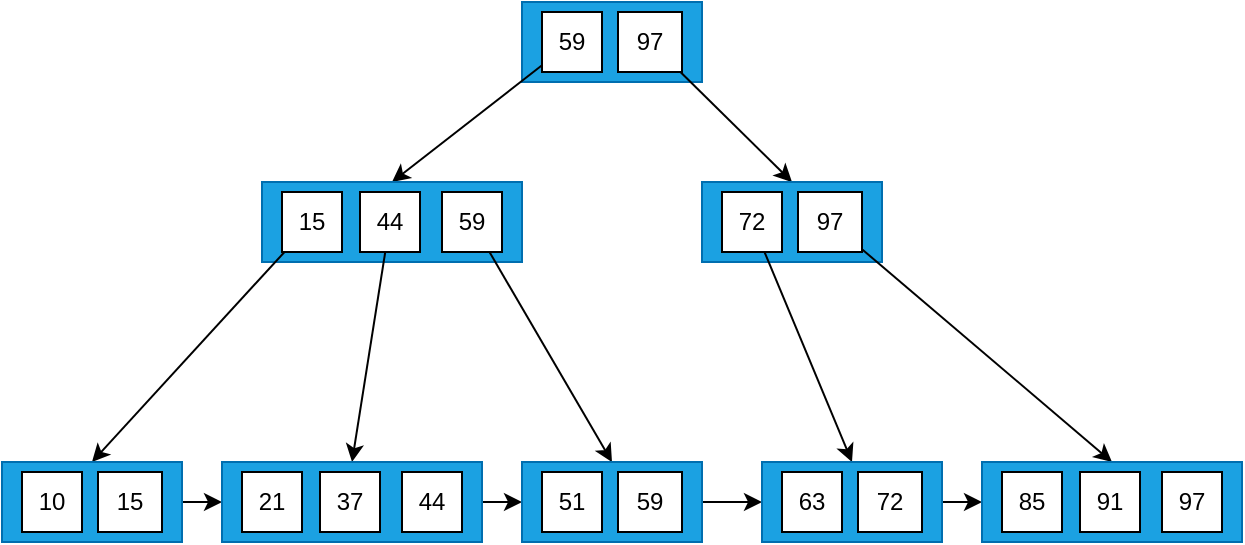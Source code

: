 <mxfile version="16.5.1" type="device" pages="8"><diagram id="R9AUVE5mQkpDft_Sz-vZ" name="第 1 页"><mxGraphModel dx="1038" dy="649" grid="1" gridSize="10" guides="1" tooltips="1" connect="1" arrows="1" fold="1" page="1" pageScale="1" pageWidth="827" pageHeight="1169" math="0" shadow="0"><root><mxCell id="0"/><mxCell id="1" parent="0"/><mxCell id="-I6unHPSa_j1z3H75bbr-1" value="" style="rounded=0;whiteSpace=wrap;html=1;fillColor=#1ba1e2;fontColor=#ffffff;strokeColor=#006EAF;" parent="1" vertex="1"><mxGeometry x="350" y="270" width="90" height="40" as="geometry"/></mxCell><mxCell id="-I6unHPSa_j1z3H75bbr-29" value="" style="rounded=0;orthogonalLoop=1;jettySize=auto;html=1;entryX=0.5;entryY=0;entryDx=0;entryDy=0;strokeColor=default;" parent="1" source="-I6unHPSa_j1z3H75bbr-2" target="-I6unHPSa_j1z3H75bbr-4" edge="1"><mxGeometry relative="1" as="geometry"/></mxCell><mxCell id="-I6unHPSa_j1z3H75bbr-2" value="59" style="rounded=0;whiteSpace=wrap;html=1;" parent="1" vertex="1"><mxGeometry x="360" y="275" width="30" height="30" as="geometry"/></mxCell><mxCell id="-I6unHPSa_j1z3H75bbr-30" value="" style="edgeStyle=none;rounded=0;orthogonalLoop=1;jettySize=auto;html=1;strokeColor=default;entryX=0.5;entryY=0;entryDx=0;entryDy=0;" parent="1" source="-I6unHPSa_j1z3H75bbr-3" target="-I6unHPSa_j1z3H75bbr-9" edge="1"><mxGeometry relative="1" as="geometry"/></mxCell><mxCell id="-I6unHPSa_j1z3H75bbr-3" value="97" style="rounded=0;whiteSpace=wrap;html=1;" parent="1" vertex="1"><mxGeometry x="398" y="275" width="32" height="30" as="geometry"/></mxCell><mxCell id="-I6unHPSa_j1z3H75bbr-4" value="" style="rounded=0;whiteSpace=wrap;html=1;fillColor=#1ba1e2;strokeColor=#006EAF;fontColor=#ffffff;" parent="1" vertex="1"><mxGeometry x="220" y="360" width="130" height="40" as="geometry"/></mxCell><mxCell id="-I6unHPSa_j1z3H75bbr-31" value="" style="edgeStyle=none;rounded=0;orthogonalLoop=1;jettySize=auto;html=1;strokeColor=default;entryX=0.5;entryY=0;entryDx=0;entryDy=0;" parent="1" source="-I6unHPSa_j1z3H75bbr-5" target="-I6unHPSa_j1z3H75bbr-12" edge="1"><mxGeometry relative="1" as="geometry"/></mxCell><mxCell id="-I6unHPSa_j1z3H75bbr-5" value="15" style="rounded=0;whiteSpace=wrap;html=1;" parent="1" vertex="1"><mxGeometry x="230" y="365" width="30" height="30" as="geometry"/></mxCell><mxCell id="-I6unHPSa_j1z3H75bbr-32" value="" style="edgeStyle=none;rounded=0;orthogonalLoop=1;jettySize=auto;html=1;strokeColor=default;entryX=0.5;entryY=0;entryDx=0;entryDy=0;" parent="1" source="-I6unHPSa_j1z3H75bbr-6" target="-I6unHPSa_j1z3H75bbr-15" edge="1"><mxGeometry relative="1" as="geometry"/></mxCell><mxCell id="-I6unHPSa_j1z3H75bbr-6" value="44" style="rounded=0;whiteSpace=wrap;html=1;" parent="1" vertex="1"><mxGeometry x="269" y="365" width="30" height="30" as="geometry"/></mxCell><mxCell id="-I6unHPSa_j1z3H75bbr-33" value="" style="edgeStyle=none;rounded=0;orthogonalLoop=1;jettySize=auto;html=1;strokeColor=default;entryX=0.5;entryY=0;entryDx=0;entryDy=0;" parent="1" source="-I6unHPSa_j1z3H75bbr-8" target="-I6unHPSa_j1z3H75bbr-19" edge="1"><mxGeometry relative="1" as="geometry"/></mxCell><mxCell id="-I6unHPSa_j1z3H75bbr-8" value="59" style="rounded=0;whiteSpace=wrap;html=1;" parent="1" vertex="1"><mxGeometry x="310" y="365" width="30" height="30" as="geometry"/></mxCell><mxCell id="-I6unHPSa_j1z3H75bbr-9" value="" style="rounded=0;whiteSpace=wrap;html=1;fillColor=#1ba1e2;fontColor=#ffffff;strokeColor=#006EAF;" parent="1" vertex="1"><mxGeometry x="440" y="360" width="90" height="40" as="geometry"/></mxCell><mxCell id="-I6unHPSa_j1z3H75bbr-34" value="" style="edgeStyle=none;rounded=0;orthogonalLoop=1;jettySize=auto;html=1;strokeColor=default;entryX=0.5;entryY=0;entryDx=0;entryDy=0;" parent="1" source="-I6unHPSa_j1z3H75bbr-10" target="-I6unHPSa_j1z3H75bbr-22" edge="1"><mxGeometry relative="1" as="geometry"/></mxCell><mxCell id="-I6unHPSa_j1z3H75bbr-10" value="72" style="rounded=0;whiteSpace=wrap;html=1;" parent="1" vertex="1"><mxGeometry x="450" y="365" width="30" height="30" as="geometry"/></mxCell><mxCell id="-I6unHPSa_j1z3H75bbr-35" value="" style="edgeStyle=none;rounded=0;orthogonalLoop=1;jettySize=auto;html=1;strokeColor=default;entryX=0.5;entryY=0;entryDx=0;entryDy=0;" parent="1" source="-I6unHPSa_j1z3H75bbr-11" target="-I6unHPSa_j1z3H75bbr-25" edge="1"><mxGeometry relative="1" as="geometry"/></mxCell><mxCell id="-I6unHPSa_j1z3H75bbr-11" value="97" style="rounded=0;whiteSpace=wrap;html=1;" parent="1" vertex="1"><mxGeometry x="488" y="365" width="32" height="30" as="geometry"/></mxCell><mxCell id="-I6unHPSa_j1z3H75bbr-37" value="" style="edgeStyle=none;rounded=0;orthogonalLoop=1;jettySize=auto;html=1;strokeColor=default;entryX=0;entryY=0.5;entryDx=0;entryDy=0;" parent="1" source="-I6unHPSa_j1z3H75bbr-12" target="-I6unHPSa_j1z3H75bbr-15" edge="1"><mxGeometry relative="1" as="geometry"/></mxCell><mxCell id="-I6unHPSa_j1z3H75bbr-12" value="" style="rounded=0;whiteSpace=wrap;html=1;fillColor=#1ba1e2;fontColor=#ffffff;strokeColor=#006EAF;" parent="1" vertex="1"><mxGeometry x="90" y="500" width="90" height="40" as="geometry"/></mxCell><mxCell id="-I6unHPSa_j1z3H75bbr-13" value="10" style="rounded=0;whiteSpace=wrap;html=1;" parent="1" vertex="1"><mxGeometry x="100" y="505" width="30" height="30" as="geometry"/></mxCell><mxCell id="-I6unHPSa_j1z3H75bbr-14" value="15" style="rounded=0;whiteSpace=wrap;html=1;" parent="1" vertex="1"><mxGeometry x="138" y="505" width="32" height="30" as="geometry"/></mxCell><mxCell id="-I6unHPSa_j1z3H75bbr-38" value="" style="edgeStyle=none;rounded=0;orthogonalLoop=1;jettySize=auto;html=1;strokeColor=default;entryX=0;entryY=0.5;entryDx=0;entryDy=0;" parent="1" source="-I6unHPSa_j1z3H75bbr-15" target="-I6unHPSa_j1z3H75bbr-19" edge="1"><mxGeometry relative="1" as="geometry"/></mxCell><mxCell id="-I6unHPSa_j1z3H75bbr-15" value="" style="rounded=0;whiteSpace=wrap;html=1;fillColor=#1ba1e2;fontColor=#ffffff;strokeColor=#006EAF;" parent="1" vertex="1"><mxGeometry x="200" y="500" width="130" height="40" as="geometry"/></mxCell><mxCell id="-I6unHPSa_j1z3H75bbr-16" value="21" style="rounded=0;whiteSpace=wrap;html=1;" parent="1" vertex="1"><mxGeometry x="210" y="505" width="30" height="30" as="geometry"/></mxCell><mxCell id="-I6unHPSa_j1z3H75bbr-17" value="37" style="rounded=0;whiteSpace=wrap;html=1;" parent="1" vertex="1"><mxGeometry x="249" y="505" width="30" height="30" as="geometry"/></mxCell><mxCell id="-I6unHPSa_j1z3H75bbr-18" value="44" style="rounded=0;whiteSpace=wrap;html=1;" parent="1" vertex="1"><mxGeometry x="290" y="505" width="30" height="30" as="geometry"/></mxCell><mxCell id="-I6unHPSa_j1z3H75bbr-39" value="" style="edgeStyle=none;rounded=0;orthogonalLoop=1;jettySize=auto;html=1;strokeColor=default;entryX=0;entryY=0.5;entryDx=0;entryDy=0;" parent="1" source="-I6unHPSa_j1z3H75bbr-19" target="-I6unHPSa_j1z3H75bbr-22" edge="1"><mxGeometry relative="1" as="geometry"/></mxCell><mxCell id="-I6unHPSa_j1z3H75bbr-19" value="" style="rounded=0;whiteSpace=wrap;html=1;fillColor=#1ba1e2;fontColor=#ffffff;strokeColor=#006EAF;" parent="1" vertex="1"><mxGeometry x="350" y="500" width="90" height="40" as="geometry"/></mxCell><mxCell id="-I6unHPSa_j1z3H75bbr-20" value="51" style="rounded=0;whiteSpace=wrap;html=1;" parent="1" vertex="1"><mxGeometry x="360" y="505" width="30" height="30" as="geometry"/></mxCell><mxCell id="-I6unHPSa_j1z3H75bbr-21" value="59" style="rounded=0;whiteSpace=wrap;html=1;" parent="1" vertex="1"><mxGeometry x="398" y="505" width="32" height="30" as="geometry"/></mxCell><mxCell id="-I6unHPSa_j1z3H75bbr-42" value="" style="edgeStyle=none;rounded=0;orthogonalLoop=1;jettySize=auto;html=1;strokeColor=default;entryX=0;entryY=0.5;entryDx=0;entryDy=0;" parent="1" source="-I6unHPSa_j1z3H75bbr-22" target="-I6unHPSa_j1z3H75bbr-25" edge="1"><mxGeometry relative="1" as="geometry"/></mxCell><mxCell id="-I6unHPSa_j1z3H75bbr-22" value="" style="rounded=0;whiteSpace=wrap;html=1;fillColor=#1ba1e2;fontColor=#ffffff;strokeColor=#006EAF;" parent="1" vertex="1"><mxGeometry x="470" y="500" width="90" height="40" as="geometry"/></mxCell><mxCell id="-I6unHPSa_j1z3H75bbr-23" value="63" style="rounded=0;whiteSpace=wrap;html=1;" parent="1" vertex="1"><mxGeometry x="480" y="505" width="30" height="30" as="geometry"/></mxCell><mxCell id="-I6unHPSa_j1z3H75bbr-24" value="72" style="rounded=0;whiteSpace=wrap;html=1;" parent="1" vertex="1"><mxGeometry x="518" y="505" width="32" height="30" as="geometry"/></mxCell><mxCell id="-I6unHPSa_j1z3H75bbr-25" value="" style="rounded=0;whiteSpace=wrap;html=1;fillColor=#1ba1e2;fontColor=#ffffff;strokeColor=#006EAF;" parent="1" vertex="1"><mxGeometry x="580" y="500" width="130" height="40" as="geometry"/></mxCell><mxCell id="-I6unHPSa_j1z3H75bbr-26" value="85" style="rounded=0;whiteSpace=wrap;html=1;" parent="1" vertex="1"><mxGeometry x="590" y="505" width="30" height="30" as="geometry"/></mxCell><mxCell id="-I6unHPSa_j1z3H75bbr-27" value="91" style="rounded=0;whiteSpace=wrap;html=1;" parent="1" vertex="1"><mxGeometry x="629" y="505" width="30" height="30" as="geometry"/></mxCell><mxCell id="-I6unHPSa_j1z3H75bbr-28" value="97" style="rounded=0;whiteSpace=wrap;html=1;" parent="1" vertex="1"><mxGeometry x="670" y="505" width="30" height="30" as="geometry"/></mxCell></root></mxGraphModel></diagram><diagram name="add1" id="PyDlScv4Z7Op_M9roywm"><mxGraphModel dx="1038" dy="649" grid="1" gridSize="10" guides="1" tooltips="1" connect="1" arrows="1" fold="1" page="1" pageScale="1" pageWidth="827" pageHeight="1169" math="0" shadow="0"><root><mxCell id="al2QZn-cJ4dzSt13Wbe8-0"/><mxCell id="al2QZn-cJ4dzSt13Wbe8-1" parent="al2QZn-cJ4dzSt13Wbe8-0"/><mxCell id="al2QZn-cJ4dzSt13Wbe8-2" value="" style="rounded=0;whiteSpace=wrap;html=1;fillColor=#1ba1e2;fontColor=#ffffff;strokeColor=#006EAF;" vertex="1" parent="al2QZn-cJ4dzSt13Wbe8-1"><mxGeometry x="350" y="270" width="90" height="40" as="geometry"/></mxCell><mxCell id="al2QZn-cJ4dzSt13Wbe8-3" value="" style="rounded=0;orthogonalLoop=1;jettySize=auto;html=1;entryX=0.5;entryY=0;entryDx=0;entryDy=0;strokeColor=default;" edge="1" parent="al2QZn-cJ4dzSt13Wbe8-1" source="al2QZn-cJ4dzSt13Wbe8-4" target="al2QZn-cJ4dzSt13Wbe8-7"><mxGeometry relative="1" as="geometry"/></mxCell><mxCell id="al2QZn-cJ4dzSt13Wbe8-4" value="59" style="rounded=0;whiteSpace=wrap;html=1;" vertex="1" parent="al2QZn-cJ4dzSt13Wbe8-1"><mxGeometry x="360" y="275" width="30" height="30" as="geometry"/></mxCell><mxCell id="al2QZn-cJ4dzSt13Wbe8-5" value="" style="edgeStyle=none;rounded=0;orthogonalLoop=1;jettySize=auto;html=1;strokeColor=default;entryX=0.5;entryY=0;entryDx=0;entryDy=0;" edge="1" parent="al2QZn-cJ4dzSt13Wbe8-1" source="al2QZn-cJ4dzSt13Wbe8-6" target="al2QZn-cJ4dzSt13Wbe8-14"><mxGeometry relative="1" as="geometry"/></mxCell><mxCell id="al2QZn-cJ4dzSt13Wbe8-6" value="97" style="rounded=0;whiteSpace=wrap;html=1;" vertex="1" parent="al2QZn-cJ4dzSt13Wbe8-1"><mxGeometry x="398" y="275" width="32" height="30" as="geometry"/></mxCell><mxCell id="al2QZn-cJ4dzSt13Wbe8-7" value="" style="rounded=0;whiteSpace=wrap;html=1;fillColor=#1ba1e2;strokeColor=#006EAF;fontColor=#ffffff;" vertex="1" parent="al2QZn-cJ4dzSt13Wbe8-1"><mxGeometry x="220" y="360" width="130" height="40" as="geometry"/></mxCell><mxCell id="al2QZn-cJ4dzSt13Wbe8-8" value="" style="edgeStyle=none;rounded=0;orthogonalLoop=1;jettySize=auto;html=1;strokeColor=default;entryX=0.5;entryY=0;entryDx=0;entryDy=0;" edge="1" parent="al2QZn-cJ4dzSt13Wbe8-1" source="al2QZn-cJ4dzSt13Wbe8-9" target="al2QZn-cJ4dzSt13Wbe8-20"><mxGeometry relative="1" as="geometry"/></mxCell><mxCell id="al2QZn-cJ4dzSt13Wbe8-9" value="15" style="rounded=0;whiteSpace=wrap;html=1;" vertex="1" parent="al2QZn-cJ4dzSt13Wbe8-1"><mxGeometry x="230" y="365" width="30" height="30" as="geometry"/></mxCell><mxCell id="al2QZn-cJ4dzSt13Wbe8-10" value="" style="edgeStyle=none;rounded=0;orthogonalLoop=1;jettySize=auto;html=1;strokeColor=default;entryX=0.5;entryY=0;entryDx=0;entryDy=0;" edge="1" parent="al2QZn-cJ4dzSt13Wbe8-1" source="al2QZn-cJ4dzSt13Wbe8-11" target="al2QZn-cJ4dzSt13Wbe8-24"><mxGeometry relative="1" as="geometry"/></mxCell><mxCell id="al2QZn-cJ4dzSt13Wbe8-11" value="44" style="rounded=0;whiteSpace=wrap;html=1;" vertex="1" parent="al2QZn-cJ4dzSt13Wbe8-1"><mxGeometry x="269" y="365" width="30" height="30" as="geometry"/></mxCell><mxCell id="al2QZn-cJ4dzSt13Wbe8-12" value="" style="edgeStyle=none;rounded=0;orthogonalLoop=1;jettySize=auto;html=1;strokeColor=default;entryX=0.5;entryY=0;entryDx=0;entryDy=0;" edge="1" parent="al2QZn-cJ4dzSt13Wbe8-1" source="al2QZn-cJ4dzSt13Wbe8-13" target="al2QZn-cJ4dzSt13Wbe8-29"><mxGeometry relative="1" as="geometry"/></mxCell><mxCell id="al2QZn-cJ4dzSt13Wbe8-13" value="59" style="rounded=0;whiteSpace=wrap;html=1;" vertex="1" parent="al2QZn-cJ4dzSt13Wbe8-1"><mxGeometry x="310" y="365" width="30" height="30" as="geometry"/></mxCell><mxCell id="al2QZn-cJ4dzSt13Wbe8-14" value="" style="rounded=0;whiteSpace=wrap;html=1;fillColor=#1ba1e2;fontColor=#ffffff;strokeColor=#006EAF;" vertex="1" parent="al2QZn-cJ4dzSt13Wbe8-1"><mxGeometry x="440" y="360" width="90" height="40" as="geometry"/></mxCell><mxCell id="al2QZn-cJ4dzSt13Wbe8-15" value="" style="edgeStyle=none;rounded=0;orthogonalLoop=1;jettySize=auto;html=1;strokeColor=default;entryX=0.5;entryY=0;entryDx=0;entryDy=0;" edge="1" parent="al2QZn-cJ4dzSt13Wbe8-1" source="al2QZn-cJ4dzSt13Wbe8-16" target="al2QZn-cJ4dzSt13Wbe8-33"><mxGeometry relative="1" as="geometry"/></mxCell><mxCell id="al2QZn-cJ4dzSt13Wbe8-16" value="72" style="rounded=0;whiteSpace=wrap;html=1;" vertex="1" parent="al2QZn-cJ4dzSt13Wbe8-1"><mxGeometry x="450" y="365" width="30" height="30" as="geometry"/></mxCell><mxCell id="al2QZn-cJ4dzSt13Wbe8-17" value="" style="edgeStyle=none;rounded=0;orthogonalLoop=1;jettySize=auto;html=1;strokeColor=default;entryX=0.5;entryY=0;entryDx=0;entryDy=0;" edge="1" parent="al2QZn-cJ4dzSt13Wbe8-1" source="al2QZn-cJ4dzSt13Wbe8-18" target="al2QZn-cJ4dzSt13Wbe8-36"><mxGeometry relative="1" as="geometry"/></mxCell><mxCell id="al2QZn-cJ4dzSt13Wbe8-18" value="97" style="rounded=0;whiteSpace=wrap;html=1;" vertex="1" parent="al2QZn-cJ4dzSt13Wbe8-1"><mxGeometry x="488" y="365" width="32" height="30" as="geometry"/></mxCell><mxCell id="al2QZn-cJ4dzSt13Wbe8-19" value="" style="edgeStyle=none;rounded=0;orthogonalLoop=1;jettySize=auto;html=1;strokeColor=default;entryX=0;entryY=0.5;entryDx=0;entryDy=0;" edge="1" parent="al2QZn-cJ4dzSt13Wbe8-1" source="al2QZn-cJ4dzSt13Wbe8-20" target="al2QZn-cJ4dzSt13Wbe8-24"><mxGeometry relative="1" as="geometry"/></mxCell><mxCell id="al2QZn-cJ4dzSt13Wbe8-20" value="" style="rounded=0;whiteSpace=wrap;html=1;fillColor=#1ba1e2;fontColor=#ffffff;strokeColor=#006EAF;" vertex="1" parent="al2QZn-cJ4dzSt13Wbe8-1"><mxGeometry x="90" y="500" width="90" height="40" as="geometry"/></mxCell><mxCell id="al2QZn-cJ4dzSt13Wbe8-21" value="10" style="rounded=0;whiteSpace=wrap;html=1;" vertex="1" parent="al2QZn-cJ4dzSt13Wbe8-1"><mxGeometry x="100" y="505" width="30" height="30" as="geometry"/></mxCell><mxCell id="al2QZn-cJ4dzSt13Wbe8-22" value="15" style="rounded=0;whiteSpace=wrap;html=1;" vertex="1" parent="al2QZn-cJ4dzSt13Wbe8-1"><mxGeometry x="138" y="505" width="32" height="30" as="geometry"/></mxCell><mxCell id="al2QZn-cJ4dzSt13Wbe8-23" value="" style="edgeStyle=none;rounded=0;orthogonalLoop=1;jettySize=auto;html=1;strokeColor=default;entryX=0;entryY=0.5;entryDx=0;entryDy=0;" edge="1" parent="al2QZn-cJ4dzSt13Wbe8-1" source="al2QZn-cJ4dzSt13Wbe8-24" target="al2QZn-cJ4dzSt13Wbe8-29"><mxGeometry relative="1" as="geometry"/></mxCell><mxCell id="al2QZn-cJ4dzSt13Wbe8-24" value="" style="rounded=0;whiteSpace=wrap;html=1;fillColor=#1ba1e2;fontColor=#ffffff;strokeColor=#006EAF;" vertex="1" parent="al2QZn-cJ4dzSt13Wbe8-1"><mxGeometry x="200" y="500" width="130" height="40" as="geometry"/></mxCell><mxCell id="al2QZn-cJ4dzSt13Wbe8-25" value="21" style="rounded=0;whiteSpace=wrap;html=1;" vertex="1" parent="al2QZn-cJ4dzSt13Wbe8-1"><mxGeometry x="210" y="505" width="30" height="30" as="geometry"/></mxCell><mxCell id="al2QZn-cJ4dzSt13Wbe8-26" value="37" style="rounded=0;whiteSpace=wrap;html=1;" vertex="1" parent="al2QZn-cJ4dzSt13Wbe8-1"><mxGeometry x="249" y="505" width="30" height="30" as="geometry"/></mxCell><mxCell id="al2QZn-cJ4dzSt13Wbe8-27" value="44" style="rounded=0;whiteSpace=wrap;html=1;" vertex="1" parent="al2QZn-cJ4dzSt13Wbe8-1"><mxGeometry x="290" y="505" width="30" height="30" as="geometry"/></mxCell><mxCell id="al2QZn-cJ4dzSt13Wbe8-28" value="" style="edgeStyle=none;rounded=0;orthogonalLoop=1;jettySize=auto;html=1;strokeColor=default;entryX=0;entryY=0.5;entryDx=0;entryDy=0;" edge="1" parent="al2QZn-cJ4dzSt13Wbe8-1" source="al2QZn-cJ4dzSt13Wbe8-29" target="al2QZn-cJ4dzSt13Wbe8-33"><mxGeometry relative="1" as="geometry"/></mxCell><mxCell id="al2QZn-cJ4dzSt13Wbe8-29" value="" style="rounded=0;whiteSpace=wrap;html=1;fillColor=#1ba1e2;fontColor=#ffffff;strokeColor=#006EAF;" vertex="1" parent="al2QZn-cJ4dzSt13Wbe8-1"><mxGeometry x="350" y="500" width="90" height="40" as="geometry"/></mxCell><mxCell id="al2QZn-cJ4dzSt13Wbe8-30" value="51" style="rounded=0;whiteSpace=wrap;html=1;" vertex="1" parent="al2QZn-cJ4dzSt13Wbe8-1"><mxGeometry x="360" y="505" width="30" height="30" as="geometry"/></mxCell><mxCell id="al2QZn-cJ4dzSt13Wbe8-31" value="59" style="rounded=0;whiteSpace=wrap;html=1;" vertex="1" parent="al2QZn-cJ4dzSt13Wbe8-1"><mxGeometry x="398" y="505" width="32" height="30" as="geometry"/></mxCell><mxCell id="al2QZn-cJ4dzSt13Wbe8-32" value="" style="edgeStyle=none;rounded=0;orthogonalLoop=1;jettySize=auto;html=1;strokeColor=default;entryX=0;entryY=0.5;entryDx=0;entryDy=0;" edge="1" parent="al2QZn-cJ4dzSt13Wbe8-1" source="al2QZn-cJ4dzSt13Wbe8-33" target="al2QZn-cJ4dzSt13Wbe8-36"><mxGeometry relative="1" as="geometry"/></mxCell><mxCell id="al2QZn-cJ4dzSt13Wbe8-33" value="" style="rounded=0;whiteSpace=wrap;html=1;fillColor=#1ba1e2;fontColor=#ffffff;strokeColor=#006EAF;" vertex="1" parent="al2QZn-cJ4dzSt13Wbe8-1"><mxGeometry x="470" y="500" width="90" height="40" as="geometry"/></mxCell><mxCell id="al2QZn-cJ4dzSt13Wbe8-34" value="63" style="rounded=0;whiteSpace=wrap;html=1;" vertex="1" parent="al2QZn-cJ4dzSt13Wbe8-1"><mxGeometry x="480" y="505" width="30" height="30" as="geometry"/></mxCell><mxCell id="al2QZn-cJ4dzSt13Wbe8-35" value="72" style="rounded=0;whiteSpace=wrap;html=1;" vertex="1" parent="al2QZn-cJ4dzSt13Wbe8-1"><mxGeometry x="518" y="505" width="32" height="30" as="geometry"/></mxCell><mxCell id="al2QZn-cJ4dzSt13Wbe8-36" value="" style="rounded=0;whiteSpace=wrap;html=1;fillColor=#1ba1e2;fontColor=#ffffff;strokeColor=#006EAF;" vertex="1" parent="al2QZn-cJ4dzSt13Wbe8-1"><mxGeometry x="580" y="500" width="130" height="40" as="geometry"/></mxCell><mxCell id="al2QZn-cJ4dzSt13Wbe8-37" value="85" style="rounded=0;whiteSpace=wrap;html=1;" vertex="1" parent="al2QZn-cJ4dzSt13Wbe8-1"><mxGeometry x="590" y="505" width="30" height="30" as="geometry"/></mxCell><mxCell id="al2QZn-cJ4dzSt13Wbe8-38" value="91" style="rounded=0;whiteSpace=wrap;html=1;" vertex="1" parent="al2QZn-cJ4dzSt13Wbe8-1"><mxGeometry x="629" y="505" width="30" height="30" as="geometry"/></mxCell><mxCell id="al2QZn-cJ4dzSt13Wbe8-39" value="97" style="rounded=0;whiteSpace=wrap;html=1;" vertex="1" parent="al2QZn-cJ4dzSt13Wbe8-1"><mxGeometry x="670" y="505" width="30" height="30" as="geometry"/></mxCell><mxCell id="al2QZn-cJ4dzSt13Wbe8-40" value="" style="rounded=0;whiteSpace=wrap;html=1;fillColor=#1ba1e2;fontColor=#ffffff;strokeColor=#006EAF;" vertex="1" parent="al2QZn-cJ4dzSt13Wbe8-1"><mxGeometry x="345" y="620" width="90" height="40" as="geometry"/></mxCell><mxCell id="al2QZn-cJ4dzSt13Wbe8-41" value="" style="rounded=0;orthogonalLoop=1;jettySize=auto;html=1;entryX=0.5;entryY=0;entryDx=0;entryDy=0;strokeColor=default;" edge="1" parent="al2QZn-cJ4dzSt13Wbe8-1" source="al2QZn-cJ4dzSt13Wbe8-42" target="al2QZn-cJ4dzSt13Wbe8-45"><mxGeometry relative="1" as="geometry"/></mxCell><mxCell id="al2QZn-cJ4dzSt13Wbe8-42" value="59" style="rounded=0;whiteSpace=wrap;html=1;" vertex="1" parent="al2QZn-cJ4dzSt13Wbe8-1"><mxGeometry x="355" y="625" width="30" height="30" as="geometry"/></mxCell><mxCell id="al2QZn-cJ4dzSt13Wbe8-43" value="" style="edgeStyle=none;rounded=0;orthogonalLoop=1;jettySize=auto;html=1;strokeColor=default;entryX=0.5;entryY=0;entryDx=0;entryDy=0;" edge="1" parent="al2QZn-cJ4dzSt13Wbe8-1" source="al2QZn-cJ4dzSt13Wbe8-44" target="al2QZn-cJ4dzSt13Wbe8-52"><mxGeometry relative="1" as="geometry"/></mxCell><mxCell id="al2QZn-cJ4dzSt13Wbe8-44" value="97" style="rounded=0;whiteSpace=wrap;html=1;" vertex="1" parent="al2QZn-cJ4dzSt13Wbe8-1"><mxGeometry x="393" y="625" width="32" height="30" as="geometry"/></mxCell><mxCell id="al2QZn-cJ4dzSt13Wbe8-45" value="" style="rounded=0;whiteSpace=wrap;html=1;fillColor=#1ba1e2;strokeColor=#006EAF;fontColor=#ffffff;" vertex="1" parent="al2QZn-cJ4dzSt13Wbe8-1"><mxGeometry x="215" y="710" width="130" height="40" as="geometry"/></mxCell><mxCell id="al2QZn-cJ4dzSt13Wbe8-46" value="" style="edgeStyle=none;rounded=0;orthogonalLoop=1;jettySize=auto;html=1;strokeColor=default;entryX=0.5;entryY=0;entryDx=0;entryDy=0;" edge="1" parent="al2QZn-cJ4dzSt13Wbe8-1" source="al2QZn-cJ4dzSt13Wbe8-47" target="al2QZn-cJ4dzSt13Wbe8-58"><mxGeometry relative="1" as="geometry"/></mxCell><mxCell id="al2QZn-cJ4dzSt13Wbe8-47" value="15" style="rounded=0;whiteSpace=wrap;html=1;" vertex="1" parent="al2QZn-cJ4dzSt13Wbe8-1"><mxGeometry x="225" y="715" width="30" height="30" as="geometry"/></mxCell><mxCell id="al2QZn-cJ4dzSt13Wbe8-48" value="" style="edgeStyle=none;rounded=0;orthogonalLoop=1;jettySize=auto;html=1;strokeColor=default;entryX=0.5;entryY=0;entryDx=0;entryDy=0;" edge="1" parent="al2QZn-cJ4dzSt13Wbe8-1" source="al2QZn-cJ4dzSt13Wbe8-49" target="al2QZn-cJ4dzSt13Wbe8-62"><mxGeometry relative="1" as="geometry"/></mxCell><mxCell id="al2QZn-cJ4dzSt13Wbe8-49" value="44" style="rounded=0;whiteSpace=wrap;html=1;" vertex="1" parent="al2QZn-cJ4dzSt13Wbe8-1"><mxGeometry x="264" y="715" width="30" height="30" as="geometry"/></mxCell><mxCell id="al2QZn-cJ4dzSt13Wbe8-50" value="" style="edgeStyle=none;rounded=0;orthogonalLoop=1;jettySize=auto;html=1;strokeColor=default;entryX=0.5;entryY=0;entryDx=0;entryDy=0;" edge="1" parent="al2QZn-cJ4dzSt13Wbe8-1" source="al2QZn-cJ4dzSt13Wbe8-51" target="al2QZn-cJ4dzSt13Wbe8-67"><mxGeometry relative="1" as="geometry"/></mxCell><mxCell id="al2QZn-cJ4dzSt13Wbe8-51" value="59" style="rounded=0;whiteSpace=wrap;html=1;" vertex="1" parent="al2QZn-cJ4dzSt13Wbe8-1"><mxGeometry x="305" y="715" width="30" height="30" as="geometry"/></mxCell><mxCell id="al2QZn-cJ4dzSt13Wbe8-52" value="" style="rounded=0;whiteSpace=wrap;html=1;fillColor=#1ba1e2;fontColor=#ffffff;strokeColor=#006EAF;" vertex="1" parent="al2QZn-cJ4dzSt13Wbe8-1"><mxGeometry x="435" y="710" width="90" height="40" as="geometry"/></mxCell><mxCell id="al2QZn-cJ4dzSt13Wbe8-53" value="" style="edgeStyle=none;rounded=0;orthogonalLoop=1;jettySize=auto;html=1;strokeColor=default;entryX=0.5;entryY=0;entryDx=0;entryDy=0;" edge="1" parent="al2QZn-cJ4dzSt13Wbe8-1" source="al2QZn-cJ4dzSt13Wbe8-54" target="al2QZn-cJ4dzSt13Wbe8-71"><mxGeometry relative="1" as="geometry"/></mxCell><mxCell id="al2QZn-cJ4dzSt13Wbe8-54" value="72" style="rounded=0;whiteSpace=wrap;html=1;" vertex="1" parent="al2QZn-cJ4dzSt13Wbe8-1"><mxGeometry x="445" y="715" width="30" height="30" as="geometry"/></mxCell><mxCell id="al2QZn-cJ4dzSt13Wbe8-55" value="" style="edgeStyle=none;rounded=0;orthogonalLoop=1;jettySize=auto;html=1;strokeColor=default;entryX=0.5;entryY=0;entryDx=0;entryDy=0;" edge="1" parent="al2QZn-cJ4dzSt13Wbe8-1" source="al2QZn-cJ4dzSt13Wbe8-56" target="al2QZn-cJ4dzSt13Wbe8-74"><mxGeometry relative="1" as="geometry"/></mxCell><mxCell id="al2QZn-cJ4dzSt13Wbe8-56" value="97" style="rounded=0;whiteSpace=wrap;html=1;" vertex="1" parent="al2QZn-cJ4dzSt13Wbe8-1"><mxGeometry x="483" y="715" width="32" height="30" as="geometry"/></mxCell><mxCell id="al2QZn-cJ4dzSt13Wbe8-57" value="" style="edgeStyle=none;rounded=0;orthogonalLoop=1;jettySize=auto;html=1;strokeColor=default;entryX=0;entryY=0.5;entryDx=0;entryDy=0;" edge="1" parent="al2QZn-cJ4dzSt13Wbe8-1" source="al2QZn-cJ4dzSt13Wbe8-58" target="al2QZn-cJ4dzSt13Wbe8-62"><mxGeometry relative="1" as="geometry"/></mxCell><mxCell id="al2QZn-cJ4dzSt13Wbe8-58" value="" style="rounded=0;whiteSpace=wrap;html=1;fillColor=#1ba1e2;fontColor=#ffffff;strokeColor=#006EAF;" vertex="1" parent="al2QZn-cJ4dzSt13Wbe8-1"><mxGeometry x="50" y="850" width="125" height="40" as="geometry"/></mxCell><mxCell id="al2QZn-cJ4dzSt13Wbe8-59" value="12" style="rounded=0;whiteSpace=wrap;html=1;fillColor=#a20025;fontColor=#ffffff;strokeColor=#6F0000;" vertex="1" parent="al2QZn-cJ4dzSt13Wbe8-1"><mxGeometry x="95" y="855" width="30" height="30" as="geometry"/></mxCell><mxCell id="al2QZn-cJ4dzSt13Wbe8-60" value="15" style="rounded=0;whiteSpace=wrap;html=1;" vertex="1" parent="al2QZn-cJ4dzSt13Wbe8-1"><mxGeometry x="133" y="855" width="32" height="30" as="geometry"/></mxCell><mxCell id="al2QZn-cJ4dzSt13Wbe8-61" value="" style="edgeStyle=none;rounded=0;orthogonalLoop=1;jettySize=auto;html=1;strokeColor=default;entryX=0;entryY=0.5;entryDx=0;entryDy=0;" edge="1" parent="al2QZn-cJ4dzSt13Wbe8-1" source="al2QZn-cJ4dzSt13Wbe8-62" target="al2QZn-cJ4dzSt13Wbe8-67"><mxGeometry relative="1" as="geometry"/></mxCell><mxCell id="al2QZn-cJ4dzSt13Wbe8-62" value="" style="rounded=0;whiteSpace=wrap;html=1;fillColor=#1ba1e2;fontColor=#ffffff;strokeColor=#006EAF;" vertex="1" parent="al2QZn-cJ4dzSt13Wbe8-1"><mxGeometry x="195" y="850" width="130" height="40" as="geometry"/></mxCell><mxCell id="al2QZn-cJ4dzSt13Wbe8-63" value="21" style="rounded=0;whiteSpace=wrap;html=1;" vertex="1" parent="al2QZn-cJ4dzSt13Wbe8-1"><mxGeometry x="205" y="855" width="30" height="30" as="geometry"/></mxCell><mxCell id="al2QZn-cJ4dzSt13Wbe8-64" value="37" style="rounded=0;whiteSpace=wrap;html=1;" vertex="1" parent="al2QZn-cJ4dzSt13Wbe8-1"><mxGeometry x="244" y="855" width="30" height="30" as="geometry"/></mxCell><mxCell id="al2QZn-cJ4dzSt13Wbe8-65" value="44" style="rounded=0;whiteSpace=wrap;html=1;" vertex="1" parent="al2QZn-cJ4dzSt13Wbe8-1"><mxGeometry x="285" y="855" width="30" height="30" as="geometry"/></mxCell><mxCell id="al2QZn-cJ4dzSt13Wbe8-66" value="" style="edgeStyle=none;rounded=0;orthogonalLoop=1;jettySize=auto;html=1;strokeColor=default;entryX=0;entryY=0.5;entryDx=0;entryDy=0;" edge="1" parent="al2QZn-cJ4dzSt13Wbe8-1" source="al2QZn-cJ4dzSt13Wbe8-67" target="al2QZn-cJ4dzSt13Wbe8-71"><mxGeometry relative="1" as="geometry"/></mxCell><mxCell id="al2QZn-cJ4dzSt13Wbe8-67" value="" style="rounded=0;whiteSpace=wrap;html=1;fillColor=#1ba1e2;fontColor=#ffffff;strokeColor=#006EAF;" vertex="1" parent="al2QZn-cJ4dzSt13Wbe8-1"><mxGeometry x="345" y="850" width="90" height="40" as="geometry"/></mxCell><mxCell id="al2QZn-cJ4dzSt13Wbe8-68" value="51" style="rounded=0;whiteSpace=wrap;html=1;" vertex="1" parent="al2QZn-cJ4dzSt13Wbe8-1"><mxGeometry x="355" y="855" width="30" height="30" as="geometry"/></mxCell><mxCell id="al2QZn-cJ4dzSt13Wbe8-69" value="59" style="rounded=0;whiteSpace=wrap;html=1;" vertex="1" parent="al2QZn-cJ4dzSt13Wbe8-1"><mxGeometry x="393" y="855" width="32" height="30" as="geometry"/></mxCell><mxCell id="al2QZn-cJ4dzSt13Wbe8-70" value="" style="edgeStyle=none;rounded=0;orthogonalLoop=1;jettySize=auto;html=1;strokeColor=default;entryX=0;entryY=0.5;entryDx=0;entryDy=0;" edge="1" parent="al2QZn-cJ4dzSt13Wbe8-1" source="al2QZn-cJ4dzSt13Wbe8-71" target="al2QZn-cJ4dzSt13Wbe8-74"><mxGeometry relative="1" as="geometry"/></mxCell><mxCell id="al2QZn-cJ4dzSt13Wbe8-71" value="" style="rounded=0;whiteSpace=wrap;html=1;fillColor=#1ba1e2;fontColor=#ffffff;strokeColor=#006EAF;" vertex="1" parent="al2QZn-cJ4dzSt13Wbe8-1"><mxGeometry x="465" y="850" width="90" height="40" as="geometry"/></mxCell><mxCell id="al2QZn-cJ4dzSt13Wbe8-72" value="63" style="rounded=0;whiteSpace=wrap;html=1;" vertex="1" parent="al2QZn-cJ4dzSt13Wbe8-1"><mxGeometry x="475" y="855" width="30" height="30" as="geometry"/></mxCell><mxCell id="al2QZn-cJ4dzSt13Wbe8-73" value="72" style="rounded=0;whiteSpace=wrap;html=1;" vertex="1" parent="al2QZn-cJ4dzSt13Wbe8-1"><mxGeometry x="513" y="855" width="32" height="30" as="geometry"/></mxCell><mxCell id="al2QZn-cJ4dzSt13Wbe8-74" value="" style="rounded=0;whiteSpace=wrap;html=1;fillColor=#1ba1e2;fontColor=#ffffff;strokeColor=#006EAF;" vertex="1" parent="al2QZn-cJ4dzSt13Wbe8-1"><mxGeometry x="575" y="850" width="130" height="40" as="geometry"/></mxCell><mxCell id="al2QZn-cJ4dzSt13Wbe8-75" value="85" style="rounded=0;whiteSpace=wrap;html=1;" vertex="1" parent="al2QZn-cJ4dzSt13Wbe8-1"><mxGeometry x="585" y="855" width="30" height="30" as="geometry"/></mxCell><mxCell id="al2QZn-cJ4dzSt13Wbe8-76" value="91" style="rounded=0;whiteSpace=wrap;html=1;" vertex="1" parent="al2QZn-cJ4dzSt13Wbe8-1"><mxGeometry x="624" y="855" width="30" height="30" as="geometry"/></mxCell><mxCell id="al2QZn-cJ4dzSt13Wbe8-77" value="97" style="rounded=0;whiteSpace=wrap;html=1;" vertex="1" parent="al2QZn-cJ4dzSt13Wbe8-1"><mxGeometry x="665" y="855" width="30" height="30" as="geometry"/></mxCell><mxCell id="al2QZn-cJ4dzSt13Wbe8-78" value="" style="html=1;shadow=0;dashed=0;align=center;verticalAlign=middle;shape=mxgraph.arrows2.arrow;dy=0.54;dx=19.6;direction=south;notch=0;fillColor=#fa6800;strokeColor=#C73500;fontColor=#000000;" vertex="1" parent="al2QZn-cJ4dzSt13Wbe8-1"><mxGeometry x="375" y="560" width="40" height="45" as="geometry"/></mxCell><mxCell id="al2QZn-cJ4dzSt13Wbe8-79" value="10" style="rounded=0;whiteSpace=wrap;html=1;" vertex="1" parent="al2QZn-cJ4dzSt13Wbe8-1"><mxGeometry x="60" y="855" width="30" height="30" as="geometry"/></mxCell></root></mxGraphModel></diagram><diagram name="add2" id="fafHti7fqzVsRd5kc7L8"><mxGraphModel dx="1038" dy="649" grid="1" gridSize="10" guides="1" tooltips="1" connect="1" arrows="1" fold="1" page="1" pageScale="1" pageWidth="827" pageHeight="1169" math="0" shadow="0"><root><mxCell id="OYTExheIJ4V02VXKSC6Y-0"/><mxCell id="OYTExheIJ4V02VXKSC6Y-1" parent="OYTExheIJ4V02VXKSC6Y-0"/><mxCell id="OYTExheIJ4V02VXKSC6Y-2" value="" style="rounded=0;whiteSpace=wrap;html=1;fillColor=#1ba1e2;fontColor=#ffffff;strokeColor=#006EAF;" vertex="1" parent="OYTExheIJ4V02VXKSC6Y-1"><mxGeometry x="350" y="270" width="90" height="40" as="geometry"/></mxCell><mxCell id="OYTExheIJ4V02VXKSC6Y-3" value="" style="rounded=0;orthogonalLoop=1;jettySize=auto;html=1;entryX=0.5;entryY=0;entryDx=0;entryDy=0;strokeColor=default;" edge="1" parent="OYTExheIJ4V02VXKSC6Y-1" source="OYTExheIJ4V02VXKSC6Y-4" target="OYTExheIJ4V02VXKSC6Y-7"><mxGeometry relative="1" as="geometry"/></mxCell><mxCell id="OYTExheIJ4V02VXKSC6Y-4" value="59" style="rounded=0;whiteSpace=wrap;html=1;" vertex="1" parent="OYTExheIJ4V02VXKSC6Y-1"><mxGeometry x="360" y="275" width="30" height="30" as="geometry"/></mxCell><mxCell id="OYTExheIJ4V02VXKSC6Y-5" value="" style="edgeStyle=none;rounded=0;orthogonalLoop=1;jettySize=auto;html=1;strokeColor=default;entryX=0.5;entryY=0;entryDx=0;entryDy=0;" edge="1" parent="OYTExheIJ4V02VXKSC6Y-1" source="OYTExheIJ4V02VXKSC6Y-6" target="OYTExheIJ4V02VXKSC6Y-14"><mxGeometry relative="1" as="geometry"/></mxCell><mxCell id="OYTExheIJ4V02VXKSC6Y-6" value="97" style="rounded=0;whiteSpace=wrap;html=1;" vertex="1" parent="OYTExheIJ4V02VXKSC6Y-1"><mxGeometry x="398" y="275" width="32" height="30" as="geometry"/></mxCell><mxCell id="OYTExheIJ4V02VXKSC6Y-7" value="" style="rounded=0;whiteSpace=wrap;html=1;fillColor=#1ba1e2;strokeColor=#006EAF;fontColor=#ffffff;" vertex="1" parent="OYTExheIJ4V02VXKSC6Y-1"><mxGeometry x="220" y="360" width="130" height="40" as="geometry"/></mxCell><mxCell id="OYTExheIJ4V02VXKSC6Y-8" value="" style="edgeStyle=none;rounded=0;orthogonalLoop=1;jettySize=auto;html=1;strokeColor=default;entryX=0.5;entryY=0;entryDx=0;entryDy=0;" edge="1" parent="OYTExheIJ4V02VXKSC6Y-1" source="OYTExheIJ4V02VXKSC6Y-9" target="OYTExheIJ4V02VXKSC6Y-20"><mxGeometry relative="1" as="geometry"/></mxCell><mxCell id="OYTExheIJ4V02VXKSC6Y-9" value="15" style="rounded=0;whiteSpace=wrap;html=1;" vertex="1" parent="OYTExheIJ4V02VXKSC6Y-1"><mxGeometry x="230" y="365" width="30" height="30" as="geometry"/></mxCell><mxCell id="OYTExheIJ4V02VXKSC6Y-10" value="" style="edgeStyle=none;rounded=0;orthogonalLoop=1;jettySize=auto;html=1;strokeColor=default;entryX=0.5;entryY=0;entryDx=0;entryDy=0;" edge="1" parent="OYTExheIJ4V02VXKSC6Y-1" source="OYTExheIJ4V02VXKSC6Y-11" target="OYTExheIJ4V02VXKSC6Y-24"><mxGeometry relative="1" as="geometry"/></mxCell><mxCell id="OYTExheIJ4V02VXKSC6Y-11" value="44" style="rounded=0;whiteSpace=wrap;html=1;" vertex="1" parent="OYTExheIJ4V02VXKSC6Y-1"><mxGeometry x="269" y="365" width="30" height="30" as="geometry"/></mxCell><mxCell id="OYTExheIJ4V02VXKSC6Y-12" value="" style="edgeStyle=none;rounded=0;orthogonalLoop=1;jettySize=auto;html=1;strokeColor=default;entryX=0.5;entryY=0;entryDx=0;entryDy=0;" edge="1" parent="OYTExheIJ4V02VXKSC6Y-1" source="OYTExheIJ4V02VXKSC6Y-13" target="OYTExheIJ4V02VXKSC6Y-29"><mxGeometry relative="1" as="geometry"/></mxCell><mxCell id="OYTExheIJ4V02VXKSC6Y-13" value="59" style="rounded=0;whiteSpace=wrap;html=1;" vertex="1" parent="OYTExheIJ4V02VXKSC6Y-1"><mxGeometry x="310" y="365" width="30" height="30" as="geometry"/></mxCell><mxCell id="OYTExheIJ4V02VXKSC6Y-14" value="" style="rounded=0;whiteSpace=wrap;html=1;fillColor=#1ba1e2;fontColor=#ffffff;strokeColor=#006EAF;" vertex="1" parent="OYTExheIJ4V02VXKSC6Y-1"><mxGeometry x="440" y="360" width="90" height="40" as="geometry"/></mxCell><mxCell id="OYTExheIJ4V02VXKSC6Y-15" value="" style="edgeStyle=none;rounded=0;orthogonalLoop=1;jettySize=auto;html=1;strokeColor=default;entryX=0.5;entryY=0;entryDx=0;entryDy=0;" edge="1" parent="OYTExheIJ4V02VXKSC6Y-1" source="OYTExheIJ4V02VXKSC6Y-16" target="OYTExheIJ4V02VXKSC6Y-33"><mxGeometry relative="1" as="geometry"/></mxCell><mxCell id="OYTExheIJ4V02VXKSC6Y-16" value="72" style="rounded=0;whiteSpace=wrap;html=1;" vertex="1" parent="OYTExheIJ4V02VXKSC6Y-1"><mxGeometry x="450" y="365" width="30" height="30" as="geometry"/></mxCell><mxCell id="OYTExheIJ4V02VXKSC6Y-17" value="" style="edgeStyle=none;rounded=0;orthogonalLoop=1;jettySize=auto;html=1;strokeColor=default;entryX=0.5;entryY=0;entryDx=0;entryDy=0;" edge="1" parent="OYTExheIJ4V02VXKSC6Y-1" source="OYTExheIJ4V02VXKSC6Y-18" target="OYTExheIJ4V02VXKSC6Y-36"><mxGeometry relative="1" as="geometry"/></mxCell><mxCell id="OYTExheIJ4V02VXKSC6Y-18" value="97" style="rounded=0;whiteSpace=wrap;html=1;" vertex="1" parent="OYTExheIJ4V02VXKSC6Y-1"><mxGeometry x="488" y="365" width="32" height="30" as="geometry"/></mxCell><mxCell id="OYTExheIJ4V02VXKSC6Y-19" value="" style="edgeStyle=none;rounded=0;orthogonalLoop=1;jettySize=auto;html=1;strokeColor=default;entryX=0;entryY=0.5;entryDx=0;entryDy=0;" edge="1" parent="OYTExheIJ4V02VXKSC6Y-1" source="OYTExheIJ4V02VXKSC6Y-20" target="OYTExheIJ4V02VXKSC6Y-24"><mxGeometry relative="1" as="geometry"/></mxCell><mxCell id="OYTExheIJ4V02VXKSC6Y-20" value="" style="rounded=0;whiteSpace=wrap;html=1;fillColor=#1ba1e2;fontColor=#ffffff;strokeColor=#006EAF;" vertex="1" parent="OYTExheIJ4V02VXKSC6Y-1"><mxGeometry x="90" y="500" width="90" height="40" as="geometry"/></mxCell><mxCell id="OYTExheIJ4V02VXKSC6Y-21" value="10" style="rounded=0;whiteSpace=wrap;html=1;" vertex="1" parent="OYTExheIJ4V02VXKSC6Y-1"><mxGeometry x="100" y="505" width="30" height="30" as="geometry"/></mxCell><mxCell id="OYTExheIJ4V02VXKSC6Y-22" value="15" style="rounded=0;whiteSpace=wrap;html=1;" vertex="1" parent="OYTExheIJ4V02VXKSC6Y-1"><mxGeometry x="138" y="505" width="32" height="30" as="geometry"/></mxCell><mxCell id="OYTExheIJ4V02VXKSC6Y-23" value="" style="edgeStyle=none;rounded=0;orthogonalLoop=1;jettySize=auto;html=1;strokeColor=default;entryX=0;entryY=0.5;entryDx=0;entryDy=0;" edge="1" parent="OYTExheIJ4V02VXKSC6Y-1" source="OYTExheIJ4V02VXKSC6Y-24" target="OYTExheIJ4V02VXKSC6Y-29"><mxGeometry relative="1" as="geometry"/></mxCell><mxCell id="OYTExheIJ4V02VXKSC6Y-24" value="" style="rounded=0;whiteSpace=wrap;html=1;fillColor=#1ba1e2;fontColor=#ffffff;strokeColor=#006EAF;" vertex="1" parent="OYTExheIJ4V02VXKSC6Y-1"><mxGeometry x="200" y="500" width="130" height="40" as="geometry"/></mxCell><mxCell id="OYTExheIJ4V02VXKSC6Y-25" value="21" style="rounded=0;whiteSpace=wrap;html=1;" vertex="1" parent="OYTExheIJ4V02VXKSC6Y-1"><mxGeometry x="210" y="505" width="30" height="30" as="geometry"/></mxCell><mxCell id="OYTExheIJ4V02VXKSC6Y-26" value="37" style="rounded=0;whiteSpace=wrap;html=1;" vertex="1" parent="OYTExheIJ4V02VXKSC6Y-1"><mxGeometry x="249" y="505" width="30" height="30" as="geometry"/></mxCell><mxCell id="OYTExheIJ4V02VXKSC6Y-27" value="44" style="rounded=0;whiteSpace=wrap;html=1;" vertex="1" parent="OYTExheIJ4V02VXKSC6Y-1"><mxGeometry x="290" y="505" width="30" height="30" as="geometry"/></mxCell><mxCell id="OYTExheIJ4V02VXKSC6Y-28" value="" style="edgeStyle=none;rounded=0;orthogonalLoop=1;jettySize=auto;html=1;strokeColor=default;entryX=0;entryY=0.5;entryDx=0;entryDy=0;" edge="1" parent="OYTExheIJ4V02VXKSC6Y-1" source="OYTExheIJ4V02VXKSC6Y-29" target="OYTExheIJ4V02VXKSC6Y-33"><mxGeometry relative="1" as="geometry"/></mxCell><mxCell id="OYTExheIJ4V02VXKSC6Y-29" value="" style="rounded=0;whiteSpace=wrap;html=1;fillColor=#1ba1e2;fontColor=#ffffff;strokeColor=#006EAF;" vertex="1" parent="OYTExheIJ4V02VXKSC6Y-1"><mxGeometry x="350" y="500" width="90" height="40" as="geometry"/></mxCell><mxCell id="OYTExheIJ4V02VXKSC6Y-30" value="51" style="rounded=0;whiteSpace=wrap;html=1;" vertex="1" parent="OYTExheIJ4V02VXKSC6Y-1"><mxGeometry x="360" y="505" width="30" height="30" as="geometry"/></mxCell><mxCell id="OYTExheIJ4V02VXKSC6Y-31" value="59" style="rounded=0;whiteSpace=wrap;html=1;" vertex="1" parent="OYTExheIJ4V02VXKSC6Y-1"><mxGeometry x="398" y="505" width="32" height="30" as="geometry"/></mxCell><mxCell id="OYTExheIJ4V02VXKSC6Y-32" value="" style="edgeStyle=none;rounded=0;orthogonalLoop=1;jettySize=auto;html=1;strokeColor=default;entryX=0;entryY=0.5;entryDx=0;entryDy=0;" edge="1" parent="OYTExheIJ4V02VXKSC6Y-1" source="OYTExheIJ4V02VXKSC6Y-33" target="OYTExheIJ4V02VXKSC6Y-36"><mxGeometry relative="1" as="geometry"/></mxCell><mxCell id="OYTExheIJ4V02VXKSC6Y-33" value="" style="rounded=0;whiteSpace=wrap;html=1;fillColor=#1ba1e2;fontColor=#ffffff;strokeColor=#006EAF;" vertex="1" parent="OYTExheIJ4V02VXKSC6Y-1"><mxGeometry x="470" y="500" width="90" height="40" as="geometry"/></mxCell><mxCell id="OYTExheIJ4V02VXKSC6Y-34" value="63" style="rounded=0;whiteSpace=wrap;html=1;" vertex="1" parent="OYTExheIJ4V02VXKSC6Y-1"><mxGeometry x="480" y="505" width="30" height="30" as="geometry"/></mxCell><mxCell id="OYTExheIJ4V02VXKSC6Y-35" value="72" style="rounded=0;whiteSpace=wrap;html=1;" vertex="1" parent="OYTExheIJ4V02VXKSC6Y-1"><mxGeometry x="518" y="505" width="32" height="30" as="geometry"/></mxCell><mxCell id="OYTExheIJ4V02VXKSC6Y-36" value="" style="rounded=0;whiteSpace=wrap;html=1;fillColor=#1ba1e2;fontColor=#ffffff;strokeColor=#006EAF;" vertex="1" parent="OYTExheIJ4V02VXKSC6Y-1"><mxGeometry x="580" y="500" width="170" height="40" as="geometry"/></mxCell><mxCell id="OYTExheIJ4V02VXKSC6Y-37" value="85" style="rounded=0;whiteSpace=wrap;html=1;" vertex="1" parent="OYTExheIJ4V02VXKSC6Y-1"><mxGeometry x="590" y="505" width="30" height="30" as="geometry"/></mxCell><mxCell id="OYTExheIJ4V02VXKSC6Y-38" value="91" style="rounded=0;whiteSpace=wrap;html=1;" vertex="1" parent="OYTExheIJ4V02VXKSC6Y-1"><mxGeometry x="629" y="505" width="30" height="30" as="geometry"/></mxCell><mxCell id="OYTExheIJ4V02VXKSC6Y-39" value="95" style="rounded=0;whiteSpace=wrap;html=1;fillColor=#a20025;fontColor=#ffffff;strokeColor=#6F0000;" vertex="1" parent="OYTExheIJ4V02VXKSC6Y-1"><mxGeometry x="670" y="505" width="30" height="30" as="geometry"/></mxCell><mxCell id="OYTExheIJ4V02VXKSC6Y-78" value="" style="html=1;shadow=0;dashed=0;align=center;verticalAlign=middle;shape=mxgraph.arrows2.arrow;dy=0.54;dx=19.6;direction=south;notch=0;fillColor=#fa6800;strokeColor=#C73500;fontColor=#000000;" vertex="1" parent="OYTExheIJ4V02VXKSC6Y-1"><mxGeometry x="375" y="560" width="40" height="45" as="geometry"/></mxCell><mxCell id="OYTExheIJ4V02VXKSC6Y-80" value="97" style="rounded=0;whiteSpace=wrap;html=1;" vertex="1" parent="OYTExheIJ4V02VXKSC6Y-1"><mxGeometry x="710" y="505" width="30" height="30" as="geometry"/></mxCell><mxCell id="OYTExheIJ4V02VXKSC6Y-81" value="" style="rounded=0;whiteSpace=wrap;html=1;fillColor=#1ba1e2;fontColor=#ffffff;strokeColor=#006EAF;" vertex="1" parent="OYTExheIJ4V02VXKSC6Y-1"><mxGeometry x="350" y="620" width="90" height="40" as="geometry"/></mxCell><mxCell id="OYTExheIJ4V02VXKSC6Y-82" value="" style="rounded=0;orthogonalLoop=1;jettySize=auto;html=1;entryX=0.5;entryY=0;entryDx=0;entryDy=0;strokeColor=default;" edge="1" source="OYTExheIJ4V02VXKSC6Y-83" target="OYTExheIJ4V02VXKSC6Y-86" parent="OYTExheIJ4V02VXKSC6Y-1"><mxGeometry relative="1" as="geometry"/></mxCell><mxCell id="OYTExheIJ4V02VXKSC6Y-83" value="59" style="rounded=0;whiteSpace=wrap;html=1;" vertex="1" parent="OYTExheIJ4V02VXKSC6Y-1"><mxGeometry x="360" y="625" width="30" height="30" as="geometry"/></mxCell><mxCell id="OYTExheIJ4V02VXKSC6Y-84" value="" style="edgeStyle=none;rounded=0;orthogonalLoop=1;jettySize=auto;html=1;strokeColor=default;entryX=0.5;entryY=0;entryDx=0;entryDy=0;" edge="1" source="OYTExheIJ4V02VXKSC6Y-85" target="OYTExheIJ4V02VXKSC6Y-93" parent="OYTExheIJ4V02VXKSC6Y-1"><mxGeometry relative="1" as="geometry"/></mxCell><mxCell id="OYTExheIJ4V02VXKSC6Y-85" value="97" style="rounded=0;whiteSpace=wrap;html=1;" vertex="1" parent="OYTExheIJ4V02VXKSC6Y-1"><mxGeometry x="398" y="625" width="32" height="30" as="geometry"/></mxCell><mxCell id="OYTExheIJ4V02VXKSC6Y-86" value="" style="rounded=0;whiteSpace=wrap;html=1;fillColor=#1ba1e2;strokeColor=#006EAF;fontColor=#ffffff;" vertex="1" parent="OYTExheIJ4V02VXKSC6Y-1"><mxGeometry x="220" y="710" width="130" height="40" as="geometry"/></mxCell><mxCell id="OYTExheIJ4V02VXKSC6Y-87" value="" style="edgeStyle=none;rounded=0;orthogonalLoop=1;jettySize=auto;html=1;strokeColor=default;entryX=0.5;entryY=0;entryDx=0;entryDy=0;" edge="1" source="OYTExheIJ4V02VXKSC6Y-88" target="OYTExheIJ4V02VXKSC6Y-99" parent="OYTExheIJ4V02VXKSC6Y-1"><mxGeometry relative="1" as="geometry"/></mxCell><mxCell id="OYTExheIJ4V02VXKSC6Y-88" value="15" style="rounded=0;whiteSpace=wrap;html=1;" vertex="1" parent="OYTExheIJ4V02VXKSC6Y-1"><mxGeometry x="230" y="715" width="30" height="30" as="geometry"/></mxCell><mxCell id="OYTExheIJ4V02VXKSC6Y-89" value="" style="edgeStyle=none;rounded=0;orthogonalLoop=1;jettySize=auto;html=1;strokeColor=default;entryX=0.5;entryY=0;entryDx=0;entryDy=0;" edge="1" source="OYTExheIJ4V02VXKSC6Y-90" target="OYTExheIJ4V02VXKSC6Y-103" parent="OYTExheIJ4V02VXKSC6Y-1"><mxGeometry relative="1" as="geometry"/></mxCell><mxCell id="OYTExheIJ4V02VXKSC6Y-90" value="44" style="rounded=0;whiteSpace=wrap;html=1;" vertex="1" parent="OYTExheIJ4V02VXKSC6Y-1"><mxGeometry x="269" y="715" width="30" height="30" as="geometry"/></mxCell><mxCell id="OYTExheIJ4V02VXKSC6Y-91" value="" style="edgeStyle=none;rounded=0;orthogonalLoop=1;jettySize=auto;html=1;strokeColor=default;entryX=0.5;entryY=0;entryDx=0;entryDy=0;" edge="1" source="OYTExheIJ4V02VXKSC6Y-92" target="OYTExheIJ4V02VXKSC6Y-108" parent="OYTExheIJ4V02VXKSC6Y-1"><mxGeometry relative="1" as="geometry"/></mxCell><mxCell id="OYTExheIJ4V02VXKSC6Y-92" value="59" style="rounded=0;whiteSpace=wrap;html=1;" vertex="1" parent="OYTExheIJ4V02VXKSC6Y-1"><mxGeometry x="310" y="715" width="30" height="30" as="geometry"/></mxCell><mxCell id="OYTExheIJ4V02VXKSC6Y-93" value="" style="rounded=0;whiteSpace=wrap;html=1;fillColor=#1ba1e2;fontColor=#ffffff;strokeColor=#006EAF;" vertex="1" parent="OYTExheIJ4V02VXKSC6Y-1"><mxGeometry x="440" y="710" width="90" height="40" as="geometry"/></mxCell><mxCell id="OYTExheIJ4V02VXKSC6Y-94" value="" style="edgeStyle=none;rounded=0;orthogonalLoop=1;jettySize=auto;html=1;strokeColor=default;entryX=0.5;entryY=0;entryDx=0;entryDy=0;" edge="1" source="OYTExheIJ4V02VXKSC6Y-95" target="OYTExheIJ4V02VXKSC6Y-112" parent="OYTExheIJ4V02VXKSC6Y-1"><mxGeometry relative="1" as="geometry"/></mxCell><mxCell id="OYTExheIJ4V02VXKSC6Y-95" value="72" style="rounded=0;whiteSpace=wrap;html=1;" vertex="1" parent="OYTExheIJ4V02VXKSC6Y-1"><mxGeometry x="450" y="715" width="30" height="30" as="geometry"/></mxCell><mxCell id="OYTExheIJ4V02VXKSC6Y-96" value="" style="edgeStyle=none;rounded=0;orthogonalLoop=1;jettySize=auto;html=1;strokeColor=default;entryX=0.5;entryY=0;entryDx=0;entryDy=0;" edge="1" source="OYTExheIJ4V02VXKSC6Y-97" target="OYTExheIJ4V02VXKSC6Y-115" parent="OYTExheIJ4V02VXKSC6Y-1"><mxGeometry relative="1" as="geometry"/></mxCell><mxCell id="OYTExheIJ4V02VXKSC6Y-97" value="97" style="rounded=0;whiteSpace=wrap;html=1;" vertex="1" parent="OYTExheIJ4V02VXKSC6Y-1"><mxGeometry x="488" y="715" width="32" height="30" as="geometry"/></mxCell><mxCell id="OYTExheIJ4V02VXKSC6Y-98" value="" style="edgeStyle=none;rounded=0;orthogonalLoop=1;jettySize=auto;html=1;strokeColor=default;entryX=0;entryY=0.5;entryDx=0;entryDy=0;" edge="1" source="OYTExheIJ4V02VXKSC6Y-99" target="OYTExheIJ4V02VXKSC6Y-103" parent="OYTExheIJ4V02VXKSC6Y-1"><mxGeometry relative="1" as="geometry"/></mxCell><mxCell id="OYTExheIJ4V02VXKSC6Y-99" value="" style="rounded=0;whiteSpace=wrap;html=1;fillColor=#1ba1e2;fontColor=#ffffff;strokeColor=#006EAF;" vertex="1" parent="OYTExheIJ4V02VXKSC6Y-1"><mxGeometry x="90" y="850" width="90" height="40" as="geometry"/></mxCell><mxCell id="OYTExheIJ4V02VXKSC6Y-100" value="10" style="rounded=0;whiteSpace=wrap;html=1;" vertex="1" parent="OYTExheIJ4V02VXKSC6Y-1"><mxGeometry x="100" y="855" width="30" height="30" as="geometry"/></mxCell><mxCell id="OYTExheIJ4V02VXKSC6Y-101" value="15" style="rounded=0;whiteSpace=wrap;html=1;" vertex="1" parent="OYTExheIJ4V02VXKSC6Y-1"><mxGeometry x="138" y="855" width="32" height="30" as="geometry"/></mxCell><mxCell id="OYTExheIJ4V02VXKSC6Y-102" value="" style="edgeStyle=none;rounded=0;orthogonalLoop=1;jettySize=auto;html=1;strokeColor=default;entryX=0;entryY=0.5;entryDx=0;entryDy=0;" edge="1" source="OYTExheIJ4V02VXKSC6Y-103" target="OYTExheIJ4V02VXKSC6Y-108" parent="OYTExheIJ4V02VXKSC6Y-1"><mxGeometry relative="1" as="geometry"/></mxCell><mxCell id="OYTExheIJ4V02VXKSC6Y-103" value="" style="rounded=0;whiteSpace=wrap;html=1;fillColor=#1ba1e2;fontColor=#ffffff;strokeColor=#006EAF;" vertex="1" parent="OYTExheIJ4V02VXKSC6Y-1"><mxGeometry x="200" y="850" width="130" height="40" as="geometry"/></mxCell><mxCell id="OYTExheIJ4V02VXKSC6Y-104" value="21" style="rounded=0;whiteSpace=wrap;html=1;" vertex="1" parent="OYTExheIJ4V02VXKSC6Y-1"><mxGeometry x="210" y="855" width="30" height="30" as="geometry"/></mxCell><mxCell id="OYTExheIJ4V02VXKSC6Y-105" value="37" style="rounded=0;whiteSpace=wrap;html=1;" vertex="1" parent="OYTExheIJ4V02VXKSC6Y-1"><mxGeometry x="249" y="855" width="30" height="30" as="geometry"/></mxCell><mxCell id="OYTExheIJ4V02VXKSC6Y-106" value="44" style="rounded=0;whiteSpace=wrap;html=1;" vertex="1" parent="OYTExheIJ4V02VXKSC6Y-1"><mxGeometry x="290" y="855" width="30" height="30" as="geometry"/></mxCell><mxCell id="OYTExheIJ4V02VXKSC6Y-107" value="" style="edgeStyle=none;rounded=0;orthogonalLoop=1;jettySize=auto;html=1;strokeColor=default;entryX=0;entryY=0.5;entryDx=0;entryDy=0;" edge="1" source="OYTExheIJ4V02VXKSC6Y-108" target="OYTExheIJ4V02VXKSC6Y-112" parent="OYTExheIJ4V02VXKSC6Y-1"><mxGeometry relative="1" as="geometry"/></mxCell><mxCell id="OYTExheIJ4V02VXKSC6Y-108" value="" style="rounded=0;whiteSpace=wrap;html=1;fillColor=#1ba1e2;fontColor=#ffffff;strokeColor=#006EAF;" vertex="1" parent="OYTExheIJ4V02VXKSC6Y-1"><mxGeometry x="350" y="850" width="90" height="40" as="geometry"/></mxCell><mxCell id="OYTExheIJ4V02VXKSC6Y-109" value="51" style="rounded=0;whiteSpace=wrap;html=1;" vertex="1" parent="OYTExheIJ4V02VXKSC6Y-1"><mxGeometry x="360" y="855" width="30" height="30" as="geometry"/></mxCell><mxCell id="OYTExheIJ4V02VXKSC6Y-110" value="59" style="rounded=0;whiteSpace=wrap;html=1;" vertex="1" parent="OYTExheIJ4V02VXKSC6Y-1"><mxGeometry x="398" y="855" width="32" height="30" as="geometry"/></mxCell><mxCell id="OYTExheIJ4V02VXKSC6Y-111" value="" style="edgeStyle=none;rounded=0;orthogonalLoop=1;jettySize=auto;html=1;strokeColor=default;entryX=0;entryY=0.5;entryDx=0;entryDy=0;" edge="1" source="OYTExheIJ4V02VXKSC6Y-112" target="OYTExheIJ4V02VXKSC6Y-115" parent="OYTExheIJ4V02VXKSC6Y-1"><mxGeometry relative="1" as="geometry"/></mxCell><mxCell id="OYTExheIJ4V02VXKSC6Y-112" value="" style="rounded=0;whiteSpace=wrap;html=1;fillColor=#1ba1e2;fontColor=#ffffff;strokeColor=#006EAF;" vertex="1" parent="OYTExheIJ4V02VXKSC6Y-1"><mxGeometry x="470" y="850" width="90" height="40" as="geometry"/></mxCell><mxCell id="OYTExheIJ4V02VXKSC6Y-113" value="63" style="rounded=0;whiteSpace=wrap;html=1;" vertex="1" parent="OYTExheIJ4V02VXKSC6Y-1"><mxGeometry x="480" y="855" width="30" height="30" as="geometry"/></mxCell><mxCell id="OYTExheIJ4V02VXKSC6Y-114" value="72" style="rounded=0;whiteSpace=wrap;html=1;" vertex="1" parent="OYTExheIJ4V02VXKSC6Y-1"><mxGeometry x="518" y="855" width="32" height="30" as="geometry"/></mxCell><mxCell id="OYTExheIJ4V02VXKSC6Y-126" value="" style="edgeStyle=orthogonalEdgeStyle;rounded=0;orthogonalLoop=1;jettySize=auto;html=1;entryX=0;entryY=0.5;entryDx=0;entryDy=0;" edge="1" parent="OYTExheIJ4V02VXKSC6Y-1" source="OYTExheIJ4V02VXKSC6Y-115" target="OYTExheIJ4V02VXKSC6Y-121"><mxGeometry relative="1" as="geometry"/></mxCell><mxCell id="OYTExheIJ4V02VXKSC6Y-115" value="" style="rounded=0;whiteSpace=wrap;html=1;fillColor=#1ba1e2;fontColor=#ffffff;strokeColor=#006EAF;" vertex="1" parent="OYTExheIJ4V02VXKSC6Y-1"><mxGeometry x="580" y="850" width="90" height="40" as="geometry"/></mxCell><mxCell id="OYTExheIJ4V02VXKSC6Y-116" value="85" style="rounded=0;whiteSpace=wrap;html=1;" vertex="1" parent="OYTExheIJ4V02VXKSC6Y-1"><mxGeometry x="590" y="855" width="30" height="30" as="geometry"/></mxCell><mxCell id="OYTExheIJ4V02VXKSC6Y-117" value="91" style="rounded=0;whiteSpace=wrap;html=1;" vertex="1" parent="OYTExheIJ4V02VXKSC6Y-1"><mxGeometry x="629" y="855" width="30" height="30" as="geometry"/></mxCell><mxCell id="OYTExheIJ4V02VXKSC6Y-119" value="" style="html=1;shadow=0;dashed=0;align=center;verticalAlign=middle;shape=mxgraph.arrows2.arrow;dy=0.54;dx=19.6;direction=south;notch=0;fillColor=#fa6800;strokeColor=#C73500;fontColor=#000000;" vertex="1" parent="OYTExheIJ4V02VXKSC6Y-1"><mxGeometry x="375" y="910" width="40" height="45" as="geometry"/></mxCell><mxCell id="OYTExheIJ4V02VXKSC6Y-121" value="" style="rounded=0;whiteSpace=wrap;html=1;fillColor=#1ba1e2;fontColor=#ffffff;strokeColor=#006EAF;" vertex="1" parent="OYTExheIJ4V02VXKSC6Y-1"><mxGeometry x="690" y="850" width="90" height="40" as="geometry"/></mxCell><mxCell id="OYTExheIJ4V02VXKSC6Y-124" value="95" style="rounded=0;whiteSpace=wrap;html=1;fillColor=#a20025;fontColor=#ffffff;strokeColor=#6F0000;" vertex="1" parent="OYTExheIJ4V02VXKSC6Y-1"><mxGeometry x="700" y="855" width="30" height="30" as="geometry"/></mxCell><mxCell id="OYTExheIJ4V02VXKSC6Y-125" value="97" style="rounded=0;whiteSpace=wrap;html=1;" vertex="1" parent="OYTExheIJ4V02VXKSC6Y-1"><mxGeometry x="740" y="855" width="30" height="30" as="geometry"/></mxCell><mxCell id="OYTExheIJ4V02VXKSC6Y-127" value="" style="rounded=0;whiteSpace=wrap;html=1;fillColor=#1ba1e2;fontColor=#ffffff;strokeColor=#006EAF;" vertex="1" parent="OYTExheIJ4V02VXKSC6Y-1"><mxGeometry x="350" y="980" width="90" height="40" as="geometry"/></mxCell><mxCell id="OYTExheIJ4V02VXKSC6Y-128" value="" style="rounded=0;orthogonalLoop=1;jettySize=auto;html=1;entryX=0.5;entryY=0;entryDx=0;entryDy=0;strokeColor=default;" edge="1" source="OYTExheIJ4V02VXKSC6Y-129" target="OYTExheIJ4V02VXKSC6Y-132" parent="OYTExheIJ4V02VXKSC6Y-1"><mxGeometry relative="1" as="geometry"/></mxCell><mxCell id="OYTExheIJ4V02VXKSC6Y-129" value="59" style="rounded=0;whiteSpace=wrap;html=1;" vertex="1" parent="OYTExheIJ4V02VXKSC6Y-1"><mxGeometry x="360" y="985" width="30" height="30" as="geometry"/></mxCell><mxCell id="OYTExheIJ4V02VXKSC6Y-130" value="" style="edgeStyle=none;rounded=0;orthogonalLoop=1;jettySize=auto;html=1;strokeColor=default;entryX=0.5;entryY=0;entryDx=0;entryDy=0;" edge="1" source="OYTExheIJ4V02VXKSC6Y-131" target="OYTExheIJ4V02VXKSC6Y-139" parent="OYTExheIJ4V02VXKSC6Y-1"><mxGeometry relative="1" as="geometry"/></mxCell><mxCell id="OYTExheIJ4V02VXKSC6Y-131" value="97" style="rounded=0;whiteSpace=wrap;html=1;" vertex="1" parent="OYTExheIJ4V02VXKSC6Y-1"><mxGeometry x="398" y="985" width="32" height="30" as="geometry"/></mxCell><mxCell id="OYTExheIJ4V02VXKSC6Y-132" value="" style="rounded=0;whiteSpace=wrap;html=1;fillColor=#1ba1e2;strokeColor=#006EAF;fontColor=#ffffff;" vertex="1" parent="OYTExheIJ4V02VXKSC6Y-1"><mxGeometry x="220" y="1070" width="130" height="40" as="geometry"/></mxCell><mxCell id="OYTExheIJ4V02VXKSC6Y-133" value="" style="edgeStyle=none;rounded=0;orthogonalLoop=1;jettySize=auto;html=1;strokeColor=default;entryX=0.5;entryY=0;entryDx=0;entryDy=0;" edge="1" source="OYTExheIJ4V02VXKSC6Y-134" target="OYTExheIJ4V02VXKSC6Y-145" parent="OYTExheIJ4V02VXKSC6Y-1"><mxGeometry relative="1" as="geometry"/></mxCell><mxCell id="OYTExheIJ4V02VXKSC6Y-134" value="15" style="rounded=0;whiteSpace=wrap;html=1;" vertex="1" parent="OYTExheIJ4V02VXKSC6Y-1"><mxGeometry x="230" y="1075" width="30" height="30" as="geometry"/></mxCell><mxCell id="OYTExheIJ4V02VXKSC6Y-135" value="" style="edgeStyle=none;rounded=0;orthogonalLoop=1;jettySize=auto;html=1;strokeColor=default;entryX=0.5;entryY=0;entryDx=0;entryDy=0;" edge="1" source="OYTExheIJ4V02VXKSC6Y-136" target="OYTExheIJ4V02VXKSC6Y-149" parent="OYTExheIJ4V02VXKSC6Y-1"><mxGeometry relative="1" as="geometry"/></mxCell><mxCell id="OYTExheIJ4V02VXKSC6Y-136" value="44" style="rounded=0;whiteSpace=wrap;html=1;" vertex="1" parent="OYTExheIJ4V02VXKSC6Y-1"><mxGeometry x="269" y="1075" width="30" height="30" as="geometry"/></mxCell><mxCell id="OYTExheIJ4V02VXKSC6Y-137" value="" style="edgeStyle=none;rounded=0;orthogonalLoop=1;jettySize=auto;html=1;strokeColor=default;entryX=0.5;entryY=0;entryDx=0;entryDy=0;" edge="1" source="OYTExheIJ4V02VXKSC6Y-138" target="OYTExheIJ4V02VXKSC6Y-154" parent="OYTExheIJ4V02VXKSC6Y-1"><mxGeometry relative="1" as="geometry"/></mxCell><mxCell id="OYTExheIJ4V02VXKSC6Y-138" value="59" style="rounded=0;whiteSpace=wrap;html=1;" vertex="1" parent="OYTExheIJ4V02VXKSC6Y-1"><mxGeometry x="310" y="1075" width="30" height="30" as="geometry"/></mxCell><mxCell id="OYTExheIJ4V02VXKSC6Y-139" value="" style="rounded=0;whiteSpace=wrap;html=1;fillColor=#1ba1e2;fontColor=#ffffff;strokeColor=#006EAF;" vertex="1" parent="OYTExheIJ4V02VXKSC6Y-1"><mxGeometry x="440" y="1070" width="130" height="40" as="geometry"/></mxCell><mxCell id="OYTExheIJ4V02VXKSC6Y-140" value="" style="edgeStyle=none;rounded=0;orthogonalLoop=1;jettySize=auto;html=1;strokeColor=default;entryX=0.5;entryY=0;entryDx=0;entryDy=0;" edge="1" source="OYTExheIJ4V02VXKSC6Y-141" target="OYTExheIJ4V02VXKSC6Y-158" parent="OYTExheIJ4V02VXKSC6Y-1"><mxGeometry relative="1" as="geometry"/></mxCell><mxCell id="OYTExheIJ4V02VXKSC6Y-141" value="72" style="rounded=0;whiteSpace=wrap;html=1;" vertex="1" parent="OYTExheIJ4V02VXKSC6Y-1"><mxGeometry x="450" y="1075" width="30" height="30" as="geometry"/></mxCell><mxCell id="OYTExheIJ4V02VXKSC6Y-142" value="" style="edgeStyle=none;rounded=0;orthogonalLoop=1;jettySize=auto;html=1;strokeColor=default;entryX=0.5;entryY=0;entryDx=0;entryDy=0;" edge="1" source="OYTExheIJ4V02VXKSC6Y-143" target="OYTExheIJ4V02VXKSC6Y-162" parent="OYTExheIJ4V02VXKSC6Y-1"><mxGeometry relative="1" as="geometry"/></mxCell><mxCell id="OYTExheIJ4V02VXKSC6Y-143" value="91" style="rounded=0;whiteSpace=wrap;html=1;fillColor=#a20025;fontColor=#ffffff;strokeColor=#6F0000;" vertex="1" parent="OYTExheIJ4V02VXKSC6Y-1"><mxGeometry x="488" y="1075" width="32" height="30" as="geometry"/></mxCell><mxCell id="OYTExheIJ4V02VXKSC6Y-144" value="" style="edgeStyle=none;rounded=0;orthogonalLoop=1;jettySize=auto;html=1;strokeColor=default;entryX=0;entryY=0.5;entryDx=0;entryDy=0;" edge="1" source="OYTExheIJ4V02VXKSC6Y-145" target="OYTExheIJ4V02VXKSC6Y-149" parent="OYTExheIJ4V02VXKSC6Y-1"><mxGeometry relative="1" as="geometry"/></mxCell><mxCell id="OYTExheIJ4V02VXKSC6Y-145" value="" style="rounded=0;whiteSpace=wrap;html=1;fillColor=#1ba1e2;fontColor=#ffffff;strokeColor=#006EAF;" vertex="1" parent="OYTExheIJ4V02VXKSC6Y-1"><mxGeometry x="90" y="1210" width="90" height="40" as="geometry"/></mxCell><mxCell id="OYTExheIJ4V02VXKSC6Y-146" value="10" style="rounded=0;whiteSpace=wrap;html=1;" vertex="1" parent="OYTExheIJ4V02VXKSC6Y-1"><mxGeometry x="100" y="1215" width="30" height="30" as="geometry"/></mxCell><mxCell id="OYTExheIJ4V02VXKSC6Y-147" value="15" style="rounded=0;whiteSpace=wrap;html=1;" vertex="1" parent="OYTExheIJ4V02VXKSC6Y-1"><mxGeometry x="138" y="1215" width="32" height="30" as="geometry"/></mxCell><mxCell id="OYTExheIJ4V02VXKSC6Y-148" value="" style="edgeStyle=none;rounded=0;orthogonalLoop=1;jettySize=auto;html=1;strokeColor=default;entryX=0;entryY=0.5;entryDx=0;entryDy=0;" edge="1" source="OYTExheIJ4V02VXKSC6Y-149" target="OYTExheIJ4V02VXKSC6Y-154" parent="OYTExheIJ4V02VXKSC6Y-1"><mxGeometry relative="1" as="geometry"/></mxCell><mxCell id="OYTExheIJ4V02VXKSC6Y-149" value="" style="rounded=0;whiteSpace=wrap;html=1;fillColor=#1ba1e2;fontColor=#ffffff;strokeColor=#006EAF;" vertex="1" parent="OYTExheIJ4V02VXKSC6Y-1"><mxGeometry x="200" y="1210" width="130" height="40" as="geometry"/></mxCell><mxCell id="OYTExheIJ4V02VXKSC6Y-150" value="21" style="rounded=0;whiteSpace=wrap;html=1;" vertex="1" parent="OYTExheIJ4V02VXKSC6Y-1"><mxGeometry x="210" y="1215" width="30" height="30" as="geometry"/></mxCell><mxCell id="OYTExheIJ4V02VXKSC6Y-151" value="37" style="rounded=0;whiteSpace=wrap;html=1;" vertex="1" parent="OYTExheIJ4V02VXKSC6Y-1"><mxGeometry x="249" y="1215" width="30" height="30" as="geometry"/></mxCell><mxCell id="OYTExheIJ4V02VXKSC6Y-152" value="44" style="rounded=0;whiteSpace=wrap;html=1;" vertex="1" parent="OYTExheIJ4V02VXKSC6Y-1"><mxGeometry x="290" y="1215" width="30" height="30" as="geometry"/></mxCell><mxCell id="OYTExheIJ4V02VXKSC6Y-153" value="" style="edgeStyle=none;rounded=0;orthogonalLoop=1;jettySize=auto;html=1;strokeColor=default;entryX=0;entryY=0.5;entryDx=0;entryDy=0;" edge="1" source="OYTExheIJ4V02VXKSC6Y-154" target="OYTExheIJ4V02VXKSC6Y-158" parent="OYTExheIJ4V02VXKSC6Y-1"><mxGeometry relative="1" as="geometry"/></mxCell><mxCell id="OYTExheIJ4V02VXKSC6Y-154" value="" style="rounded=0;whiteSpace=wrap;html=1;fillColor=#1ba1e2;fontColor=#ffffff;strokeColor=#006EAF;" vertex="1" parent="OYTExheIJ4V02VXKSC6Y-1"><mxGeometry x="350" y="1210" width="90" height="40" as="geometry"/></mxCell><mxCell id="OYTExheIJ4V02VXKSC6Y-155" value="51" style="rounded=0;whiteSpace=wrap;html=1;" vertex="1" parent="OYTExheIJ4V02VXKSC6Y-1"><mxGeometry x="360" y="1215" width="30" height="30" as="geometry"/></mxCell><mxCell id="OYTExheIJ4V02VXKSC6Y-156" value="59" style="rounded=0;whiteSpace=wrap;html=1;" vertex="1" parent="OYTExheIJ4V02VXKSC6Y-1"><mxGeometry x="398" y="1215" width="32" height="30" as="geometry"/></mxCell><mxCell id="OYTExheIJ4V02VXKSC6Y-157" value="" style="edgeStyle=none;rounded=0;orthogonalLoop=1;jettySize=auto;html=1;strokeColor=default;entryX=0;entryY=0.5;entryDx=0;entryDy=0;" edge="1" source="OYTExheIJ4V02VXKSC6Y-158" target="OYTExheIJ4V02VXKSC6Y-162" parent="OYTExheIJ4V02VXKSC6Y-1"><mxGeometry relative="1" as="geometry"/></mxCell><mxCell id="OYTExheIJ4V02VXKSC6Y-158" value="" style="rounded=0;whiteSpace=wrap;html=1;fillColor=#1ba1e2;fontColor=#ffffff;strokeColor=#006EAF;" vertex="1" parent="OYTExheIJ4V02VXKSC6Y-1"><mxGeometry x="470" y="1210" width="90" height="40" as="geometry"/></mxCell><mxCell id="OYTExheIJ4V02VXKSC6Y-159" value="63" style="rounded=0;whiteSpace=wrap;html=1;" vertex="1" parent="OYTExheIJ4V02VXKSC6Y-1"><mxGeometry x="480" y="1215" width="30" height="30" as="geometry"/></mxCell><mxCell id="OYTExheIJ4V02VXKSC6Y-160" value="72" style="rounded=0;whiteSpace=wrap;html=1;" vertex="1" parent="OYTExheIJ4V02VXKSC6Y-1"><mxGeometry x="518" y="1215" width="32" height="30" as="geometry"/></mxCell><mxCell id="OYTExheIJ4V02VXKSC6Y-161" value="" style="edgeStyle=orthogonalEdgeStyle;rounded=0;orthogonalLoop=1;jettySize=auto;html=1;entryX=0;entryY=0.5;entryDx=0;entryDy=0;" edge="1" source="OYTExheIJ4V02VXKSC6Y-162" target="OYTExheIJ4V02VXKSC6Y-166" parent="OYTExheIJ4V02VXKSC6Y-1"><mxGeometry relative="1" as="geometry"/></mxCell><mxCell id="OYTExheIJ4V02VXKSC6Y-162" value="" style="rounded=0;whiteSpace=wrap;html=1;fillColor=#1ba1e2;fontColor=#ffffff;strokeColor=#006EAF;" vertex="1" parent="OYTExheIJ4V02VXKSC6Y-1"><mxGeometry x="580" y="1210" width="90" height="40" as="geometry"/></mxCell><mxCell id="OYTExheIJ4V02VXKSC6Y-163" value="85" style="rounded=0;whiteSpace=wrap;html=1;" vertex="1" parent="OYTExheIJ4V02VXKSC6Y-1"><mxGeometry x="590" y="1215" width="30" height="30" as="geometry"/></mxCell><mxCell id="OYTExheIJ4V02VXKSC6Y-164" value="91" style="rounded=0;whiteSpace=wrap;html=1;" vertex="1" parent="OYTExheIJ4V02VXKSC6Y-1"><mxGeometry x="629" y="1215" width="30" height="30" as="geometry"/></mxCell><mxCell id="OYTExheIJ4V02VXKSC6Y-166" value="" style="rounded=0;whiteSpace=wrap;html=1;fillColor=#1ba1e2;fontColor=#ffffff;strokeColor=#006EAF;" vertex="1" parent="OYTExheIJ4V02VXKSC6Y-1"><mxGeometry x="690" y="1210" width="90" height="40" as="geometry"/></mxCell><mxCell id="OYTExheIJ4V02VXKSC6Y-167" value="95" style="rounded=0;whiteSpace=wrap;html=1;fillColor=#a20025;fontColor=#ffffff;strokeColor=#6F0000;" vertex="1" parent="OYTExheIJ4V02VXKSC6Y-1"><mxGeometry x="700" y="1215" width="30" height="30" as="geometry"/></mxCell><mxCell id="OYTExheIJ4V02VXKSC6Y-168" value="97" style="rounded=0;whiteSpace=wrap;html=1;" vertex="1" parent="OYTExheIJ4V02VXKSC6Y-1"><mxGeometry x="740" y="1215" width="30" height="30" as="geometry"/></mxCell><mxCell id="OYTExheIJ4V02VXKSC6Y-170" value="" style="rounded=0;orthogonalLoop=1;jettySize=auto;html=1;entryX=0.5;entryY=0;entryDx=0;entryDy=0;" edge="1" parent="OYTExheIJ4V02VXKSC6Y-1" source="OYTExheIJ4V02VXKSC6Y-169" target="OYTExheIJ4V02VXKSC6Y-166"><mxGeometry relative="1" as="geometry"/></mxCell><mxCell id="OYTExheIJ4V02VXKSC6Y-169" value="97" style="rounded=0;whiteSpace=wrap;html=1;" vertex="1" parent="OYTExheIJ4V02VXKSC6Y-1"><mxGeometry x="528" y="1075" width="32" height="30" as="geometry"/></mxCell></root></mxGraphModel></diagram><diagram name="add3" id="PqnSi-7NviLFXd-FvFAW"><mxGraphModel dx="1038" dy="649" grid="1" gridSize="10" guides="1" tooltips="1" connect="1" arrows="1" fold="1" page="1" pageScale="1" pageWidth="827" pageHeight="1169" math="0" shadow="0"><root><mxCell id="_vVQyZrDAnZ8QsITKDN6-0"/><mxCell id="_vVQyZrDAnZ8QsITKDN6-1" parent="_vVQyZrDAnZ8QsITKDN6-0"/><mxCell id="_vVQyZrDAnZ8QsITKDN6-2" value="" style="rounded=0;whiteSpace=wrap;html=1;fillColor=#1ba1e2;fontColor=#ffffff;strokeColor=#006EAF;" vertex="1" parent="_vVQyZrDAnZ8QsITKDN6-1"><mxGeometry x="350" y="270" width="90" height="40" as="geometry"/></mxCell><mxCell id="_vVQyZrDAnZ8QsITKDN6-3" value="" style="rounded=0;orthogonalLoop=1;jettySize=auto;html=1;entryX=0.5;entryY=0;entryDx=0;entryDy=0;strokeColor=default;" edge="1" parent="_vVQyZrDAnZ8QsITKDN6-1" source="_vVQyZrDAnZ8QsITKDN6-4" target="_vVQyZrDAnZ8QsITKDN6-7"><mxGeometry relative="1" as="geometry"/></mxCell><mxCell id="_vVQyZrDAnZ8QsITKDN6-4" value="59" style="rounded=0;whiteSpace=wrap;html=1;" vertex="1" parent="_vVQyZrDAnZ8QsITKDN6-1"><mxGeometry x="360" y="275" width="30" height="30" as="geometry"/></mxCell><mxCell id="_vVQyZrDAnZ8QsITKDN6-5" value="" style="edgeStyle=none;rounded=0;orthogonalLoop=1;jettySize=auto;html=1;strokeColor=default;entryX=0.5;entryY=0;entryDx=0;entryDy=0;" edge="1" parent="_vVQyZrDAnZ8QsITKDN6-1" source="_vVQyZrDAnZ8QsITKDN6-6" target="_vVQyZrDAnZ8QsITKDN6-14"><mxGeometry relative="1" as="geometry"/></mxCell><mxCell id="_vVQyZrDAnZ8QsITKDN6-6" value="97" style="rounded=0;whiteSpace=wrap;html=1;" vertex="1" parent="_vVQyZrDAnZ8QsITKDN6-1"><mxGeometry x="398" y="275" width="32" height="30" as="geometry"/></mxCell><mxCell id="_vVQyZrDAnZ8QsITKDN6-7" value="" style="rounded=0;whiteSpace=wrap;html=1;fillColor=#1ba1e2;strokeColor=#006EAF;fontColor=#ffffff;" vertex="1" parent="_vVQyZrDAnZ8QsITKDN6-1"><mxGeometry x="220" y="360" width="130" height="40" as="geometry"/></mxCell><mxCell id="_vVQyZrDAnZ8QsITKDN6-8" value="" style="edgeStyle=none;rounded=0;orthogonalLoop=1;jettySize=auto;html=1;strokeColor=default;entryX=0.5;entryY=0;entryDx=0;entryDy=0;" edge="1" parent="_vVQyZrDAnZ8QsITKDN6-1" source="_vVQyZrDAnZ8QsITKDN6-9" target="_vVQyZrDAnZ8QsITKDN6-20"><mxGeometry relative="1" as="geometry"/></mxCell><mxCell id="_vVQyZrDAnZ8QsITKDN6-9" value="15" style="rounded=0;whiteSpace=wrap;html=1;" vertex="1" parent="_vVQyZrDAnZ8QsITKDN6-1"><mxGeometry x="230" y="365" width="30" height="30" as="geometry"/></mxCell><mxCell id="_vVQyZrDAnZ8QsITKDN6-10" value="" style="edgeStyle=none;rounded=0;orthogonalLoop=1;jettySize=auto;html=1;strokeColor=default;entryX=0.5;entryY=0;entryDx=0;entryDy=0;" edge="1" parent="_vVQyZrDAnZ8QsITKDN6-1" source="_vVQyZrDAnZ8QsITKDN6-11" target="_vVQyZrDAnZ8QsITKDN6-24"><mxGeometry relative="1" as="geometry"/></mxCell><mxCell id="_vVQyZrDAnZ8QsITKDN6-11" value="44" style="rounded=0;whiteSpace=wrap;html=1;" vertex="1" parent="_vVQyZrDAnZ8QsITKDN6-1"><mxGeometry x="269" y="365" width="30" height="30" as="geometry"/></mxCell><mxCell id="_vVQyZrDAnZ8QsITKDN6-12" value="" style="edgeStyle=none;rounded=0;orthogonalLoop=1;jettySize=auto;html=1;strokeColor=default;entryX=0.5;entryY=0;entryDx=0;entryDy=0;" edge="1" parent="_vVQyZrDAnZ8QsITKDN6-1" source="_vVQyZrDAnZ8QsITKDN6-13" target="_vVQyZrDAnZ8QsITKDN6-29"><mxGeometry relative="1" as="geometry"/></mxCell><mxCell id="_vVQyZrDAnZ8QsITKDN6-13" value="59" style="rounded=0;whiteSpace=wrap;html=1;" vertex="1" parent="_vVQyZrDAnZ8QsITKDN6-1"><mxGeometry x="310" y="365" width="30" height="30" as="geometry"/></mxCell><mxCell id="_vVQyZrDAnZ8QsITKDN6-14" value="" style="rounded=0;whiteSpace=wrap;html=1;fillColor=#1ba1e2;fontColor=#ffffff;strokeColor=#006EAF;" vertex="1" parent="_vVQyZrDAnZ8QsITKDN6-1"><mxGeometry x="440" y="360" width="90" height="40" as="geometry"/></mxCell><mxCell id="_vVQyZrDAnZ8QsITKDN6-15" value="" style="edgeStyle=none;rounded=0;orthogonalLoop=1;jettySize=auto;html=1;strokeColor=default;entryX=0.5;entryY=0;entryDx=0;entryDy=0;" edge="1" parent="_vVQyZrDAnZ8QsITKDN6-1" source="_vVQyZrDAnZ8QsITKDN6-16" target="_vVQyZrDAnZ8QsITKDN6-33"><mxGeometry relative="1" as="geometry"/></mxCell><mxCell id="_vVQyZrDAnZ8QsITKDN6-16" value="72" style="rounded=0;whiteSpace=wrap;html=1;" vertex="1" parent="_vVQyZrDAnZ8QsITKDN6-1"><mxGeometry x="450" y="365" width="30" height="30" as="geometry"/></mxCell><mxCell id="_vVQyZrDAnZ8QsITKDN6-17" value="" style="edgeStyle=none;rounded=0;orthogonalLoop=1;jettySize=auto;html=1;strokeColor=default;entryX=0.5;entryY=0;entryDx=0;entryDy=0;" edge="1" parent="_vVQyZrDAnZ8QsITKDN6-1" source="_vVQyZrDAnZ8QsITKDN6-18" target="_vVQyZrDAnZ8QsITKDN6-36"><mxGeometry relative="1" as="geometry"/></mxCell><mxCell id="_vVQyZrDAnZ8QsITKDN6-18" value="97" style="rounded=0;whiteSpace=wrap;html=1;" vertex="1" parent="_vVQyZrDAnZ8QsITKDN6-1"><mxGeometry x="488" y="365" width="32" height="30" as="geometry"/></mxCell><mxCell id="_vVQyZrDAnZ8QsITKDN6-19" value="" style="edgeStyle=none;rounded=0;orthogonalLoop=1;jettySize=auto;html=1;strokeColor=default;entryX=0;entryY=0.5;entryDx=0;entryDy=0;" edge="1" parent="_vVQyZrDAnZ8QsITKDN6-1" source="_vVQyZrDAnZ8QsITKDN6-20" target="_vVQyZrDAnZ8QsITKDN6-24"><mxGeometry relative="1" as="geometry"/></mxCell><mxCell id="_vVQyZrDAnZ8QsITKDN6-20" value="" style="rounded=0;whiteSpace=wrap;html=1;fillColor=#1ba1e2;fontColor=#ffffff;strokeColor=#006EAF;" vertex="1" parent="_vVQyZrDAnZ8QsITKDN6-1"><mxGeometry x="65" y="500" width="90" height="40" as="geometry"/></mxCell><mxCell id="_vVQyZrDAnZ8QsITKDN6-21" value="10" style="rounded=0;whiteSpace=wrap;html=1;" vertex="1" parent="_vVQyZrDAnZ8QsITKDN6-1"><mxGeometry x="75" y="505" width="30" height="30" as="geometry"/></mxCell><mxCell id="_vVQyZrDAnZ8QsITKDN6-22" value="15" style="rounded=0;whiteSpace=wrap;html=1;" vertex="1" parent="_vVQyZrDAnZ8QsITKDN6-1"><mxGeometry x="113" y="505" width="32" height="30" as="geometry"/></mxCell><mxCell id="_vVQyZrDAnZ8QsITKDN6-23" value="" style="edgeStyle=none;rounded=0;orthogonalLoop=1;jettySize=auto;html=1;strokeColor=default;entryX=0;entryY=0.5;entryDx=0;entryDy=0;" edge="1" parent="_vVQyZrDAnZ8QsITKDN6-1" source="_vVQyZrDAnZ8QsITKDN6-24" target="_vVQyZrDAnZ8QsITKDN6-29"><mxGeometry relative="1" as="geometry"/></mxCell><mxCell id="_vVQyZrDAnZ8QsITKDN6-24" value="" style="rounded=0;whiteSpace=wrap;html=1;fillColor=#1ba1e2;fontColor=#ffffff;strokeColor=#006EAF;" vertex="1" parent="_vVQyZrDAnZ8QsITKDN6-1"><mxGeometry x="173" y="500" width="160" height="40" as="geometry"/></mxCell><mxCell id="_vVQyZrDAnZ8QsITKDN6-25" value="37" style="rounded=0;whiteSpace=wrap;html=1;" vertex="1" parent="_vVQyZrDAnZ8QsITKDN6-1"><mxGeometry x="220" y="505" width="30" height="30" as="geometry"/></mxCell><mxCell id="_vVQyZrDAnZ8QsITKDN6-26" value="40" style="rounded=0;whiteSpace=wrap;html=1;fillColor=#a20025;fontColor=#ffffff;strokeColor=#6F0000;" vertex="1" parent="_vVQyZrDAnZ8QsITKDN6-1"><mxGeometry x="255" y="505" width="30" height="30" as="geometry"/></mxCell><mxCell id="_vVQyZrDAnZ8QsITKDN6-27" value="44" style="rounded=0;whiteSpace=wrap;html=1;" vertex="1" parent="_vVQyZrDAnZ8QsITKDN6-1"><mxGeometry x="290" y="505" width="30" height="30" as="geometry"/></mxCell><mxCell id="_vVQyZrDAnZ8QsITKDN6-28" value="" style="edgeStyle=none;rounded=0;orthogonalLoop=1;jettySize=auto;html=1;strokeColor=default;entryX=0;entryY=0.5;entryDx=0;entryDy=0;" edge="1" parent="_vVQyZrDAnZ8QsITKDN6-1" source="_vVQyZrDAnZ8QsITKDN6-29" target="_vVQyZrDAnZ8QsITKDN6-33"><mxGeometry relative="1" as="geometry"/></mxCell><mxCell id="_vVQyZrDAnZ8QsITKDN6-29" value="" style="rounded=0;whiteSpace=wrap;html=1;fillColor=#1ba1e2;fontColor=#ffffff;strokeColor=#006EAF;" vertex="1" parent="_vVQyZrDAnZ8QsITKDN6-1"><mxGeometry x="350" y="500" width="90" height="40" as="geometry"/></mxCell><mxCell id="_vVQyZrDAnZ8QsITKDN6-30" value="51" style="rounded=0;whiteSpace=wrap;html=1;" vertex="1" parent="_vVQyZrDAnZ8QsITKDN6-1"><mxGeometry x="360" y="505" width="30" height="30" as="geometry"/></mxCell><mxCell id="_vVQyZrDAnZ8QsITKDN6-31" value="59" style="rounded=0;whiteSpace=wrap;html=1;" vertex="1" parent="_vVQyZrDAnZ8QsITKDN6-1"><mxGeometry x="398" y="505" width="32" height="30" as="geometry"/></mxCell><mxCell id="_vVQyZrDAnZ8QsITKDN6-32" value="" style="edgeStyle=none;rounded=0;orthogonalLoop=1;jettySize=auto;html=1;strokeColor=default;entryX=0;entryY=0.5;entryDx=0;entryDy=0;" edge="1" parent="_vVQyZrDAnZ8QsITKDN6-1" source="_vVQyZrDAnZ8QsITKDN6-33" target="_vVQyZrDAnZ8QsITKDN6-36"><mxGeometry relative="1" as="geometry"/></mxCell><mxCell id="_vVQyZrDAnZ8QsITKDN6-33" value="" style="rounded=0;whiteSpace=wrap;html=1;fillColor=#1ba1e2;fontColor=#ffffff;strokeColor=#006EAF;" vertex="1" parent="_vVQyZrDAnZ8QsITKDN6-1"><mxGeometry x="470" y="500" width="90" height="40" as="geometry"/></mxCell><mxCell id="_vVQyZrDAnZ8QsITKDN6-34" value="63" style="rounded=0;whiteSpace=wrap;html=1;" vertex="1" parent="_vVQyZrDAnZ8QsITKDN6-1"><mxGeometry x="480" y="505" width="30" height="30" as="geometry"/></mxCell><mxCell id="_vVQyZrDAnZ8QsITKDN6-35" value="72" style="rounded=0;whiteSpace=wrap;html=1;" vertex="1" parent="_vVQyZrDAnZ8QsITKDN6-1"><mxGeometry x="518" y="505" width="32" height="30" as="geometry"/></mxCell><mxCell id="_vVQyZrDAnZ8QsITKDN6-36" value="" style="rounded=0;whiteSpace=wrap;html=1;fillColor=#1ba1e2;fontColor=#ffffff;strokeColor=#006EAF;" vertex="1" parent="_vVQyZrDAnZ8QsITKDN6-1"><mxGeometry x="580" y="500" width="130" height="40" as="geometry"/></mxCell><mxCell id="_vVQyZrDAnZ8QsITKDN6-37" value="85" style="rounded=0;whiteSpace=wrap;html=1;" vertex="1" parent="_vVQyZrDAnZ8QsITKDN6-1"><mxGeometry x="590" y="505" width="30" height="30" as="geometry"/></mxCell><mxCell id="_vVQyZrDAnZ8QsITKDN6-38" value="91" style="rounded=0;whiteSpace=wrap;html=1;" vertex="1" parent="_vVQyZrDAnZ8QsITKDN6-1"><mxGeometry x="629" y="505" width="30" height="30" as="geometry"/></mxCell><mxCell id="_vVQyZrDAnZ8QsITKDN6-39" value="97" style="rounded=0;whiteSpace=wrap;html=1;" vertex="1" parent="_vVQyZrDAnZ8QsITKDN6-1"><mxGeometry x="670" y="505" width="30" height="30" as="geometry"/></mxCell><mxCell id="_vVQyZrDAnZ8QsITKDN6-78" value="" style="html=1;shadow=0;dashed=0;align=center;verticalAlign=middle;shape=mxgraph.arrows2.arrow;dy=0.54;dx=19.6;direction=south;notch=0;fillColor=#fa6800;strokeColor=#C73500;fontColor=#000000;" vertex="1" parent="_vVQyZrDAnZ8QsITKDN6-1"><mxGeometry x="375" y="560" width="40" height="45" as="geometry"/></mxCell><mxCell id="OehAvqn8bLJnPabgDf1Z-0" value="21" style="rounded=0;whiteSpace=wrap;html=1;" vertex="1" parent="_vVQyZrDAnZ8QsITKDN6-1"><mxGeometry x="185" y="505" width="30" height="30" as="geometry"/></mxCell><mxCell id="OehAvqn8bLJnPabgDf1Z-1" value="" style="rounded=0;whiteSpace=wrap;html=1;fillColor=#1ba1e2;fontColor=#ffffff;strokeColor=#006EAF;" vertex="1" parent="_vVQyZrDAnZ8QsITKDN6-1"><mxGeometry x="358.5" y="620" width="90" height="40" as="geometry"/></mxCell><mxCell id="OehAvqn8bLJnPabgDf1Z-2" value="" style="rounded=0;orthogonalLoop=1;jettySize=auto;html=1;entryX=0.5;entryY=0;entryDx=0;entryDy=0;strokeColor=default;" edge="1" source="OehAvqn8bLJnPabgDf1Z-3" target="OehAvqn8bLJnPabgDf1Z-6" parent="_vVQyZrDAnZ8QsITKDN6-1"><mxGeometry relative="1" as="geometry"/></mxCell><mxCell id="OehAvqn8bLJnPabgDf1Z-3" value="59" style="rounded=0;whiteSpace=wrap;html=1;" vertex="1" parent="_vVQyZrDAnZ8QsITKDN6-1"><mxGeometry x="368.5" y="625" width="30" height="30" as="geometry"/></mxCell><mxCell id="OehAvqn8bLJnPabgDf1Z-4" value="" style="edgeStyle=none;rounded=0;orthogonalLoop=1;jettySize=auto;html=1;strokeColor=default;entryX=0.5;entryY=0;entryDx=0;entryDy=0;" edge="1" source="OehAvqn8bLJnPabgDf1Z-5" target="OehAvqn8bLJnPabgDf1Z-13" parent="_vVQyZrDAnZ8QsITKDN6-1"><mxGeometry relative="1" as="geometry"/></mxCell><mxCell id="OehAvqn8bLJnPabgDf1Z-5" value="97" style="rounded=0;whiteSpace=wrap;html=1;" vertex="1" parent="_vVQyZrDAnZ8QsITKDN6-1"><mxGeometry x="406.5" y="625" width="32" height="30" as="geometry"/></mxCell><mxCell id="OehAvqn8bLJnPabgDf1Z-6" value="" style="rounded=0;whiteSpace=wrap;html=1;fillColor=#1ba1e2;strokeColor=#006EAF;fontColor=#ffffff;" vertex="1" parent="_vVQyZrDAnZ8QsITKDN6-1"><mxGeometry x="190.5" y="710" width="170" height="40" as="geometry"/></mxCell><mxCell id="OehAvqn8bLJnPabgDf1Z-7" value="" style="edgeStyle=none;rounded=0;orthogonalLoop=1;jettySize=auto;html=1;strokeColor=default;entryX=0.5;entryY=0;entryDx=0;entryDy=0;" edge="1" source="OehAvqn8bLJnPabgDf1Z-8" target="OehAvqn8bLJnPabgDf1Z-41" parent="_vVQyZrDAnZ8QsITKDN6-1"><mxGeometry relative="1" as="geometry"/></mxCell><mxCell id="OehAvqn8bLJnPabgDf1Z-8" value="37" style="rounded=0;whiteSpace=wrap;html=1;fillColor=#a20025;fontColor=#ffffff;strokeColor=#6F0000;" vertex="1" parent="_vVQyZrDAnZ8QsITKDN6-1"><mxGeometry x="242.5" y="715" width="30" height="30" as="geometry"/></mxCell><mxCell id="OehAvqn8bLJnPabgDf1Z-9" value="" style="edgeStyle=none;rounded=0;orthogonalLoop=1;jettySize=auto;html=1;strokeColor=default;entryX=0.5;entryY=0;entryDx=0;entryDy=0;" edge="1" source="OehAvqn8bLJnPabgDf1Z-10" target="OehAvqn8bLJnPabgDf1Z-23" parent="_vVQyZrDAnZ8QsITKDN6-1"><mxGeometry relative="1" as="geometry"/></mxCell><mxCell id="OehAvqn8bLJnPabgDf1Z-10" value="44" style="rounded=0;whiteSpace=wrap;html=1;" vertex="1" parent="_vVQyZrDAnZ8QsITKDN6-1"><mxGeometry x="281.5" y="715" width="30" height="30" as="geometry"/></mxCell><mxCell id="OehAvqn8bLJnPabgDf1Z-11" value="" style="edgeStyle=none;rounded=0;orthogonalLoop=1;jettySize=auto;html=1;strokeColor=default;entryX=0.5;entryY=0;entryDx=0;entryDy=0;" edge="1" source="OehAvqn8bLJnPabgDf1Z-12" target="OehAvqn8bLJnPabgDf1Z-28" parent="_vVQyZrDAnZ8QsITKDN6-1"><mxGeometry relative="1" as="geometry"/></mxCell><mxCell id="OehAvqn8bLJnPabgDf1Z-12" value="59" style="rounded=0;whiteSpace=wrap;html=1;" vertex="1" parent="_vVQyZrDAnZ8QsITKDN6-1"><mxGeometry x="318.5" y="715" width="30" height="30" as="geometry"/></mxCell><mxCell id="OehAvqn8bLJnPabgDf1Z-13" value="" style="rounded=0;whiteSpace=wrap;html=1;fillColor=#1ba1e2;fontColor=#ffffff;strokeColor=#006EAF;" vertex="1" parent="_vVQyZrDAnZ8QsITKDN6-1"><mxGeometry x="448.5" y="710" width="90" height="40" as="geometry"/></mxCell><mxCell id="OehAvqn8bLJnPabgDf1Z-14" value="" style="edgeStyle=none;rounded=0;orthogonalLoop=1;jettySize=auto;html=1;strokeColor=default;entryX=0.5;entryY=0;entryDx=0;entryDy=0;" edge="1" source="OehAvqn8bLJnPabgDf1Z-15" target="OehAvqn8bLJnPabgDf1Z-32" parent="_vVQyZrDAnZ8QsITKDN6-1"><mxGeometry relative="1" as="geometry"/></mxCell><mxCell id="OehAvqn8bLJnPabgDf1Z-15" value="72" style="rounded=0;whiteSpace=wrap;html=1;" vertex="1" parent="_vVQyZrDAnZ8QsITKDN6-1"><mxGeometry x="458.5" y="715" width="30" height="30" as="geometry"/></mxCell><mxCell id="OehAvqn8bLJnPabgDf1Z-16" value="" style="edgeStyle=none;rounded=0;orthogonalLoop=1;jettySize=auto;html=1;strokeColor=default;entryX=0.5;entryY=0;entryDx=0;entryDy=0;" edge="1" source="OehAvqn8bLJnPabgDf1Z-17" target="OehAvqn8bLJnPabgDf1Z-35" parent="_vVQyZrDAnZ8QsITKDN6-1"><mxGeometry relative="1" as="geometry"/></mxCell><mxCell id="OehAvqn8bLJnPabgDf1Z-17" value="97" style="rounded=0;whiteSpace=wrap;html=1;" vertex="1" parent="_vVQyZrDAnZ8QsITKDN6-1"><mxGeometry x="496.5" y="715" width="32" height="30" as="geometry"/></mxCell><mxCell id="OehAvqn8bLJnPabgDf1Z-47" value="" style="edgeStyle=none;rounded=0;orthogonalLoop=1;jettySize=auto;html=1;entryX=0;entryY=0.5;entryDx=0;entryDy=0;" edge="1" parent="_vVQyZrDAnZ8QsITKDN6-1" source="OehAvqn8bLJnPabgDf1Z-19" target="OehAvqn8bLJnPabgDf1Z-41"><mxGeometry relative="1" as="geometry"/></mxCell><mxCell id="OehAvqn8bLJnPabgDf1Z-19" value="" style="rounded=0;whiteSpace=wrap;html=1;fillColor=#1ba1e2;fontColor=#ffffff;strokeColor=#006EAF;" vertex="1" parent="_vVQyZrDAnZ8QsITKDN6-1"><mxGeometry x="31.5" y="850" width="90" height="40" as="geometry"/></mxCell><mxCell id="OehAvqn8bLJnPabgDf1Z-20" value="10" style="rounded=0;whiteSpace=wrap;html=1;" vertex="1" parent="_vVQyZrDAnZ8QsITKDN6-1"><mxGeometry x="41.5" y="855" width="30" height="30" as="geometry"/></mxCell><mxCell id="OehAvqn8bLJnPabgDf1Z-21" value="15" style="rounded=0;whiteSpace=wrap;html=1;" vertex="1" parent="_vVQyZrDAnZ8QsITKDN6-1"><mxGeometry x="79.5" y="855" width="32" height="30" as="geometry"/></mxCell><mxCell id="OehAvqn8bLJnPabgDf1Z-22" value="" style="edgeStyle=none;rounded=0;orthogonalLoop=1;jettySize=auto;html=1;strokeColor=default;entryX=0;entryY=0.5;entryDx=0;entryDy=0;" edge="1" source="OehAvqn8bLJnPabgDf1Z-23" target="OehAvqn8bLJnPabgDf1Z-28" parent="_vVQyZrDAnZ8QsITKDN6-1"><mxGeometry relative="1" as="geometry"/></mxCell><mxCell id="OehAvqn8bLJnPabgDf1Z-23" value="" style="rounded=0;whiteSpace=wrap;html=1;fillColor=#1ba1e2;fontColor=#ffffff;strokeColor=#006EAF;" vertex="1" parent="_vVQyZrDAnZ8QsITKDN6-1"><mxGeometry x="248.5" y="850" width="93" height="40" as="geometry"/></mxCell><mxCell id="OehAvqn8bLJnPabgDf1Z-25" value="40" style="rounded=0;whiteSpace=wrap;html=1;fillColor=#a20025;fontColor=#ffffff;strokeColor=#6F0000;" vertex="1" parent="_vVQyZrDAnZ8QsITKDN6-1"><mxGeometry x="263.5" y="855" width="30" height="30" as="geometry"/></mxCell><mxCell id="OehAvqn8bLJnPabgDf1Z-26" value="44" style="rounded=0;whiteSpace=wrap;html=1;" vertex="1" parent="_vVQyZrDAnZ8QsITKDN6-1"><mxGeometry x="298.5" y="855" width="30" height="30" as="geometry"/></mxCell><mxCell id="OehAvqn8bLJnPabgDf1Z-27" value="" style="edgeStyle=none;rounded=0;orthogonalLoop=1;jettySize=auto;html=1;strokeColor=default;entryX=0;entryY=0.5;entryDx=0;entryDy=0;" edge="1" source="OehAvqn8bLJnPabgDf1Z-28" target="OehAvqn8bLJnPabgDf1Z-32" parent="_vVQyZrDAnZ8QsITKDN6-1"><mxGeometry relative="1" as="geometry"/></mxCell><mxCell id="OehAvqn8bLJnPabgDf1Z-28" value="" style="rounded=0;whiteSpace=wrap;html=1;fillColor=#1ba1e2;fontColor=#ffffff;strokeColor=#006EAF;" vertex="1" parent="_vVQyZrDAnZ8QsITKDN6-1"><mxGeometry x="358.5" y="850" width="90" height="40" as="geometry"/></mxCell><mxCell id="OehAvqn8bLJnPabgDf1Z-29" value="51" style="rounded=0;whiteSpace=wrap;html=1;" vertex="1" parent="_vVQyZrDAnZ8QsITKDN6-1"><mxGeometry x="368.5" y="855" width="30" height="30" as="geometry"/></mxCell><mxCell id="OehAvqn8bLJnPabgDf1Z-30" value="59" style="rounded=0;whiteSpace=wrap;html=1;" vertex="1" parent="_vVQyZrDAnZ8QsITKDN6-1"><mxGeometry x="406.5" y="855" width="32" height="30" as="geometry"/></mxCell><mxCell id="OehAvqn8bLJnPabgDf1Z-31" value="" style="edgeStyle=none;rounded=0;orthogonalLoop=1;jettySize=auto;html=1;strokeColor=default;entryX=0;entryY=0.5;entryDx=0;entryDy=0;" edge="1" source="OehAvqn8bLJnPabgDf1Z-32" target="OehAvqn8bLJnPabgDf1Z-35" parent="_vVQyZrDAnZ8QsITKDN6-1"><mxGeometry relative="1" as="geometry"/></mxCell><mxCell id="OehAvqn8bLJnPabgDf1Z-32" value="" style="rounded=0;whiteSpace=wrap;html=1;fillColor=#1ba1e2;fontColor=#ffffff;strokeColor=#006EAF;" vertex="1" parent="_vVQyZrDAnZ8QsITKDN6-1"><mxGeometry x="478.5" y="850" width="90" height="40" as="geometry"/></mxCell><mxCell id="OehAvqn8bLJnPabgDf1Z-33" value="63" style="rounded=0;whiteSpace=wrap;html=1;" vertex="1" parent="_vVQyZrDAnZ8QsITKDN6-1"><mxGeometry x="488.5" y="855" width="30" height="30" as="geometry"/></mxCell><mxCell id="OehAvqn8bLJnPabgDf1Z-34" value="72" style="rounded=0;whiteSpace=wrap;html=1;" vertex="1" parent="_vVQyZrDAnZ8QsITKDN6-1"><mxGeometry x="526.5" y="855" width="32" height="30" as="geometry"/></mxCell><mxCell id="OehAvqn8bLJnPabgDf1Z-35" value="" style="rounded=0;whiteSpace=wrap;html=1;fillColor=#1ba1e2;fontColor=#ffffff;strokeColor=#006EAF;" vertex="1" parent="_vVQyZrDAnZ8QsITKDN6-1"><mxGeometry x="588.5" y="850" width="130" height="40" as="geometry"/></mxCell><mxCell id="OehAvqn8bLJnPabgDf1Z-36" value="85" style="rounded=0;whiteSpace=wrap;html=1;" vertex="1" parent="_vVQyZrDAnZ8QsITKDN6-1"><mxGeometry x="598.5" y="855" width="30" height="30" as="geometry"/></mxCell><mxCell id="OehAvqn8bLJnPabgDf1Z-37" value="91" style="rounded=0;whiteSpace=wrap;html=1;" vertex="1" parent="_vVQyZrDAnZ8QsITKDN6-1"><mxGeometry x="637.5" y="855" width="30" height="30" as="geometry"/></mxCell><mxCell id="OehAvqn8bLJnPabgDf1Z-38" value="97" style="rounded=0;whiteSpace=wrap;html=1;" vertex="1" parent="_vVQyZrDAnZ8QsITKDN6-1"><mxGeometry x="678.5" y="855" width="30" height="30" as="geometry"/></mxCell><mxCell id="OehAvqn8bLJnPabgDf1Z-39" value="" style="html=1;shadow=0;dashed=0;align=center;verticalAlign=middle;shape=mxgraph.arrows2.arrow;dy=0.54;dx=19.6;direction=south;notch=0;fillColor=#fa6800;strokeColor=#C73500;fontColor=#000000;" vertex="1" parent="_vVQyZrDAnZ8QsITKDN6-1"><mxGeometry x="383.5" y="910" width="40" height="45" as="geometry"/></mxCell><mxCell id="OehAvqn8bLJnPabgDf1Z-46" value="" style="edgeStyle=none;rounded=0;orthogonalLoop=1;jettySize=auto;html=1;" edge="1" parent="_vVQyZrDAnZ8QsITKDN6-1" source="OehAvqn8bLJnPabgDf1Z-41"><mxGeometry relative="1" as="geometry"><mxPoint x="248.5" y="870" as="targetPoint"/></mxGeometry></mxCell><mxCell id="OehAvqn8bLJnPabgDf1Z-41" value="" style="rounded=0;whiteSpace=wrap;html=1;fillColor=#1ba1e2;fontColor=#ffffff;strokeColor=#006EAF;" vertex="1" parent="_vVQyZrDAnZ8QsITKDN6-1"><mxGeometry x="138.5" y="850" width="90" height="40" as="geometry"/></mxCell><mxCell id="OehAvqn8bLJnPabgDf1Z-42" value="37" style="rounded=0;whiteSpace=wrap;html=1;" vertex="1" parent="_vVQyZrDAnZ8QsITKDN6-1"><mxGeometry x="185.5" y="855" width="30" height="30" as="geometry"/></mxCell><mxCell id="OehAvqn8bLJnPabgDf1Z-45" value="21" style="rounded=0;whiteSpace=wrap;html=1;" vertex="1" parent="_vVQyZrDAnZ8QsITKDN6-1"><mxGeometry x="150.5" y="855" width="30" height="30" as="geometry"/></mxCell><mxCell id="OehAvqn8bLJnPabgDf1Z-49" value="" style="edgeStyle=none;rounded=0;orthogonalLoop=1;jettySize=auto;html=1;entryX=0.5;entryY=0;entryDx=0;entryDy=0;" edge="1" parent="_vVQyZrDAnZ8QsITKDN6-1" source="OehAvqn8bLJnPabgDf1Z-48" target="OehAvqn8bLJnPabgDf1Z-19"><mxGeometry relative="1" as="geometry"/></mxCell><mxCell id="OehAvqn8bLJnPabgDf1Z-48" value="15" style="rounded=0;whiteSpace=wrap;html=1;" vertex="1" parent="_vVQyZrDAnZ8QsITKDN6-1"><mxGeometry x="202.5" y="715" width="30" height="30" as="geometry"/></mxCell><mxCell id="OehAvqn8bLJnPabgDf1Z-50" value="" style="rounded=0;whiteSpace=wrap;html=1;fillColor=#1ba1e2;fontColor=#ffffff;strokeColor=#006EAF;" vertex="1" parent="_vVQyZrDAnZ8QsITKDN6-1"><mxGeometry x="320" y="970" width="128.5" height="40" as="geometry"/></mxCell><mxCell id="OehAvqn8bLJnPabgDf1Z-51" value="" style="rounded=0;orthogonalLoop=1;jettySize=auto;html=1;entryX=0.5;entryY=0;entryDx=0;entryDy=0;strokeColor=default;" edge="1" source="OehAvqn8bLJnPabgDf1Z-52" target="OehAvqn8bLJnPabgDf1Z-55" parent="_vVQyZrDAnZ8QsITKDN6-1"><mxGeometry relative="1" as="geometry"/></mxCell><mxCell id="OehAvqn8bLJnPabgDf1Z-52" value="59" style="rounded=0;whiteSpace=wrap;html=1;" vertex="1" parent="_vVQyZrDAnZ8QsITKDN6-1"><mxGeometry x="368.5" y="975" width="30" height="30" as="geometry"/></mxCell><mxCell id="OehAvqn8bLJnPabgDf1Z-53" value="" style="edgeStyle=none;rounded=0;orthogonalLoop=1;jettySize=auto;html=1;strokeColor=default;entryX=0.5;entryY=0;entryDx=0;entryDy=0;" edge="1" source="OehAvqn8bLJnPabgDf1Z-54" target="OehAvqn8bLJnPabgDf1Z-62" parent="_vVQyZrDAnZ8QsITKDN6-1"><mxGeometry relative="1" as="geometry"/></mxCell><mxCell id="OehAvqn8bLJnPabgDf1Z-54" value="97" style="rounded=0;whiteSpace=wrap;html=1;" vertex="1" parent="_vVQyZrDAnZ8QsITKDN6-1"><mxGeometry x="406.5" y="975" width="32" height="30" as="geometry"/></mxCell><mxCell id="OehAvqn8bLJnPabgDf1Z-55" value="" style="rounded=0;whiteSpace=wrap;html=1;fillColor=#1ba1e2;strokeColor=#006EAF;fontColor=#ffffff;" vertex="1" parent="_vVQyZrDAnZ8QsITKDN6-1"><mxGeometry x="333" y="1060" width="90.5" height="40" as="geometry"/></mxCell><mxCell id="OehAvqn8bLJnPabgDf1Z-56" value="" style="edgeStyle=none;rounded=0;orthogonalLoop=1;jettySize=auto;html=1;strokeColor=default;entryX=0.5;entryY=0;entryDx=0;entryDy=0;exitX=0.5;exitY=1;exitDx=0;exitDy=0;" edge="1" source="OehAvqn8bLJnPabgDf1Z-95" target="OehAvqn8bLJnPabgDf1Z-89" parent="_vVQyZrDAnZ8QsITKDN6-1"><mxGeometry relative="1" as="geometry"><mxPoint x="248.25" y="1095" as="sourcePoint"/></mxGeometry></mxCell><mxCell id="OehAvqn8bLJnPabgDf1Z-58" value="" style="edgeStyle=none;rounded=0;orthogonalLoop=1;jettySize=auto;html=1;strokeColor=default;entryX=0.5;entryY=0;entryDx=0;entryDy=0;" edge="1" source="OehAvqn8bLJnPabgDf1Z-59" target="OehAvqn8bLJnPabgDf1Z-72" parent="_vVQyZrDAnZ8QsITKDN6-1"><mxGeometry relative="1" as="geometry"/></mxCell><mxCell id="OehAvqn8bLJnPabgDf1Z-59" value="44" style="rounded=0;whiteSpace=wrap;html=1;" vertex="1" parent="_vVQyZrDAnZ8QsITKDN6-1"><mxGeometry x="344.5" y="1065" width="30" height="30" as="geometry"/></mxCell><mxCell id="OehAvqn8bLJnPabgDf1Z-60" value="" style="edgeStyle=none;rounded=0;orthogonalLoop=1;jettySize=auto;html=1;strokeColor=default;entryX=0.5;entryY=0;entryDx=0;entryDy=0;" edge="1" source="OehAvqn8bLJnPabgDf1Z-61" target="OehAvqn8bLJnPabgDf1Z-76" parent="_vVQyZrDAnZ8QsITKDN6-1"><mxGeometry relative="1" as="geometry"/></mxCell><mxCell id="OehAvqn8bLJnPabgDf1Z-61" value="59" style="rounded=0;whiteSpace=wrap;html=1;" vertex="1" parent="_vVQyZrDAnZ8QsITKDN6-1"><mxGeometry x="381.5" y="1065" width="30" height="30" as="geometry"/></mxCell><mxCell id="OehAvqn8bLJnPabgDf1Z-62" value="" style="rounded=0;whiteSpace=wrap;html=1;fillColor=#1ba1e2;fontColor=#ffffff;strokeColor=#006EAF;" vertex="1" parent="_vVQyZrDAnZ8QsITKDN6-1"><mxGeometry x="448.5" y="1060" width="90" height="40" as="geometry"/></mxCell><mxCell id="OehAvqn8bLJnPabgDf1Z-63" value="" style="edgeStyle=none;rounded=0;orthogonalLoop=1;jettySize=auto;html=1;strokeColor=default;entryX=0.5;entryY=0;entryDx=0;entryDy=0;" edge="1" source="OehAvqn8bLJnPabgDf1Z-64" target="OehAvqn8bLJnPabgDf1Z-80" parent="_vVQyZrDAnZ8QsITKDN6-1"><mxGeometry relative="1" as="geometry"/></mxCell><mxCell id="OehAvqn8bLJnPabgDf1Z-64" value="72" style="rounded=0;whiteSpace=wrap;html=1;" vertex="1" parent="_vVQyZrDAnZ8QsITKDN6-1"><mxGeometry x="458.5" y="1065" width="30" height="30" as="geometry"/></mxCell><mxCell id="OehAvqn8bLJnPabgDf1Z-65" value="" style="edgeStyle=none;rounded=0;orthogonalLoop=1;jettySize=auto;html=1;strokeColor=default;entryX=0.5;entryY=0;entryDx=0;entryDy=0;" edge="1" source="OehAvqn8bLJnPabgDf1Z-66" target="OehAvqn8bLJnPabgDf1Z-83" parent="_vVQyZrDAnZ8QsITKDN6-1"><mxGeometry relative="1" as="geometry"/></mxCell><mxCell id="OehAvqn8bLJnPabgDf1Z-66" value="97" style="rounded=0;whiteSpace=wrap;html=1;" vertex="1" parent="_vVQyZrDAnZ8QsITKDN6-1"><mxGeometry x="496.5" y="1065" width="32" height="30" as="geometry"/></mxCell><mxCell id="OehAvqn8bLJnPabgDf1Z-67" value="" style="edgeStyle=none;rounded=0;orthogonalLoop=1;jettySize=auto;html=1;entryX=0;entryY=0.5;entryDx=0;entryDy=0;" edge="1" source="OehAvqn8bLJnPabgDf1Z-68" target="OehAvqn8bLJnPabgDf1Z-89" parent="_vVQyZrDAnZ8QsITKDN6-1"><mxGeometry relative="1" as="geometry"/></mxCell><mxCell id="OehAvqn8bLJnPabgDf1Z-68" value="" style="rounded=0;whiteSpace=wrap;html=1;fillColor=#1ba1e2;fontColor=#ffffff;strokeColor=#006EAF;" vertex="1" parent="_vVQyZrDAnZ8QsITKDN6-1"><mxGeometry x="31.5" y="1200" width="90" height="40" as="geometry"/></mxCell><mxCell id="OehAvqn8bLJnPabgDf1Z-69" value="10" style="rounded=0;whiteSpace=wrap;html=1;" vertex="1" parent="_vVQyZrDAnZ8QsITKDN6-1"><mxGeometry x="41.5" y="1205" width="30" height="30" as="geometry"/></mxCell><mxCell id="OehAvqn8bLJnPabgDf1Z-70" value="15" style="rounded=0;whiteSpace=wrap;html=1;" vertex="1" parent="_vVQyZrDAnZ8QsITKDN6-1"><mxGeometry x="79.5" y="1205" width="32" height="30" as="geometry"/></mxCell><mxCell id="OehAvqn8bLJnPabgDf1Z-71" value="" style="edgeStyle=none;rounded=0;orthogonalLoop=1;jettySize=auto;html=1;strokeColor=default;entryX=0;entryY=0.5;entryDx=0;entryDy=0;" edge="1" source="OehAvqn8bLJnPabgDf1Z-72" target="OehAvqn8bLJnPabgDf1Z-76" parent="_vVQyZrDAnZ8QsITKDN6-1"><mxGeometry relative="1" as="geometry"/></mxCell><mxCell id="OehAvqn8bLJnPabgDf1Z-72" value="" style="rounded=0;whiteSpace=wrap;html=1;fillColor=#1ba1e2;fontColor=#ffffff;strokeColor=#006EAF;" vertex="1" parent="_vVQyZrDAnZ8QsITKDN6-1"><mxGeometry x="248.5" y="1200" width="93" height="40" as="geometry"/></mxCell><mxCell id="OehAvqn8bLJnPabgDf1Z-73" value="40" style="rounded=0;whiteSpace=wrap;html=1;fillColor=#a20025;fontColor=#ffffff;strokeColor=#6F0000;" vertex="1" parent="_vVQyZrDAnZ8QsITKDN6-1"><mxGeometry x="263.5" y="1205" width="30" height="30" as="geometry"/></mxCell><mxCell id="OehAvqn8bLJnPabgDf1Z-74" value="44" style="rounded=0;whiteSpace=wrap;html=1;" vertex="1" parent="_vVQyZrDAnZ8QsITKDN6-1"><mxGeometry x="298.5" y="1205" width="30" height="30" as="geometry"/></mxCell><mxCell id="OehAvqn8bLJnPabgDf1Z-75" value="" style="edgeStyle=none;rounded=0;orthogonalLoop=1;jettySize=auto;html=1;strokeColor=default;entryX=0;entryY=0.5;entryDx=0;entryDy=0;" edge="1" source="OehAvqn8bLJnPabgDf1Z-76" target="OehAvqn8bLJnPabgDf1Z-80" parent="_vVQyZrDAnZ8QsITKDN6-1"><mxGeometry relative="1" as="geometry"/></mxCell><mxCell id="OehAvqn8bLJnPabgDf1Z-76" value="" style="rounded=0;whiteSpace=wrap;html=1;fillColor=#1ba1e2;fontColor=#ffffff;strokeColor=#006EAF;" vertex="1" parent="_vVQyZrDAnZ8QsITKDN6-1"><mxGeometry x="358.5" y="1200" width="90" height="40" as="geometry"/></mxCell><mxCell id="OehAvqn8bLJnPabgDf1Z-77" value="51" style="rounded=0;whiteSpace=wrap;html=1;" vertex="1" parent="_vVQyZrDAnZ8QsITKDN6-1"><mxGeometry x="368.5" y="1205" width="30" height="30" as="geometry"/></mxCell><mxCell id="OehAvqn8bLJnPabgDf1Z-78" value="59" style="rounded=0;whiteSpace=wrap;html=1;" vertex="1" parent="_vVQyZrDAnZ8QsITKDN6-1"><mxGeometry x="406.5" y="1205" width="32" height="30" as="geometry"/></mxCell><mxCell id="OehAvqn8bLJnPabgDf1Z-79" value="" style="edgeStyle=none;rounded=0;orthogonalLoop=1;jettySize=auto;html=1;strokeColor=default;entryX=0;entryY=0.5;entryDx=0;entryDy=0;" edge="1" source="OehAvqn8bLJnPabgDf1Z-80" target="OehAvqn8bLJnPabgDf1Z-83" parent="_vVQyZrDAnZ8QsITKDN6-1"><mxGeometry relative="1" as="geometry"/></mxCell><mxCell id="OehAvqn8bLJnPabgDf1Z-80" value="" style="rounded=0;whiteSpace=wrap;html=1;fillColor=#1ba1e2;fontColor=#ffffff;strokeColor=#006EAF;" vertex="1" parent="_vVQyZrDAnZ8QsITKDN6-1"><mxGeometry x="478.5" y="1200" width="90" height="40" as="geometry"/></mxCell><mxCell id="OehAvqn8bLJnPabgDf1Z-81" value="63" style="rounded=0;whiteSpace=wrap;html=1;" vertex="1" parent="_vVQyZrDAnZ8QsITKDN6-1"><mxGeometry x="488.5" y="1205" width="30" height="30" as="geometry"/></mxCell><mxCell id="OehAvqn8bLJnPabgDf1Z-82" value="72" style="rounded=0;whiteSpace=wrap;html=1;" vertex="1" parent="_vVQyZrDAnZ8QsITKDN6-1"><mxGeometry x="526.5" y="1205" width="32" height="30" as="geometry"/></mxCell><mxCell id="OehAvqn8bLJnPabgDf1Z-83" value="" style="rounded=0;whiteSpace=wrap;html=1;fillColor=#1ba1e2;fontColor=#ffffff;strokeColor=#006EAF;" vertex="1" parent="_vVQyZrDAnZ8QsITKDN6-1"><mxGeometry x="588.5" y="1200" width="130" height="40" as="geometry"/></mxCell><mxCell id="OehAvqn8bLJnPabgDf1Z-84" value="85" style="rounded=0;whiteSpace=wrap;html=1;" vertex="1" parent="_vVQyZrDAnZ8QsITKDN6-1"><mxGeometry x="598.5" y="1205" width="30" height="30" as="geometry"/></mxCell><mxCell id="OehAvqn8bLJnPabgDf1Z-85" value="91" style="rounded=0;whiteSpace=wrap;html=1;" vertex="1" parent="_vVQyZrDAnZ8QsITKDN6-1"><mxGeometry x="637.5" y="1205" width="30" height="30" as="geometry"/></mxCell><mxCell id="OehAvqn8bLJnPabgDf1Z-86" value="97" style="rounded=0;whiteSpace=wrap;html=1;" vertex="1" parent="_vVQyZrDAnZ8QsITKDN6-1"><mxGeometry x="678.5" y="1205" width="30" height="30" as="geometry"/></mxCell><mxCell id="OehAvqn8bLJnPabgDf1Z-88" value="" style="edgeStyle=none;rounded=0;orthogonalLoop=1;jettySize=auto;html=1;" edge="1" source="OehAvqn8bLJnPabgDf1Z-89" parent="_vVQyZrDAnZ8QsITKDN6-1"><mxGeometry relative="1" as="geometry"><mxPoint x="248.5" y="1220" as="targetPoint"/></mxGeometry></mxCell><mxCell id="OehAvqn8bLJnPabgDf1Z-89" value="" style="rounded=0;whiteSpace=wrap;html=1;fillColor=#1ba1e2;fontColor=#ffffff;strokeColor=#006EAF;" vertex="1" parent="_vVQyZrDAnZ8QsITKDN6-1"><mxGeometry x="138.5" y="1200" width="90" height="40" as="geometry"/></mxCell><mxCell id="OehAvqn8bLJnPabgDf1Z-90" value="37" style="rounded=0;whiteSpace=wrap;html=1;" vertex="1" parent="_vVQyZrDAnZ8QsITKDN6-1"><mxGeometry x="185.5" y="1205" width="30" height="30" as="geometry"/></mxCell><mxCell id="OehAvqn8bLJnPabgDf1Z-91" value="21" style="rounded=0;whiteSpace=wrap;html=1;" vertex="1" parent="_vVQyZrDAnZ8QsITKDN6-1"><mxGeometry x="150.5" y="1205" width="30" height="30" as="geometry"/></mxCell><mxCell id="OehAvqn8bLJnPabgDf1Z-92" value="" style="edgeStyle=none;rounded=0;orthogonalLoop=1;jettySize=auto;html=1;entryX=0.5;entryY=0;entryDx=0;entryDy=0;exitX=0.5;exitY=1;exitDx=0;exitDy=0;" edge="1" source="OehAvqn8bLJnPabgDf1Z-98" target="OehAvqn8bLJnPabgDf1Z-68" parent="_vVQyZrDAnZ8QsITKDN6-1"><mxGeometry relative="1" as="geometry"><mxPoint x="202.5" y="1092.766" as="sourcePoint"/></mxGeometry></mxCell><mxCell id="OehAvqn8bLJnPabgDf1Z-94" value="" style="rounded=0;whiteSpace=wrap;html=1;fillColor=#1ba1e2;strokeColor=#006EAF;fontColor=#ffffff;" vertex="1" parent="_vVQyZrDAnZ8QsITKDN6-1"><mxGeometry x="205.5" y="1060" width="95" height="40" as="geometry"/></mxCell><mxCell id="OehAvqn8bLJnPabgDf1Z-95" value="37" style="rounded=0;whiteSpace=wrap;html=1;fillColor=#a20025;fontColor=#ffffff;strokeColor=#6F0000;" vertex="1" parent="_vVQyZrDAnZ8QsITKDN6-1"><mxGeometry x="257.5" y="1065" width="30" height="30" as="geometry"/></mxCell><mxCell id="OehAvqn8bLJnPabgDf1Z-98" value="15" style="rounded=0;whiteSpace=wrap;html=1;" vertex="1" parent="_vVQyZrDAnZ8QsITKDN6-1"><mxGeometry x="217.5" y="1065" width="30" height="30" as="geometry"/></mxCell><mxCell id="OehAvqn8bLJnPabgDf1Z-100" value="" style="edgeStyle=none;rounded=0;orthogonalLoop=1;jettySize=auto;html=1;entryX=0.5;entryY=0;entryDx=0;entryDy=0;" edge="1" parent="_vVQyZrDAnZ8QsITKDN6-1" source="OehAvqn8bLJnPabgDf1Z-99" target="OehAvqn8bLJnPabgDf1Z-94"><mxGeometry relative="1" as="geometry"/></mxCell><mxCell id="OehAvqn8bLJnPabgDf1Z-99" value="37" style="rounded=0;whiteSpace=wrap;html=1;fillColor=#a20025;fontColor=#ffffff;strokeColor=#6F0000;" vertex="1" parent="_vVQyZrDAnZ8QsITKDN6-1"><mxGeometry x="330.5" y="975" width="30" height="30" as="geometry"/></mxCell></root></mxGraphModel></diagram><diagram name="add4" id="9-DRljReqVrihNVSvanB"><mxGraphModel dx="1038" dy="649" grid="1" gridSize="10" guides="1" tooltips="1" connect="1" arrows="1" fold="1" page="1" pageScale="1" pageWidth="827" pageHeight="1169" math="0" shadow="0"><root><mxCell id="kwfL4dutl82S5NRNcXCY-0"/><mxCell id="kwfL4dutl82S5NRNcXCY-1" parent="kwfL4dutl82S5NRNcXCY-0"/><mxCell id="kwfL4dutl82S5NRNcXCY-2" value="" style="rounded=0;whiteSpace=wrap;html=1;fillColor=#1ba1e2;fontColor=#ffffff;strokeColor=#006EAF;" vertex="1" parent="kwfL4dutl82S5NRNcXCY-1"><mxGeometry x="350" y="270" width="90" height="40" as="geometry"/></mxCell><mxCell id="kwfL4dutl82S5NRNcXCY-3" value="" style="rounded=0;orthogonalLoop=1;jettySize=auto;html=1;entryX=0.5;entryY=0;entryDx=0;entryDy=0;strokeColor=default;" edge="1" parent="kwfL4dutl82S5NRNcXCY-1" source="kwfL4dutl82S5NRNcXCY-4" target="kwfL4dutl82S5NRNcXCY-7"><mxGeometry relative="1" as="geometry"/></mxCell><mxCell id="kwfL4dutl82S5NRNcXCY-4" value="59" style="rounded=0;whiteSpace=wrap;html=1;" vertex="1" parent="kwfL4dutl82S5NRNcXCY-1"><mxGeometry x="360" y="275" width="30" height="30" as="geometry"/></mxCell><mxCell id="kwfL4dutl82S5NRNcXCY-5" value="" style="edgeStyle=none;rounded=0;orthogonalLoop=1;jettySize=auto;html=1;strokeColor=default;entryX=0.5;entryY=0;entryDx=0;entryDy=0;" edge="1" parent="kwfL4dutl82S5NRNcXCY-1" source="kwfL4dutl82S5NRNcXCY-6" target="kwfL4dutl82S5NRNcXCY-14"><mxGeometry relative="1" as="geometry"/></mxCell><mxCell id="kwfL4dutl82S5NRNcXCY-6" value="97" style="rounded=0;whiteSpace=wrap;html=1;" vertex="1" parent="kwfL4dutl82S5NRNcXCY-1"><mxGeometry x="398" y="275" width="32" height="30" as="geometry"/></mxCell><mxCell id="kwfL4dutl82S5NRNcXCY-7" value="" style="rounded=0;whiteSpace=wrap;html=1;fillColor=#1ba1e2;strokeColor=#006EAF;fontColor=#ffffff;" vertex="1" parent="kwfL4dutl82S5NRNcXCY-1"><mxGeometry x="220" y="360" width="130" height="40" as="geometry"/></mxCell><mxCell id="kwfL4dutl82S5NRNcXCY-8" value="" style="edgeStyle=none;rounded=0;orthogonalLoop=1;jettySize=auto;html=1;strokeColor=default;entryX=0.5;entryY=0;entryDx=0;entryDy=0;" edge="1" parent="kwfL4dutl82S5NRNcXCY-1" source="kwfL4dutl82S5NRNcXCY-9" target="kwfL4dutl82S5NRNcXCY-20"><mxGeometry relative="1" as="geometry"/></mxCell><mxCell id="kwfL4dutl82S5NRNcXCY-9" value="15" style="rounded=0;whiteSpace=wrap;html=1;" vertex="1" parent="kwfL4dutl82S5NRNcXCY-1"><mxGeometry x="230" y="365" width="30" height="30" as="geometry"/></mxCell><mxCell id="kwfL4dutl82S5NRNcXCY-10" value="" style="edgeStyle=none;rounded=0;orthogonalLoop=1;jettySize=auto;html=1;strokeColor=default;entryX=0.5;entryY=0;entryDx=0;entryDy=0;" edge="1" parent="kwfL4dutl82S5NRNcXCY-1" source="kwfL4dutl82S5NRNcXCY-11" target="kwfL4dutl82S5NRNcXCY-24"><mxGeometry relative="1" as="geometry"/></mxCell><mxCell id="kwfL4dutl82S5NRNcXCY-11" value="44" style="rounded=0;whiteSpace=wrap;html=1;" vertex="1" parent="kwfL4dutl82S5NRNcXCY-1"><mxGeometry x="269" y="365" width="30" height="30" as="geometry"/></mxCell><mxCell id="kwfL4dutl82S5NRNcXCY-12" value="" style="edgeStyle=none;rounded=0;orthogonalLoop=1;jettySize=auto;html=1;strokeColor=default;entryX=0.5;entryY=0;entryDx=0;entryDy=0;" edge="1" parent="kwfL4dutl82S5NRNcXCY-1" source="kwfL4dutl82S5NRNcXCY-13" target="kwfL4dutl82S5NRNcXCY-29"><mxGeometry relative="1" as="geometry"/></mxCell><mxCell id="kwfL4dutl82S5NRNcXCY-13" value="59" style="rounded=0;whiteSpace=wrap;html=1;" vertex="1" parent="kwfL4dutl82S5NRNcXCY-1"><mxGeometry x="310" y="365" width="30" height="30" as="geometry"/></mxCell><mxCell id="kwfL4dutl82S5NRNcXCY-14" value="" style="rounded=0;whiteSpace=wrap;html=1;fillColor=#1ba1e2;fontColor=#ffffff;strokeColor=#006EAF;" vertex="1" parent="kwfL4dutl82S5NRNcXCY-1"><mxGeometry x="440" y="360" width="90" height="40" as="geometry"/></mxCell><mxCell id="kwfL4dutl82S5NRNcXCY-15" value="" style="edgeStyle=none;rounded=0;orthogonalLoop=1;jettySize=auto;html=1;strokeColor=default;entryX=0.5;entryY=0;entryDx=0;entryDy=0;" edge="1" parent="kwfL4dutl82S5NRNcXCY-1" source="kwfL4dutl82S5NRNcXCY-16" target="kwfL4dutl82S5NRNcXCY-33"><mxGeometry relative="1" as="geometry"/></mxCell><mxCell id="kwfL4dutl82S5NRNcXCY-16" value="72" style="rounded=0;whiteSpace=wrap;html=1;" vertex="1" parent="kwfL4dutl82S5NRNcXCY-1"><mxGeometry x="450" y="365" width="30" height="30" as="geometry"/></mxCell><mxCell id="kwfL4dutl82S5NRNcXCY-17" value="" style="edgeStyle=none;rounded=0;orthogonalLoop=1;jettySize=auto;html=1;strokeColor=default;entryX=0.5;entryY=0;entryDx=0;entryDy=0;" edge="1" parent="kwfL4dutl82S5NRNcXCY-1" source="kwfL4dutl82S5NRNcXCY-18" target="kwfL4dutl82S5NRNcXCY-36"><mxGeometry relative="1" as="geometry"/></mxCell><mxCell id="kwfL4dutl82S5NRNcXCY-18" value="97" style="rounded=0;whiteSpace=wrap;html=1;" vertex="1" parent="kwfL4dutl82S5NRNcXCY-1"><mxGeometry x="488" y="365" width="32" height="30" as="geometry"/></mxCell><mxCell id="kwfL4dutl82S5NRNcXCY-19" value="" style="edgeStyle=none;rounded=0;orthogonalLoop=1;jettySize=auto;html=1;strokeColor=default;entryX=0;entryY=0.5;entryDx=0;entryDy=0;" edge="1" parent="kwfL4dutl82S5NRNcXCY-1" source="kwfL4dutl82S5NRNcXCY-20" target="kwfL4dutl82S5NRNcXCY-24"><mxGeometry relative="1" as="geometry"/></mxCell><mxCell id="kwfL4dutl82S5NRNcXCY-20" value="" style="rounded=0;whiteSpace=wrap;html=1;fillColor=#1ba1e2;fontColor=#ffffff;strokeColor=#006EAF;" vertex="1" parent="kwfL4dutl82S5NRNcXCY-1"><mxGeometry x="90" y="500" width="90" height="40" as="geometry"/></mxCell><mxCell id="kwfL4dutl82S5NRNcXCY-21" value="10" style="rounded=0;whiteSpace=wrap;html=1;" vertex="1" parent="kwfL4dutl82S5NRNcXCY-1"><mxGeometry x="100" y="505" width="30" height="30" as="geometry"/></mxCell><mxCell id="kwfL4dutl82S5NRNcXCY-22" value="15" style="rounded=0;whiteSpace=wrap;html=1;" vertex="1" parent="kwfL4dutl82S5NRNcXCY-1"><mxGeometry x="138" y="505" width="32" height="30" as="geometry"/></mxCell><mxCell id="kwfL4dutl82S5NRNcXCY-23" value="" style="edgeStyle=none;rounded=0;orthogonalLoop=1;jettySize=auto;html=1;strokeColor=default;entryX=0;entryY=0.5;entryDx=0;entryDy=0;" edge="1" parent="kwfL4dutl82S5NRNcXCY-1" source="kwfL4dutl82S5NRNcXCY-24" target="kwfL4dutl82S5NRNcXCY-29"><mxGeometry relative="1" as="geometry"/></mxCell><mxCell id="kwfL4dutl82S5NRNcXCY-24" value="" style="rounded=0;whiteSpace=wrap;html=1;fillColor=#1ba1e2;fontColor=#ffffff;strokeColor=#006EAF;" vertex="1" parent="kwfL4dutl82S5NRNcXCY-1"><mxGeometry x="200" y="500" width="130" height="40" as="geometry"/></mxCell><mxCell id="kwfL4dutl82S5NRNcXCY-25" value="21" style="rounded=0;whiteSpace=wrap;html=1;" vertex="1" parent="kwfL4dutl82S5NRNcXCY-1"><mxGeometry x="210" y="505" width="30" height="30" as="geometry"/></mxCell><mxCell id="kwfL4dutl82S5NRNcXCY-26" value="37" style="rounded=0;whiteSpace=wrap;html=1;" vertex="1" parent="kwfL4dutl82S5NRNcXCY-1"><mxGeometry x="249" y="505" width="30" height="30" as="geometry"/></mxCell><mxCell id="kwfL4dutl82S5NRNcXCY-27" value="44" style="rounded=0;whiteSpace=wrap;html=1;" vertex="1" parent="kwfL4dutl82S5NRNcXCY-1"><mxGeometry x="290" y="505" width="30" height="30" as="geometry"/></mxCell><mxCell id="kwfL4dutl82S5NRNcXCY-28" value="" style="edgeStyle=none;rounded=0;orthogonalLoop=1;jettySize=auto;html=1;strokeColor=default;entryX=0;entryY=0.5;entryDx=0;entryDy=0;" edge="1" parent="kwfL4dutl82S5NRNcXCY-1" source="kwfL4dutl82S5NRNcXCY-29" target="kwfL4dutl82S5NRNcXCY-33"><mxGeometry relative="1" as="geometry"/></mxCell><mxCell id="kwfL4dutl82S5NRNcXCY-29" value="" style="rounded=0;whiteSpace=wrap;html=1;fillColor=#1ba1e2;fontColor=#ffffff;strokeColor=#006EAF;" vertex="1" parent="kwfL4dutl82S5NRNcXCY-1"><mxGeometry x="350" y="500" width="90" height="40" as="geometry"/></mxCell><mxCell id="kwfL4dutl82S5NRNcXCY-30" value="51" style="rounded=0;whiteSpace=wrap;html=1;" vertex="1" parent="kwfL4dutl82S5NRNcXCY-1"><mxGeometry x="360" y="505" width="30" height="30" as="geometry"/></mxCell><mxCell id="kwfL4dutl82S5NRNcXCY-31" value="59" style="rounded=0;whiteSpace=wrap;html=1;" vertex="1" parent="kwfL4dutl82S5NRNcXCY-1"><mxGeometry x="398" y="505" width="32" height="30" as="geometry"/></mxCell><mxCell id="kwfL4dutl82S5NRNcXCY-32" value="" style="edgeStyle=none;rounded=0;orthogonalLoop=1;jettySize=auto;html=1;strokeColor=default;entryX=0;entryY=0.5;entryDx=0;entryDy=0;" edge="1" parent="kwfL4dutl82S5NRNcXCY-1" source="kwfL4dutl82S5NRNcXCY-33" target="kwfL4dutl82S5NRNcXCY-36"><mxGeometry relative="1" as="geometry"/></mxCell><mxCell id="kwfL4dutl82S5NRNcXCY-33" value="" style="rounded=0;whiteSpace=wrap;html=1;fillColor=#1ba1e2;fontColor=#ffffff;strokeColor=#006EAF;" vertex="1" parent="kwfL4dutl82S5NRNcXCY-1"><mxGeometry x="470" y="500" width="90" height="40" as="geometry"/></mxCell><mxCell id="kwfL4dutl82S5NRNcXCY-34" value="63" style="rounded=0;whiteSpace=wrap;html=1;" vertex="1" parent="kwfL4dutl82S5NRNcXCY-1"><mxGeometry x="480" y="505" width="30" height="30" as="geometry"/></mxCell><mxCell id="kwfL4dutl82S5NRNcXCY-35" value="72" style="rounded=0;whiteSpace=wrap;html=1;" vertex="1" parent="kwfL4dutl82S5NRNcXCY-1"><mxGeometry x="518" y="505" width="32" height="30" as="geometry"/></mxCell><mxCell id="kwfL4dutl82S5NRNcXCY-36" value="" style="rounded=0;whiteSpace=wrap;html=1;fillColor=#1ba1e2;fontColor=#ffffff;strokeColor=#006EAF;" vertex="1" parent="kwfL4dutl82S5NRNcXCY-1"><mxGeometry x="580" y="500" width="130" height="40" as="geometry"/></mxCell><mxCell id="kwfL4dutl82S5NRNcXCY-37" value="85" style="rounded=0;whiteSpace=wrap;html=1;" vertex="1" parent="kwfL4dutl82S5NRNcXCY-1"><mxGeometry x="590" y="505" width="30" height="30" as="geometry"/></mxCell><mxCell id="kwfL4dutl82S5NRNcXCY-38" value="91" style="rounded=0;whiteSpace=wrap;html=1;" vertex="1" parent="kwfL4dutl82S5NRNcXCY-1"><mxGeometry x="629" y="505" width="30" height="30" as="geometry"/></mxCell><mxCell id="kwfL4dutl82S5NRNcXCY-39" value="97" style="rounded=0;whiteSpace=wrap;html=1;" vertex="1" parent="kwfL4dutl82S5NRNcXCY-1"><mxGeometry x="670" y="505" width="30" height="30" as="geometry"/></mxCell><mxCell id="kwfL4dutl82S5NRNcXCY-78" value="" style="html=1;shadow=0;dashed=0;align=center;verticalAlign=middle;shape=mxgraph.arrows2.arrow;dy=0.54;dx=19.6;direction=south;notch=0;fillColor=#fa6800;strokeColor=#C73500;fontColor=#000000;" vertex="1" parent="kwfL4dutl82S5NRNcXCY-1"><mxGeometry x="375" y="560" width="40" height="45" as="geometry"/></mxCell><mxCell id="p5ZXoAi8BtqJ-dXzcilJ-0" value="" style="rounded=0;whiteSpace=wrap;html=1;fillColor=#1ba1e2;fontColor=#ffffff;strokeColor=#006EAF;" vertex="1" parent="kwfL4dutl82S5NRNcXCY-1"><mxGeometry x="345" y="620" width="90" height="40" as="geometry"/></mxCell><mxCell id="p5ZXoAi8BtqJ-dXzcilJ-1" value="" style="rounded=0;orthogonalLoop=1;jettySize=auto;html=1;entryX=0.5;entryY=0;entryDx=0;entryDy=0;strokeColor=default;" edge="1" source="p5ZXoAi8BtqJ-dXzcilJ-2" target="p5ZXoAi8BtqJ-dXzcilJ-5" parent="kwfL4dutl82S5NRNcXCY-1"><mxGeometry relative="1" as="geometry"/></mxCell><mxCell id="p5ZXoAi8BtqJ-dXzcilJ-2" value="59" style="rounded=0;whiteSpace=wrap;html=1;" vertex="1" parent="kwfL4dutl82S5NRNcXCY-1"><mxGeometry x="355" y="625" width="30" height="30" as="geometry"/></mxCell><mxCell id="p5ZXoAi8BtqJ-dXzcilJ-3" value="" style="edgeStyle=none;rounded=0;orthogonalLoop=1;jettySize=auto;html=1;strokeColor=default;entryX=0.5;entryY=0;entryDx=0;entryDy=0;" edge="1" source="p5ZXoAi8BtqJ-dXzcilJ-4" target="p5ZXoAi8BtqJ-dXzcilJ-12" parent="kwfL4dutl82S5NRNcXCY-1"><mxGeometry relative="1" as="geometry"/></mxCell><mxCell id="p5ZXoAi8BtqJ-dXzcilJ-4" value="100" style="rounded=0;whiteSpace=wrap;html=1;fillColor=#a20025;fontColor=#ffffff;strokeColor=#6F0000;" vertex="1" parent="kwfL4dutl82S5NRNcXCY-1"><mxGeometry x="393" y="625" width="32" height="30" as="geometry"/></mxCell><mxCell id="p5ZXoAi8BtqJ-dXzcilJ-5" value="" style="rounded=0;whiteSpace=wrap;html=1;fillColor=#1ba1e2;strokeColor=#006EAF;fontColor=#ffffff;" vertex="1" parent="kwfL4dutl82S5NRNcXCY-1"><mxGeometry x="215" y="710" width="130" height="40" as="geometry"/></mxCell><mxCell id="p5ZXoAi8BtqJ-dXzcilJ-6" value="" style="edgeStyle=none;rounded=0;orthogonalLoop=1;jettySize=auto;html=1;strokeColor=default;entryX=0.5;entryY=0;entryDx=0;entryDy=0;" edge="1" source="p5ZXoAi8BtqJ-dXzcilJ-7" target="p5ZXoAi8BtqJ-dXzcilJ-18" parent="kwfL4dutl82S5NRNcXCY-1"><mxGeometry relative="1" as="geometry"/></mxCell><mxCell id="p5ZXoAi8BtqJ-dXzcilJ-7" value="15" style="rounded=0;whiteSpace=wrap;html=1;" vertex="1" parent="kwfL4dutl82S5NRNcXCY-1"><mxGeometry x="225" y="715" width="30" height="30" as="geometry"/></mxCell><mxCell id="p5ZXoAi8BtqJ-dXzcilJ-8" value="" style="edgeStyle=none;rounded=0;orthogonalLoop=1;jettySize=auto;html=1;strokeColor=default;entryX=0.5;entryY=0;entryDx=0;entryDy=0;" edge="1" source="p5ZXoAi8BtqJ-dXzcilJ-9" target="p5ZXoAi8BtqJ-dXzcilJ-22" parent="kwfL4dutl82S5NRNcXCY-1"><mxGeometry relative="1" as="geometry"/></mxCell><mxCell id="p5ZXoAi8BtqJ-dXzcilJ-9" value="44" style="rounded=0;whiteSpace=wrap;html=1;" vertex="1" parent="kwfL4dutl82S5NRNcXCY-1"><mxGeometry x="264" y="715" width="30" height="30" as="geometry"/></mxCell><mxCell id="p5ZXoAi8BtqJ-dXzcilJ-10" value="" style="edgeStyle=none;rounded=0;orthogonalLoop=1;jettySize=auto;html=1;strokeColor=default;entryX=0.5;entryY=0;entryDx=0;entryDy=0;" edge="1" source="p5ZXoAi8BtqJ-dXzcilJ-11" target="p5ZXoAi8BtqJ-dXzcilJ-27" parent="kwfL4dutl82S5NRNcXCY-1"><mxGeometry relative="1" as="geometry"/></mxCell><mxCell id="p5ZXoAi8BtqJ-dXzcilJ-11" value="59" style="rounded=0;whiteSpace=wrap;html=1;" vertex="1" parent="kwfL4dutl82S5NRNcXCY-1"><mxGeometry x="305" y="715" width="30" height="30" as="geometry"/></mxCell><mxCell id="p5ZXoAi8BtqJ-dXzcilJ-12" value="" style="rounded=0;whiteSpace=wrap;html=1;fillColor=#1ba1e2;fontColor=#ffffff;strokeColor=#006EAF;" vertex="1" parent="kwfL4dutl82S5NRNcXCY-1"><mxGeometry x="435" y="710" width="90" height="40" as="geometry"/></mxCell><mxCell id="p5ZXoAi8BtqJ-dXzcilJ-13" value="" style="edgeStyle=none;rounded=0;orthogonalLoop=1;jettySize=auto;html=1;strokeColor=default;entryX=0.5;entryY=0;entryDx=0;entryDy=0;" edge="1" source="p5ZXoAi8BtqJ-dXzcilJ-14" target="p5ZXoAi8BtqJ-dXzcilJ-31" parent="kwfL4dutl82S5NRNcXCY-1"><mxGeometry relative="1" as="geometry"/></mxCell><mxCell id="p5ZXoAi8BtqJ-dXzcilJ-14" value="72" style="rounded=0;whiteSpace=wrap;html=1;" vertex="1" parent="kwfL4dutl82S5NRNcXCY-1"><mxGeometry x="445" y="715" width="30" height="30" as="geometry"/></mxCell><mxCell id="p5ZXoAi8BtqJ-dXzcilJ-15" value="" style="edgeStyle=none;rounded=0;orthogonalLoop=1;jettySize=auto;html=1;strokeColor=default;entryX=0.5;entryY=0;entryDx=0;entryDy=0;" edge="1" source="p5ZXoAi8BtqJ-dXzcilJ-16" target="p5ZXoAi8BtqJ-dXzcilJ-34" parent="kwfL4dutl82S5NRNcXCY-1"><mxGeometry relative="1" as="geometry"/></mxCell><mxCell id="p5ZXoAi8BtqJ-dXzcilJ-16" value="100" style="rounded=0;whiteSpace=wrap;html=1;fillColor=#a20025;fontColor=#ffffff;strokeColor=#6F0000;" vertex="1" parent="kwfL4dutl82S5NRNcXCY-1"><mxGeometry x="483" y="715" width="32" height="30" as="geometry"/></mxCell><mxCell id="p5ZXoAi8BtqJ-dXzcilJ-17" value="" style="edgeStyle=none;rounded=0;orthogonalLoop=1;jettySize=auto;html=1;strokeColor=default;entryX=0;entryY=0.5;entryDx=0;entryDy=0;" edge="1" source="p5ZXoAi8BtqJ-dXzcilJ-18" target="p5ZXoAi8BtqJ-dXzcilJ-22" parent="kwfL4dutl82S5NRNcXCY-1"><mxGeometry relative="1" as="geometry"/></mxCell><mxCell id="p5ZXoAi8BtqJ-dXzcilJ-18" value="" style="rounded=0;whiteSpace=wrap;html=1;fillColor=#1ba1e2;fontColor=#ffffff;strokeColor=#006EAF;" vertex="1" parent="kwfL4dutl82S5NRNcXCY-1"><mxGeometry x="85" y="850" width="90" height="40" as="geometry"/></mxCell><mxCell id="p5ZXoAi8BtqJ-dXzcilJ-19" value="10" style="rounded=0;whiteSpace=wrap;html=1;" vertex="1" parent="kwfL4dutl82S5NRNcXCY-1"><mxGeometry x="95" y="855" width="30" height="30" as="geometry"/></mxCell><mxCell id="p5ZXoAi8BtqJ-dXzcilJ-20" value="15" style="rounded=0;whiteSpace=wrap;html=1;" vertex="1" parent="kwfL4dutl82S5NRNcXCY-1"><mxGeometry x="133" y="855" width="32" height="30" as="geometry"/></mxCell><mxCell id="p5ZXoAi8BtqJ-dXzcilJ-21" value="" style="edgeStyle=none;rounded=0;orthogonalLoop=1;jettySize=auto;html=1;strokeColor=default;entryX=0;entryY=0.5;entryDx=0;entryDy=0;" edge="1" source="p5ZXoAi8BtqJ-dXzcilJ-22" target="p5ZXoAi8BtqJ-dXzcilJ-27" parent="kwfL4dutl82S5NRNcXCY-1"><mxGeometry relative="1" as="geometry"/></mxCell><mxCell id="p5ZXoAi8BtqJ-dXzcilJ-22" value="" style="rounded=0;whiteSpace=wrap;html=1;fillColor=#1ba1e2;fontColor=#ffffff;strokeColor=#006EAF;" vertex="1" parent="kwfL4dutl82S5NRNcXCY-1"><mxGeometry x="195" y="850" width="130" height="40" as="geometry"/></mxCell><mxCell id="p5ZXoAi8BtqJ-dXzcilJ-23" value="21" style="rounded=0;whiteSpace=wrap;html=1;" vertex="1" parent="kwfL4dutl82S5NRNcXCY-1"><mxGeometry x="205" y="855" width="30" height="30" as="geometry"/></mxCell><mxCell id="p5ZXoAi8BtqJ-dXzcilJ-24" value="37" style="rounded=0;whiteSpace=wrap;html=1;" vertex="1" parent="kwfL4dutl82S5NRNcXCY-1"><mxGeometry x="244" y="855" width="30" height="30" as="geometry"/></mxCell><mxCell id="p5ZXoAi8BtqJ-dXzcilJ-25" value="44" style="rounded=0;whiteSpace=wrap;html=1;" vertex="1" parent="kwfL4dutl82S5NRNcXCY-1"><mxGeometry x="285" y="855" width="30" height="30" as="geometry"/></mxCell><mxCell id="p5ZXoAi8BtqJ-dXzcilJ-26" value="" style="edgeStyle=none;rounded=0;orthogonalLoop=1;jettySize=auto;html=1;strokeColor=default;entryX=0;entryY=0.5;entryDx=0;entryDy=0;" edge="1" source="p5ZXoAi8BtqJ-dXzcilJ-27" target="p5ZXoAi8BtqJ-dXzcilJ-31" parent="kwfL4dutl82S5NRNcXCY-1"><mxGeometry relative="1" as="geometry"/></mxCell><mxCell id="p5ZXoAi8BtqJ-dXzcilJ-27" value="" style="rounded=0;whiteSpace=wrap;html=1;fillColor=#1ba1e2;fontColor=#ffffff;strokeColor=#006EAF;" vertex="1" parent="kwfL4dutl82S5NRNcXCY-1"><mxGeometry x="345" y="850" width="90" height="40" as="geometry"/></mxCell><mxCell id="p5ZXoAi8BtqJ-dXzcilJ-28" value="51" style="rounded=0;whiteSpace=wrap;html=1;" vertex="1" parent="kwfL4dutl82S5NRNcXCY-1"><mxGeometry x="355" y="855" width="30" height="30" as="geometry"/></mxCell><mxCell id="p5ZXoAi8BtqJ-dXzcilJ-29" value="59" style="rounded=0;whiteSpace=wrap;html=1;" vertex="1" parent="kwfL4dutl82S5NRNcXCY-1"><mxGeometry x="393" y="855" width="32" height="30" as="geometry"/></mxCell><mxCell id="p5ZXoAi8BtqJ-dXzcilJ-30" value="" style="edgeStyle=none;rounded=0;orthogonalLoop=1;jettySize=auto;html=1;strokeColor=default;entryX=0;entryY=0.5;entryDx=0;entryDy=0;" edge="1" source="p5ZXoAi8BtqJ-dXzcilJ-31" target="p5ZXoAi8BtqJ-dXzcilJ-34" parent="kwfL4dutl82S5NRNcXCY-1"><mxGeometry relative="1" as="geometry"/></mxCell><mxCell id="p5ZXoAi8BtqJ-dXzcilJ-31" value="" style="rounded=0;whiteSpace=wrap;html=1;fillColor=#1ba1e2;fontColor=#ffffff;strokeColor=#006EAF;" vertex="1" parent="kwfL4dutl82S5NRNcXCY-1"><mxGeometry x="465" y="850" width="90" height="40" as="geometry"/></mxCell><mxCell id="p5ZXoAi8BtqJ-dXzcilJ-32" value="63" style="rounded=0;whiteSpace=wrap;html=1;" vertex="1" parent="kwfL4dutl82S5NRNcXCY-1"><mxGeometry x="475" y="855" width="30" height="30" as="geometry"/></mxCell><mxCell id="p5ZXoAi8BtqJ-dXzcilJ-33" value="72" style="rounded=0;whiteSpace=wrap;html=1;" vertex="1" parent="kwfL4dutl82S5NRNcXCY-1"><mxGeometry x="513" y="855" width="32" height="30" as="geometry"/></mxCell><mxCell id="p5ZXoAi8BtqJ-dXzcilJ-34" value="" style="rounded=0;whiteSpace=wrap;html=1;fillColor=#1ba1e2;fontColor=#ffffff;strokeColor=#006EAF;" vertex="1" parent="kwfL4dutl82S5NRNcXCY-1"><mxGeometry x="575" y="850" width="165" height="40" as="geometry"/></mxCell><mxCell id="p5ZXoAi8BtqJ-dXzcilJ-35" value="85" style="rounded=0;whiteSpace=wrap;html=1;" vertex="1" parent="kwfL4dutl82S5NRNcXCY-1"><mxGeometry x="585" y="855" width="30" height="30" as="geometry"/></mxCell><mxCell id="p5ZXoAi8BtqJ-dXzcilJ-36" value="91" style="rounded=0;whiteSpace=wrap;html=1;" vertex="1" parent="kwfL4dutl82S5NRNcXCY-1"><mxGeometry x="624" y="855" width="30" height="30" as="geometry"/></mxCell><mxCell id="p5ZXoAi8BtqJ-dXzcilJ-37" value="100" style="rounded=0;whiteSpace=wrap;html=1;fillColor=#a20025;fontColor=#ffffff;strokeColor=#6F0000;" vertex="1" parent="kwfL4dutl82S5NRNcXCY-1"><mxGeometry x="700" y="855" width="30" height="30" as="geometry"/></mxCell><mxCell id="p5ZXoAi8BtqJ-dXzcilJ-38" value="" style="html=1;shadow=0;dashed=0;align=center;verticalAlign=middle;shape=mxgraph.arrows2.arrow;dy=0.54;dx=19.6;direction=south;notch=0;fillColor=#fa6800;strokeColor=#C73500;fontColor=#000000;" vertex="1" parent="kwfL4dutl82S5NRNcXCY-1"><mxGeometry x="370" y="910" width="40" height="45" as="geometry"/></mxCell><mxCell id="p5ZXoAi8BtqJ-dXzcilJ-39" value="" style="rounded=0;whiteSpace=wrap;html=1;fillColor=#1ba1e2;fontColor=#ffffff;strokeColor=#006EAF;" vertex="1" parent="kwfL4dutl82S5NRNcXCY-1"><mxGeometry x="345" y="980" width="90" height="40" as="geometry"/></mxCell><mxCell id="p5ZXoAi8BtqJ-dXzcilJ-40" value="" style="rounded=0;orthogonalLoop=1;jettySize=auto;html=1;entryX=0.5;entryY=0;entryDx=0;entryDy=0;strokeColor=default;" edge="1" source="p5ZXoAi8BtqJ-dXzcilJ-41" target="p5ZXoAi8BtqJ-dXzcilJ-44" parent="kwfL4dutl82S5NRNcXCY-1"><mxGeometry relative="1" as="geometry"/></mxCell><mxCell id="p5ZXoAi8BtqJ-dXzcilJ-41" value="59" style="rounded=0;whiteSpace=wrap;html=1;" vertex="1" parent="kwfL4dutl82S5NRNcXCY-1"><mxGeometry x="355" y="985" width="30" height="30" as="geometry"/></mxCell><mxCell id="p5ZXoAi8BtqJ-dXzcilJ-42" value="" style="edgeStyle=none;rounded=0;orthogonalLoop=1;jettySize=auto;html=1;strokeColor=default;entryX=0.5;entryY=0;entryDx=0;entryDy=0;" edge="1" source="p5ZXoAi8BtqJ-dXzcilJ-43" target="p5ZXoAi8BtqJ-dXzcilJ-51" parent="kwfL4dutl82S5NRNcXCY-1"><mxGeometry relative="1" as="geometry"/></mxCell><mxCell id="p5ZXoAi8BtqJ-dXzcilJ-43" value="100" style="rounded=0;whiteSpace=wrap;html=1;fillColor=#a20025;fontColor=#ffffff;strokeColor=#6F0000;" vertex="1" parent="kwfL4dutl82S5NRNcXCY-1"><mxGeometry x="393" y="985" width="32" height="30" as="geometry"/></mxCell><mxCell id="p5ZXoAi8BtqJ-dXzcilJ-44" value="" style="rounded=0;whiteSpace=wrap;html=1;fillColor=#1ba1e2;strokeColor=#006EAF;fontColor=#ffffff;" vertex="1" parent="kwfL4dutl82S5NRNcXCY-1"><mxGeometry x="215" y="1070" width="130" height="40" as="geometry"/></mxCell><mxCell id="p5ZXoAi8BtqJ-dXzcilJ-45" value="" style="edgeStyle=none;rounded=0;orthogonalLoop=1;jettySize=auto;html=1;strokeColor=default;entryX=0.5;entryY=0;entryDx=0;entryDy=0;" edge="1" source="p5ZXoAi8BtqJ-dXzcilJ-46" target="p5ZXoAi8BtqJ-dXzcilJ-57" parent="kwfL4dutl82S5NRNcXCY-1"><mxGeometry relative="1" as="geometry"/></mxCell><mxCell id="p5ZXoAi8BtqJ-dXzcilJ-46" value="15" style="rounded=0;whiteSpace=wrap;html=1;" vertex="1" parent="kwfL4dutl82S5NRNcXCY-1"><mxGeometry x="225" y="1075" width="30" height="30" as="geometry"/></mxCell><mxCell id="p5ZXoAi8BtqJ-dXzcilJ-47" value="" style="edgeStyle=none;rounded=0;orthogonalLoop=1;jettySize=auto;html=1;strokeColor=default;entryX=0.5;entryY=0;entryDx=0;entryDy=0;" edge="1" source="p5ZXoAi8BtqJ-dXzcilJ-48" target="p5ZXoAi8BtqJ-dXzcilJ-61" parent="kwfL4dutl82S5NRNcXCY-1"><mxGeometry relative="1" as="geometry"/></mxCell><mxCell id="p5ZXoAi8BtqJ-dXzcilJ-48" value="44" style="rounded=0;whiteSpace=wrap;html=1;" vertex="1" parent="kwfL4dutl82S5NRNcXCY-1"><mxGeometry x="264" y="1075" width="30" height="30" as="geometry"/></mxCell><mxCell id="p5ZXoAi8BtqJ-dXzcilJ-49" value="" style="edgeStyle=none;rounded=0;orthogonalLoop=1;jettySize=auto;html=1;strokeColor=default;entryX=0.5;entryY=0;entryDx=0;entryDy=0;" edge="1" source="p5ZXoAi8BtqJ-dXzcilJ-50" target="p5ZXoAi8BtqJ-dXzcilJ-66" parent="kwfL4dutl82S5NRNcXCY-1"><mxGeometry relative="1" as="geometry"/></mxCell><mxCell id="p5ZXoAi8BtqJ-dXzcilJ-50" value="59" style="rounded=0;whiteSpace=wrap;html=1;" vertex="1" parent="kwfL4dutl82S5NRNcXCY-1"><mxGeometry x="305" y="1075" width="30" height="30" as="geometry"/></mxCell><mxCell id="p5ZXoAi8BtqJ-dXzcilJ-51" value="" style="rounded=0;whiteSpace=wrap;html=1;fillColor=#1ba1e2;fontColor=#ffffff;strokeColor=#006EAF;" vertex="1" parent="kwfL4dutl82S5NRNcXCY-1"><mxGeometry x="433" y="1070" width="135" height="40" as="geometry"/></mxCell><mxCell id="p5ZXoAi8BtqJ-dXzcilJ-52" value="" style="edgeStyle=none;rounded=0;orthogonalLoop=1;jettySize=auto;html=1;strokeColor=default;entryX=0.5;entryY=0;entryDx=0;entryDy=0;" edge="1" source="p5ZXoAi8BtqJ-dXzcilJ-53" target="p5ZXoAi8BtqJ-dXzcilJ-70" parent="kwfL4dutl82S5NRNcXCY-1"><mxGeometry relative="1" as="geometry"/></mxCell><mxCell id="p5ZXoAi8BtqJ-dXzcilJ-53" value="72" style="rounded=0;whiteSpace=wrap;html=1;" vertex="1" parent="kwfL4dutl82S5NRNcXCY-1"><mxGeometry x="445" y="1075" width="30" height="30" as="geometry"/></mxCell><mxCell id="p5ZXoAi8BtqJ-dXzcilJ-54" value="" style="edgeStyle=none;rounded=0;orthogonalLoop=1;jettySize=auto;html=1;strokeColor=default;entryX=0.5;entryY=0;entryDx=0;entryDy=0;" edge="1" source="p5ZXoAi8BtqJ-dXzcilJ-55" target="p5ZXoAi8BtqJ-dXzcilJ-73" parent="kwfL4dutl82S5NRNcXCY-1"><mxGeometry relative="1" as="geometry"/></mxCell><mxCell id="p5ZXoAi8BtqJ-dXzcilJ-55" value="91" style="rounded=0;whiteSpace=wrap;html=1;fillColor=#a20025;fontColor=#ffffff;strokeColor=#6F0000;" vertex="1" parent="kwfL4dutl82S5NRNcXCY-1"><mxGeometry x="483" y="1075" width="32" height="30" as="geometry"/></mxCell><mxCell id="p5ZXoAi8BtqJ-dXzcilJ-56" value="" style="edgeStyle=none;rounded=0;orthogonalLoop=1;jettySize=auto;html=1;strokeColor=default;entryX=0;entryY=0.5;entryDx=0;entryDy=0;" edge="1" source="p5ZXoAi8BtqJ-dXzcilJ-57" target="p5ZXoAi8BtqJ-dXzcilJ-61" parent="kwfL4dutl82S5NRNcXCY-1"><mxGeometry relative="1" as="geometry"/></mxCell><mxCell id="p5ZXoAi8BtqJ-dXzcilJ-57" value="" style="rounded=0;whiteSpace=wrap;html=1;fillColor=#1ba1e2;fontColor=#ffffff;strokeColor=#006EAF;" vertex="1" parent="kwfL4dutl82S5NRNcXCY-1"><mxGeometry x="85" y="1210" width="90" height="40" as="geometry"/></mxCell><mxCell id="p5ZXoAi8BtqJ-dXzcilJ-58" value="10" style="rounded=0;whiteSpace=wrap;html=1;" vertex="1" parent="kwfL4dutl82S5NRNcXCY-1"><mxGeometry x="95" y="1215" width="30" height="30" as="geometry"/></mxCell><mxCell id="p5ZXoAi8BtqJ-dXzcilJ-59" value="15" style="rounded=0;whiteSpace=wrap;html=1;" vertex="1" parent="kwfL4dutl82S5NRNcXCY-1"><mxGeometry x="133" y="1215" width="32" height="30" as="geometry"/></mxCell><mxCell id="p5ZXoAi8BtqJ-dXzcilJ-60" value="" style="edgeStyle=none;rounded=0;orthogonalLoop=1;jettySize=auto;html=1;strokeColor=default;entryX=0;entryY=0.5;entryDx=0;entryDy=0;" edge="1" source="p5ZXoAi8BtqJ-dXzcilJ-61" target="p5ZXoAi8BtqJ-dXzcilJ-66" parent="kwfL4dutl82S5NRNcXCY-1"><mxGeometry relative="1" as="geometry"/></mxCell><mxCell id="p5ZXoAi8BtqJ-dXzcilJ-61" value="" style="rounded=0;whiteSpace=wrap;html=1;fillColor=#1ba1e2;fontColor=#ffffff;strokeColor=#006EAF;" vertex="1" parent="kwfL4dutl82S5NRNcXCY-1"><mxGeometry x="195" y="1210" width="130" height="40" as="geometry"/></mxCell><mxCell id="p5ZXoAi8BtqJ-dXzcilJ-62" value="21" style="rounded=0;whiteSpace=wrap;html=1;" vertex="1" parent="kwfL4dutl82S5NRNcXCY-1"><mxGeometry x="205" y="1215" width="30" height="30" as="geometry"/></mxCell><mxCell id="p5ZXoAi8BtqJ-dXzcilJ-63" value="37" style="rounded=0;whiteSpace=wrap;html=1;" vertex="1" parent="kwfL4dutl82S5NRNcXCY-1"><mxGeometry x="244" y="1215" width="30" height="30" as="geometry"/></mxCell><mxCell id="p5ZXoAi8BtqJ-dXzcilJ-64" value="44" style="rounded=0;whiteSpace=wrap;html=1;" vertex="1" parent="kwfL4dutl82S5NRNcXCY-1"><mxGeometry x="285" y="1215" width="30" height="30" as="geometry"/></mxCell><mxCell id="p5ZXoAi8BtqJ-dXzcilJ-65" value="" style="edgeStyle=none;rounded=0;orthogonalLoop=1;jettySize=auto;html=1;strokeColor=default;entryX=0;entryY=0.5;entryDx=0;entryDy=0;" edge="1" source="p5ZXoAi8BtqJ-dXzcilJ-66" target="p5ZXoAi8BtqJ-dXzcilJ-70" parent="kwfL4dutl82S5NRNcXCY-1"><mxGeometry relative="1" as="geometry"/></mxCell><mxCell id="p5ZXoAi8BtqJ-dXzcilJ-66" value="" style="rounded=0;whiteSpace=wrap;html=1;fillColor=#1ba1e2;fontColor=#ffffff;strokeColor=#006EAF;" vertex="1" parent="kwfL4dutl82S5NRNcXCY-1"><mxGeometry x="345" y="1210" width="90" height="40" as="geometry"/></mxCell><mxCell id="p5ZXoAi8BtqJ-dXzcilJ-67" value="51" style="rounded=0;whiteSpace=wrap;html=1;" vertex="1" parent="kwfL4dutl82S5NRNcXCY-1"><mxGeometry x="355" y="1215" width="30" height="30" as="geometry"/></mxCell><mxCell id="p5ZXoAi8BtqJ-dXzcilJ-68" value="59" style="rounded=0;whiteSpace=wrap;html=1;" vertex="1" parent="kwfL4dutl82S5NRNcXCY-1"><mxGeometry x="393" y="1215" width="32" height="30" as="geometry"/></mxCell><mxCell id="p5ZXoAi8BtqJ-dXzcilJ-69" value="" style="edgeStyle=none;rounded=0;orthogonalLoop=1;jettySize=auto;html=1;strokeColor=default;entryX=0;entryY=0.5;entryDx=0;entryDy=0;" edge="1" source="p5ZXoAi8BtqJ-dXzcilJ-70" target="p5ZXoAi8BtqJ-dXzcilJ-73" parent="kwfL4dutl82S5NRNcXCY-1"><mxGeometry relative="1" as="geometry"/></mxCell><mxCell id="p5ZXoAi8BtqJ-dXzcilJ-70" value="" style="rounded=0;whiteSpace=wrap;html=1;fillColor=#1ba1e2;fontColor=#ffffff;strokeColor=#006EAF;" vertex="1" parent="kwfL4dutl82S5NRNcXCY-1"><mxGeometry x="452.5" y="1210" width="90" height="40" as="geometry"/></mxCell><mxCell id="p5ZXoAi8BtqJ-dXzcilJ-71" value="63" style="rounded=0;whiteSpace=wrap;html=1;" vertex="1" parent="kwfL4dutl82S5NRNcXCY-1"><mxGeometry x="462.5" y="1215" width="30" height="30" as="geometry"/></mxCell><mxCell id="p5ZXoAi8BtqJ-dXzcilJ-72" value="72" style="rounded=0;whiteSpace=wrap;html=1;" vertex="1" parent="kwfL4dutl82S5NRNcXCY-1"><mxGeometry x="500.5" y="1215" width="32" height="30" as="geometry"/></mxCell><mxCell id="p5ZXoAi8BtqJ-dXzcilJ-84" value="" style="edgeStyle=none;rounded=0;orthogonalLoop=1;jettySize=auto;html=1;entryX=0;entryY=0.5;entryDx=0;entryDy=0;" edge="1" parent="kwfL4dutl82S5NRNcXCY-1" source="p5ZXoAi8BtqJ-dXzcilJ-73" target="p5ZXoAi8BtqJ-dXzcilJ-80"><mxGeometry relative="1" as="geometry"/></mxCell><mxCell id="p5ZXoAi8BtqJ-dXzcilJ-73" value="" style="rounded=0;whiteSpace=wrap;html=1;fillColor=#1ba1e2;fontColor=#ffffff;strokeColor=#006EAF;" vertex="1" parent="kwfL4dutl82S5NRNcXCY-1"><mxGeometry x="563.5" y="1210" width="85" height="40" as="geometry"/></mxCell><mxCell id="p5ZXoAi8BtqJ-dXzcilJ-74" value="85" style="rounded=0;whiteSpace=wrap;html=1;" vertex="1" parent="kwfL4dutl82S5NRNcXCY-1"><mxGeometry x="572.5" y="1215" width="30" height="30" as="geometry"/></mxCell><mxCell id="p5ZXoAi8BtqJ-dXzcilJ-75" value="91" style="rounded=0;whiteSpace=wrap;html=1;" vertex="1" parent="kwfL4dutl82S5NRNcXCY-1"><mxGeometry x="611.5" y="1215" width="30" height="30" as="geometry"/></mxCell><mxCell id="p5ZXoAi8BtqJ-dXzcilJ-85" value="" style="edgeStyle=none;rounded=0;orthogonalLoop=1;jettySize=auto;html=1;entryX=0.5;entryY=0;entryDx=0;entryDy=0;" edge="1" parent="kwfL4dutl82S5NRNcXCY-1" source="p5ZXoAi8BtqJ-dXzcilJ-78" target="p5ZXoAi8BtqJ-dXzcilJ-80"><mxGeometry relative="1" as="geometry"/></mxCell><mxCell id="p5ZXoAi8BtqJ-dXzcilJ-78" value="100" style="rounded=0;whiteSpace=wrap;html=1;fillColor=#a20025;fontColor=#ffffff;strokeColor=#6F0000;" vertex="1" parent="kwfL4dutl82S5NRNcXCY-1"><mxGeometry x="523" y="1075" width="32" height="30" as="geometry"/></mxCell><mxCell id="p5ZXoAi8BtqJ-dXzcilJ-79" value="97" style="rounded=0;whiteSpace=wrap;html=1;" vertex="1" parent="kwfL4dutl82S5NRNcXCY-1"><mxGeometry x="661" y="855" width="30" height="30" as="geometry"/></mxCell><mxCell id="p5ZXoAi8BtqJ-dXzcilJ-80" value="" style="rounded=0;whiteSpace=wrap;html=1;fillColor=#1ba1e2;fontColor=#ffffff;strokeColor=#006EAF;" vertex="1" parent="kwfL4dutl82S5NRNcXCY-1"><mxGeometry x="667.5" y="1210" width="90" height="40" as="geometry"/></mxCell><mxCell id="p5ZXoAi8BtqJ-dXzcilJ-82" value="97" style="rounded=0;whiteSpace=wrap;html=1;" vertex="1" parent="kwfL4dutl82S5NRNcXCY-1"><mxGeometry x="676.5" y="1215" width="30" height="30" as="geometry"/></mxCell><mxCell id="p5ZXoAi8BtqJ-dXzcilJ-83" value="100" style="rounded=0;whiteSpace=wrap;html=1;fillColor=#a20025;fontColor=#ffffff;strokeColor=#6F0000;" vertex="1" parent="kwfL4dutl82S5NRNcXCY-1"><mxGeometry x="717.5" y="1215" width="30" height="30" as="geometry"/></mxCell></root></mxGraphModel></diagram><diagram name="rm1" id="PQ7Bs1mS_SwOyedUBreE"><mxGraphModel dx="1038" dy="649" grid="1" gridSize="10" guides="1" tooltips="1" connect="1" arrows="1" fold="1" page="1" pageScale="1" pageWidth="827" pageHeight="1169" math="0" shadow="0"><root><mxCell id="wgJEV6l9VoNiMfpuodPy-0"/><mxCell id="wgJEV6l9VoNiMfpuodPy-1" parent="wgJEV6l9VoNiMfpuodPy-0"/><mxCell id="wgJEV6l9VoNiMfpuodPy-2" value="" style="rounded=0;whiteSpace=wrap;html=1;fillColor=#1ba1e2;fontColor=#ffffff;strokeColor=#006EAF;" vertex="1" parent="wgJEV6l9VoNiMfpuodPy-1"><mxGeometry x="350" y="270" width="90" height="40" as="geometry"/></mxCell><mxCell id="wgJEV6l9VoNiMfpuodPy-3" value="" style="rounded=0;orthogonalLoop=1;jettySize=auto;html=1;entryX=0.5;entryY=0;entryDx=0;entryDy=0;strokeColor=default;" edge="1" parent="wgJEV6l9VoNiMfpuodPy-1" source="wgJEV6l9VoNiMfpuodPy-4" target="wgJEV6l9VoNiMfpuodPy-7"><mxGeometry relative="1" as="geometry"/></mxCell><mxCell id="wgJEV6l9VoNiMfpuodPy-4" value="59" style="rounded=0;whiteSpace=wrap;html=1;" vertex="1" parent="wgJEV6l9VoNiMfpuodPy-1"><mxGeometry x="360" y="275" width="30" height="30" as="geometry"/></mxCell><mxCell id="wgJEV6l9VoNiMfpuodPy-5" value="" style="edgeStyle=none;rounded=0;orthogonalLoop=1;jettySize=auto;html=1;strokeColor=default;entryX=0.5;entryY=0;entryDx=0;entryDy=0;" edge="1" parent="wgJEV6l9VoNiMfpuodPy-1" source="wgJEV6l9VoNiMfpuodPy-6" target="wgJEV6l9VoNiMfpuodPy-14"><mxGeometry relative="1" as="geometry"/></mxCell><mxCell id="wgJEV6l9VoNiMfpuodPy-6" value="97" style="rounded=0;whiteSpace=wrap;html=1;" vertex="1" parent="wgJEV6l9VoNiMfpuodPy-1"><mxGeometry x="398" y="275" width="32" height="30" as="geometry"/></mxCell><mxCell id="wgJEV6l9VoNiMfpuodPy-7" value="" style="rounded=0;whiteSpace=wrap;html=1;fillColor=#1ba1e2;strokeColor=#006EAF;fontColor=#ffffff;" vertex="1" parent="wgJEV6l9VoNiMfpuodPy-1"><mxGeometry x="220" y="360" width="130" height="40" as="geometry"/></mxCell><mxCell id="wgJEV6l9VoNiMfpuodPy-8" value="" style="edgeStyle=none;rounded=0;orthogonalLoop=1;jettySize=auto;html=1;strokeColor=default;entryX=0.5;entryY=0;entryDx=0;entryDy=0;" edge="1" parent="wgJEV6l9VoNiMfpuodPy-1" source="wgJEV6l9VoNiMfpuodPy-9" target="wgJEV6l9VoNiMfpuodPy-20"><mxGeometry relative="1" as="geometry"/></mxCell><mxCell id="wgJEV6l9VoNiMfpuodPy-9" value="15" style="rounded=0;whiteSpace=wrap;html=1;" vertex="1" parent="wgJEV6l9VoNiMfpuodPy-1"><mxGeometry x="230" y="365" width="30" height="30" as="geometry"/></mxCell><mxCell id="wgJEV6l9VoNiMfpuodPy-10" value="" style="edgeStyle=none;rounded=0;orthogonalLoop=1;jettySize=auto;html=1;strokeColor=default;entryX=0.5;entryY=0;entryDx=0;entryDy=0;" edge="1" parent="wgJEV6l9VoNiMfpuodPy-1" source="wgJEV6l9VoNiMfpuodPy-11" target="wgJEV6l9VoNiMfpuodPy-24"><mxGeometry relative="1" as="geometry"/></mxCell><mxCell id="wgJEV6l9VoNiMfpuodPy-11" value="44" style="rounded=0;whiteSpace=wrap;html=1;" vertex="1" parent="wgJEV6l9VoNiMfpuodPy-1"><mxGeometry x="269" y="365" width="30" height="30" as="geometry"/></mxCell><mxCell id="wgJEV6l9VoNiMfpuodPy-12" value="" style="edgeStyle=none;rounded=0;orthogonalLoop=1;jettySize=auto;html=1;strokeColor=default;entryX=0.5;entryY=0;entryDx=0;entryDy=0;" edge="1" parent="wgJEV6l9VoNiMfpuodPy-1" source="wgJEV6l9VoNiMfpuodPy-13" target="wgJEV6l9VoNiMfpuodPy-29"><mxGeometry relative="1" as="geometry"/></mxCell><mxCell id="wgJEV6l9VoNiMfpuodPy-13" value="59" style="rounded=0;whiteSpace=wrap;html=1;" vertex="1" parent="wgJEV6l9VoNiMfpuodPy-1"><mxGeometry x="310" y="365" width="30" height="30" as="geometry"/></mxCell><mxCell id="wgJEV6l9VoNiMfpuodPy-14" value="" style="rounded=0;whiteSpace=wrap;html=1;fillColor=#1ba1e2;fontColor=#ffffff;strokeColor=#006EAF;" vertex="1" parent="wgJEV6l9VoNiMfpuodPy-1"><mxGeometry x="440" y="360" width="90" height="40" as="geometry"/></mxCell><mxCell id="wgJEV6l9VoNiMfpuodPy-15" value="" style="edgeStyle=none;rounded=0;orthogonalLoop=1;jettySize=auto;html=1;strokeColor=default;entryX=0.5;entryY=0;entryDx=0;entryDy=0;" edge="1" parent="wgJEV6l9VoNiMfpuodPy-1" source="wgJEV6l9VoNiMfpuodPy-16" target="wgJEV6l9VoNiMfpuodPy-33"><mxGeometry relative="1" as="geometry"/></mxCell><mxCell id="wgJEV6l9VoNiMfpuodPy-16" value="72" style="rounded=0;whiteSpace=wrap;html=1;" vertex="1" parent="wgJEV6l9VoNiMfpuodPy-1"><mxGeometry x="450" y="365" width="30" height="30" as="geometry"/></mxCell><mxCell id="wgJEV6l9VoNiMfpuodPy-17" value="" style="edgeStyle=none;rounded=0;orthogonalLoop=1;jettySize=auto;html=1;strokeColor=default;entryX=0.5;entryY=0;entryDx=0;entryDy=0;" edge="1" parent="wgJEV6l9VoNiMfpuodPy-1" source="wgJEV6l9VoNiMfpuodPy-18" target="wgJEV6l9VoNiMfpuodPy-36"><mxGeometry relative="1" as="geometry"/></mxCell><mxCell id="wgJEV6l9VoNiMfpuodPy-18" value="97" style="rounded=0;whiteSpace=wrap;html=1;" vertex="1" parent="wgJEV6l9VoNiMfpuodPy-1"><mxGeometry x="488" y="365" width="32" height="30" as="geometry"/></mxCell><mxCell id="wgJEV6l9VoNiMfpuodPy-19" value="" style="edgeStyle=none;rounded=0;orthogonalLoop=1;jettySize=auto;html=1;strokeColor=default;entryX=0;entryY=0.5;entryDx=0;entryDy=0;" edge="1" parent="wgJEV6l9VoNiMfpuodPy-1" source="wgJEV6l9VoNiMfpuodPy-20" target="wgJEV6l9VoNiMfpuodPy-24"><mxGeometry relative="1" as="geometry"/></mxCell><mxCell id="wgJEV6l9VoNiMfpuodPy-20" value="" style="rounded=0;whiteSpace=wrap;html=1;fillColor=#1ba1e2;fontColor=#ffffff;strokeColor=#006EAF;" vertex="1" parent="wgJEV6l9VoNiMfpuodPy-1"><mxGeometry x="90" y="500" width="90" height="40" as="geometry"/></mxCell><mxCell id="wgJEV6l9VoNiMfpuodPy-21" value="10" style="rounded=0;whiteSpace=wrap;html=1;" vertex="1" parent="wgJEV6l9VoNiMfpuodPy-1"><mxGeometry x="100" y="505" width="30" height="30" as="geometry"/></mxCell><mxCell id="wgJEV6l9VoNiMfpuodPy-22" value="15" style="rounded=0;whiteSpace=wrap;html=1;" vertex="1" parent="wgJEV6l9VoNiMfpuodPy-1"><mxGeometry x="138" y="505" width="32" height="30" as="geometry"/></mxCell><mxCell id="wgJEV6l9VoNiMfpuodPy-23" value="" style="edgeStyle=none;rounded=0;orthogonalLoop=1;jettySize=auto;html=1;strokeColor=default;entryX=0;entryY=0.5;entryDx=0;entryDy=0;" edge="1" parent="wgJEV6l9VoNiMfpuodPy-1" source="wgJEV6l9VoNiMfpuodPy-24" target="wgJEV6l9VoNiMfpuodPy-29"><mxGeometry relative="1" as="geometry"/></mxCell><mxCell id="wgJEV6l9VoNiMfpuodPy-24" value="" style="rounded=0;whiteSpace=wrap;html=1;fillColor=#1ba1e2;fontColor=#ffffff;strokeColor=#006EAF;" vertex="1" parent="wgJEV6l9VoNiMfpuodPy-1"><mxGeometry x="200" y="500" width="130" height="40" as="geometry"/></mxCell><mxCell id="wgJEV6l9VoNiMfpuodPy-25" value="21" style="rounded=0;whiteSpace=wrap;html=1;" vertex="1" parent="wgJEV6l9VoNiMfpuodPy-1"><mxGeometry x="210" y="505" width="30" height="30" as="geometry"/></mxCell><mxCell id="wgJEV6l9VoNiMfpuodPy-26" value="37" style="rounded=0;whiteSpace=wrap;html=1;" vertex="1" parent="wgJEV6l9VoNiMfpuodPy-1"><mxGeometry x="249" y="505" width="30" height="30" as="geometry"/></mxCell><mxCell id="wgJEV6l9VoNiMfpuodPy-27" value="44" style="rounded=0;whiteSpace=wrap;html=1;" vertex="1" parent="wgJEV6l9VoNiMfpuodPy-1"><mxGeometry x="290" y="505" width="30" height="30" as="geometry"/></mxCell><mxCell id="wgJEV6l9VoNiMfpuodPy-28" value="" style="edgeStyle=none;rounded=0;orthogonalLoop=1;jettySize=auto;html=1;strokeColor=default;entryX=0;entryY=0.5;entryDx=0;entryDy=0;" edge="1" parent="wgJEV6l9VoNiMfpuodPy-1" source="wgJEV6l9VoNiMfpuodPy-29" target="wgJEV6l9VoNiMfpuodPy-33"><mxGeometry relative="1" as="geometry"/></mxCell><mxCell id="wgJEV6l9VoNiMfpuodPy-29" value="" style="rounded=0;whiteSpace=wrap;html=1;fillColor=#1ba1e2;fontColor=#ffffff;strokeColor=#006EAF;" vertex="1" parent="wgJEV6l9VoNiMfpuodPy-1"><mxGeometry x="350" y="500" width="90" height="40" as="geometry"/></mxCell><mxCell id="wgJEV6l9VoNiMfpuodPy-30" value="51" style="rounded=0;whiteSpace=wrap;html=1;" vertex="1" parent="wgJEV6l9VoNiMfpuodPy-1"><mxGeometry x="360" y="505" width="30" height="30" as="geometry"/></mxCell><mxCell id="wgJEV6l9VoNiMfpuodPy-31" value="59" style="rounded=0;whiteSpace=wrap;html=1;" vertex="1" parent="wgJEV6l9VoNiMfpuodPy-1"><mxGeometry x="398" y="505" width="32" height="30" as="geometry"/></mxCell><mxCell id="wgJEV6l9VoNiMfpuodPy-32" value="" style="edgeStyle=none;rounded=0;orthogonalLoop=1;jettySize=auto;html=1;strokeColor=default;entryX=0;entryY=0.5;entryDx=0;entryDy=0;" edge="1" parent="wgJEV6l9VoNiMfpuodPy-1" source="wgJEV6l9VoNiMfpuodPy-33" target="wgJEV6l9VoNiMfpuodPy-36"><mxGeometry relative="1" as="geometry"/></mxCell><mxCell id="wgJEV6l9VoNiMfpuodPy-33" value="" style="rounded=0;whiteSpace=wrap;html=1;fillColor=#1ba1e2;fontColor=#ffffff;strokeColor=#006EAF;" vertex="1" parent="wgJEV6l9VoNiMfpuodPy-1"><mxGeometry x="470" y="500" width="90" height="40" as="geometry"/></mxCell><mxCell id="wgJEV6l9VoNiMfpuodPy-34" value="63" style="rounded=0;whiteSpace=wrap;html=1;" vertex="1" parent="wgJEV6l9VoNiMfpuodPy-1"><mxGeometry x="480" y="505" width="30" height="30" as="geometry"/></mxCell><mxCell id="wgJEV6l9VoNiMfpuodPy-35" value="72" style="rounded=0;whiteSpace=wrap;html=1;" vertex="1" parent="wgJEV6l9VoNiMfpuodPy-1"><mxGeometry x="518" y="505" width="32" height="30" as="geometry"/></mxCell><mxCell id="wgJEV6l9VoNiMfpuodPy-36" value="" style="rounded=0;whiteSpace=wrap;html=1;fillColor=#1ba1e2;fontColor=#ffffff;strokeColor=#006EAF;" vertex="1" parent="wgJEV6l9VoNiMfpuodPy-1"><mxGeometry x="580" y="500" width="130" height="40" as="geometry"/></mxCell><mxCell id="wgJEV6l9VoNiMfpuodPy-37" value="85" style="rounded=0;whiteSpace=wrap;html=1;" vertex="1" parent="wgJEV6l9VoNiMfpuodPy-1"><mxGeometry x="590" y="505" width="30" height="30" as="geometry"/></mxCell><mxCell id="wgJEV6l9VoNiMfpuodPy-38" value="91" style="rounded=0;whiteSpace=wrap;html=1;" vertex="1" parent="wgJEV6l9VoNiMfpuodPy-1"><mxGeometry x="629" y="505" width="30" height="30" as="geometry"/></mxCell><mxCell id="wgJEV6l9VoNiMfpuodPy-39" value="97" style="rounded=0;whiteSpace=wrap;html=1;" vertex="1" parent="wgJEV6l9VoNiMfpuodPy-1"><mxGeometry x="670" y="505" width="30" height="30" as="geometry"/></mxCell><mxCell id="wgJEV6l9VoNiMfpuodPy-78" value="" style="html=1;shadow=0;dashed=0;align=center;verticalAlign=middle;shape=mxgraph.arrows2.arrow;dy=0.54;dx=19.6;direction=south;notch=0;fillColor=#fa6800;strokeColor=#C73500;fontColor=#000000;" vertex="1" parent="wgJEV6l9VoNiMfpuodPy-1"><mxGeometry x="375" y="560" width="40" height="45" as="geometry"/></mxCell><mxCell id="wgJEV6l9VoNiMfpuodPy-80" value="" style="rounded=0;whiteSpace=wrap;html=1;fillColor=#1ba1e2;fontColor=#ffffff;strokeColor=#006EAF;" vertex="1" parent="wgJEV6l9VoNiMfpuodPy-1"><mxGeometry x="360" y="620" width="90" height="40" as="geometry"/></mxCell><mxCell id="wgJEV6l9VoNiMfpuodPy-81" value="" style="rounded=0;orthogonalLoop=1;jettySize=auto;html=1;entryX=0.5;entryY=0;entryDx=0;entryDy=0;strokeColor=default;" edge="1" source="wgJEV6l9VoNiMfpuodPy-82" target="wgJEV6l9VoNiMfpuodPy-85" parent="wgJEV6l9VoNiMfpuodPy-1"><mxGeometry relative="1" as="geometry"/></mxCell><mxCell id="wgJEV6l9VoNiMfpuodPy-82" value="59" style="rounded=0;whiteSpace=wrap;html=1;" vertex="1" parent="wgJEV6l9VoNiMfpuodPy-1"><mxGeometry x="370" y="625" width="30" height="30" as="geometry"/></mxCell><mxCell id="wgJEV6l9VoNiMfpuodPy-83" value="" style="edgeStyle=none;rounded=0;orthogonalLoop=1;jettySize=auto;html=1;strokeColor=default;entryX=0.5;entryY=0;entryDx=0;entryDy=0;" edge="1" source="wgJEV6l9VoNiMfpuodPy-84" target="wgJEV6l9VoNiMfpuodPy-92" parent="wgJEV6l9VoNiMfpuodPy-1"><mxGeometry relative="1" as="geometry"/></mxCell><mxCell id="wgJEV6l9VoNiMfpuodPy-84" value="97" style="rounded=0;whiteSpace=wrap;html=1;" vertex="1" parent="wgJEV6l9VoNiMfpuodPy-1"><mxGeometry x="408" y="625" width="32" height="30" as="geometry"/></mxCell><mxCell id="wgJEV6l9VoNiMfpuodPy-85" value="" style="rounded=0;whiteSpace=wrap;html=1;fillColor=#1ba1e2;strokeColor=#006EAF;fontColor=#ffffff;" vertex="1" parent="wgJEV6l9VoNiMfpuodPy-1"><mxGeometry x="230" y="710" width="130" height="40" as="geometry"/></mxCell><mxCell id="wgJEV6l9VoNiMfpuodPy-86" value="" style="edgeStyle=none;rounded=0;orthogonalLoop=1;jettySize=auto;html=1;strokeColor=default;entryX=0.5;entryY=0;entryDx=0;entryDy=0;" edge="1" source="wgJEV6l9VoNiMfpuodPy-87" target="wgJEV6l9VoNiMfpuodPy-98" parent="wgJEV6l9VoNiMfpuodPy-1"><mxGeometry relative="1" as="geometry"/></mxCell><mxCell id="wgJEV6l9VoNiMfpuodPy-87" value="15" style="rounded=0;whiteSpace=wrap;html=1;" vertex="1" parent="wgJEV6l9VoNiMfpuodPy-1"><mxGeometry x="240" y="715" width="30" height="30" as="geometry"/></mxCell><mxCell id="wgJEV6l9VoNiMfpuodPy-88" value="" style="edgeStyle=none;rounded=0;orthogonalLoop=1;jettySize=auto;html=1;strokeColor=default;entryX=0.5;entryY=0;entryDx=0;entryDy=0;" edge="1" source="wgJEV6l9VoNiMfpuodPy-89" target="wgJEV6l9VoNiMfpuodPy-102" parent="wgJEV6l9VoNiMfpuodPy-1"><mxGeometry relative="1" as="geometry"/></mxCell><mxCell id="wgJEV6l9VoNiMfpuodPy-89" value="44" style="rounded=0;whiteSpace=wrap;html=1;" vertex="1" parent="wgJEV6l9VoNiMfpuodPy-1"><mxGeometry x="279" y="715" width="30" height="30" as="geometry"/></mxCell><mxCell id="wgJEV6l9VoNiMfpuodPy-90" value="" style="edgeStyle=none;rounded=0;orthogonalLoop=1;jettySize=auto;html=1;strokeColor=default;entryX=0.5;entryY=0;entryDx=0;entryDy=0;" edge="1" source="wgJEV6l9VoNiMfpuodPy-91" target="wgJEV6l9VoNiMfpuodPy-107" parent="wgJEV6l9VoNiMfpuodPy-1"><mxGeometry relative="1" as="geometry"/></mxCell><mxCell id="wgJEV6l9VoNiMfpuodPy-91" value="59" style="rounded=0;whiteSpace=wrap;html=1;" vertex="1" parent="wgJEV6l9VoNiMfpuodPy-1"><mxGeometry x="320" y="715" width="30" height="30" as="geometry"/></mxCell><mxCell id="wgJEV6l9VoNiMfpuodPy-92" value="" style="rounded=0;whiteSpace=wrap;html=1;fillColor=#1ba1e2;fontColor=#ffffff;strokeColor=#006EAF;" vertex="1" parent="wgJEV6l9VoNiMfpuodPy-1"><mxGeometry x="450" y="710" width="90" height="40" as="geometry"/></mxCell><mxCell id="wgJEV6l9VoNiMfpuodPy-93" value="" style="edgeStyle=none;rounded=0;orthogonalLoop=1;jettySize=auto;html=1;strokeColor=default;entryX=0.5;entryY=0;entryDx=0;entryDy=0;" edge="1" source="wgJEV6l9VoNiMfpuodPy-94" target="wgJEV6l9VoNiMfpuodPy-111" parent="wgJEV6l9VoNiMfpuodPy-1"><mxGeometry relative="1" as="geometry"/></mxCell><mxCell id="wgJEV6l9VoNiMfpuodPy-94" value="72" style="rounded=0;whiteSpace=wrap;html=1;" vertex="1" parent="wgJEV6l9VoNiMfpuodPy-1"><mxGeometry x="460" y="715" width="30" height="30" as="geometry"/></mxCell><mxCell id="wgJEV6l9VoNiMfpuodPy-95" value="" style="edgeStyle=none;rounded=0;orthogonalLoop=1;jettySize=auto;html=1;strokeColor=default;entryX=0.5;entryY=0;entryDx=0;entryDy=0;" edge="1" source="wgJEV6l9VoNiMfpuodPy-96" target="wgJEV6l9VoNiMfpuodPy-114" parent="wgJEV6l9VoNiMfpuodPy-1"><mxGeometry relative="1" as="geometry"/></mxCell><mxCell id="wgJEV6l9VoNiMfpuodPy-96" value="97" style="rounded=0;whiteSpace=wrap;html=1;" vertex="1" parent="wgJEV6l9VoNiMfpuodPy-1"><mxGeometry x="498" y="715" width="32" height="30" as="geometry"/></mxCell><mxCell id="wgJEV6l9VoNiMfpuodPy-97" value="" style="edgeStyle=none;rounded=0;orthogonalLoop=1;jettySize=auto;html=1;strokeColor=default;entryX=0;entryY=0.5;entryDx=0;entryDy=0;" edge="1" source="wgJEV6l9VoNiMfpuodPy-98" target="wgJEV6l9VoNiMfpuodPy-102" parent="wgJEV6l9VoNiMfpuodPy-1"><mxGeometry relative="1" as="geometry"/></mxCell><mxCell id="wgJEV6l9VoNiMfpuodPy-98" value="" style="rounded=0;whiteSpace=wrap;html=1;fillColor=#1ba1e2;fontColor=#ffffff;strokeColor=#006EAF;" vertex="1" parent="wgJEV6l9VoNiMfpuodPy-1"><mxGeometry x="100" y="850" width="90" height="40" as="geometry"/></mxCell><mxCell id="wgJEV6l9VoNiMfpuodPy-99" value="10" style="rounded=0;whiteSpace=wrap;html=1;" vertex="1" parent="wgJEV6l9VoNiMfpuodPy-1"><mxGeometry x="110" y="855" width="30" height="30" as="geometry"/></mxCell><mxCell id="wgJEV6l9VoNiMfpuodPy-100" value="15" style="rounded=0;whiteSpace=wrap;html=1;" vertex="1" parent="wgJEV6l9VoNiMfpuodPy-1"><mxGeometry x="148" y="855" width="32" height="30" as="geometry"/></mxCell><mxCell id="wgJEV6l9VoNiMfpuodPy-101" value="" style="edgeStyle=none;rounded=0;orthogonalLoop=1;jettySize=auto;html=1;strokeColor=default;entryX=0;entryY=0.5;entryDx=0;entryDy=0;" edge="1" source="wgJEV6l9VoNiMfpuodPy-102" target="wgJEV6l9VoNiMfpuodPy-107" parent="wgJEV6l9VoNiMfpuodPy-1"><mxGeometry relative="1" as="geometry"/></mxCell><mxCell id="wgJEV6l9VoNiMfpuodPy-102" value="" style="rounded=0;whiteSpace=wrap;html=1;fillColor=#1ba1e2;fontColor=#ffffff;strokeColor=#006EAF;" vertex="1" parent="wgJEV6l9VoNiMfpuodPy-1"><mxGeometry x="210" y="850" width="130" height="40" as="geometry"/></mxCell><mxCell id="wgJEV6l9VoNiMfpuodPy-103" value="21" style="rounded=0;whiteSpace=wrap;html=1;" vertex="1" parent="wgJEV6l9VoNiMfpuodPy-1"><mxGeometry x="220" y="855" width="30" height="30" as="geometry"/></mxCell><mxCell id="wgJEV6l9VoNiMfpuodPy-104" value="37" style="rounded=0;whiteSpace=wrap;html=1;" vertex="1" parent="wgJEV6l9VoNiMfpuodPy-1"><mxGeometry x="259" y="855" width="30" height="30" as="geometry"/></mxCell><mxCell id="wgJEV6l9VoNiMfpuodPy-105" value="44" style="rounded=0;whiteSpace=wrap;html=1;" vertex="1" parent="wgJEV6l9VoNiMfpuodPy-1"><mxGeometry x="300" y="855" width="30" height="30" as="geometry"/></mxCell><mxCell id="wgJEV6l9VoNiMfpuodPy-106" value="" style="edgeStyle=none;rounded=0;orthogonalLoop=1;jettySize=auto;html=1;strokeColor=default;entryX=0;entryY=0.5;entryDx=0;entryDy=0;" edge="1" source="wgJEV6l9VoNiMfpuodPy-107" target="wgJEV6l9VoNiMfpuodPy-111" parent="wgJEV6l9VoNiMfpuodPy-1"><mxGeometry relative="1" as="geometry"/></mxCell><mxCell id="wgJEV6l9VoNiMfpuodPy-107" value="" style="rounded=0;whiteSpace=wrap;html=1;fillColor=#1ba1e2;fontColor=#ffffff;strokeColor=#006EAF;" vertex="1" parent="wgJEV6l9VoNiMfpuodPy-1"><mxGeometry x="360" y="850" width="90" height="40" as="geometry"/></mxCell><mxCell id="wgJEV6l9VoNiMfpuodPy-108" value="51" style="rounded=0;whiteSpace=wrap;html=1;" vertex="1" parent="wgJEV6l9VoNiMfpuodPy-1"><mxGeometry x="370" y="855" width="30" height="30" as="geometry"/></mxCell><mxCell id="wgJEV6l9VoNiMfpuodPy-109" value="59" style="rounded=0;whiteSpace=wrap;html=1;" vertex="1" parent="wgJEV6l9VoNiMfpuodPy-1"><mxGeometry x="408" y="855" width="32" height="30" as="geometry"/></mxCell><mxCell id="wgJEV6l9VoNiMfpuodPy-110" value="" style="edgeStyle=none;rounded=0;orthogonalLoop=1;jettySize=auto;html=1;strokeColor=default;entryX=0;entryY=0.5;entryDx=0;entryDy=0;" edge="1" source="wgJEV6l9VoNiMfpuodPy-111" target="wgJEV6l9VoNiMfpuodPy-114" parent="wgJEV6l9VoNiMfpuodPy-1"><mxGeometry relative="1" as="geometry"/></mxCell><mxCell id="wgJEV6l9VoNiMfpuodPy-111" value="" style="rounded=0;whiteSpace=wrap;html=1;fillColor=#1ba1e2;fontColor=#ffffff;strokeColor=#006EAF;" vertex="1" parent="wgJEV6l9VoNiMfpuodPy-1"><mxGeometry x="480" y="850" width="90" height="40" as="geometry"/></mxCell><mxCell id="wgJEV6l9VoNiMfpuodPy-112" value="63" style="rounded=0;whiteSpace=wrap;html=1;" vertex="1" parent="wgJEV6l9VoNiMfpuodPy-1"><mxGeometry x="490" y="855" width="30" height="30" as="geometry"/></mxCell><mxCell id="wgJEV6l9VoNiMfpuodPy-113" value="72" style="rounded=0;whiteSpace=wrap;html=1;" vertex="1" parent="wgJEV6l9VoNiMfpuodPy-1"><mxGeometry x="528" y="855" width="32" height="30" as="geometry"/></mxCell><mxCell id="wgJEV6l9VoNiMfpuodPy-114" value="" style="rounded=0;whiteSpace=wrap;html=1;fillColor=#fa6800;fontColor=#000000;strokeColor=#C73500;" vertex="1" parent="wgJEV6l9VoNiMfpuodPy-1"><mxGeometry x="590" y="850" width="90" height="40" as="geometry"/></mxCell><mxCell id="wgJEV6l9VoNiMfpuodPy-115" value="85" style="rounded=0;whiteSpace=wrap;html=1;" vertex="1" parent="wgJEV6l9VoNiMfpuodPy-1"><mxGeometry x="600" y="855" width="30" height="30" as="geometry"/></mxCell><mxCell id="wgJEV6l9VoNiMfpuodPy-117" value="97" style="rounded=0;whiteSpace=wrap;html=1;" vertex="1" parent="wgJEV6l9VoNiMfpuodPy-1"><mxGeometry x="640" y="855" width="30" height="30" as="geometry"/></mxCell></root></mxGraphModel></diagram><diagram name="rm2" id="hPpDROJZYFZlj6ddH1sR"><mxGraphModel dx="1038" dy="649" grid="1" gridSize="10" guides="1" tooltips="1" connect="1" arrows="1" fold="1" page="1" pageScale="1" pageWidth="827" pageHeight="1169" math="0" shadow="0"><root><mxCell id="QX8cRV9o-Qgf2RlW9QYq-0"/><mxCell id="QX8cRV9o-Qgf2RlW9QYq-1" parent="QX8cRV9o-Qgf2RlW9QYq-0"/><mxCell id="QX8cRV9o-Qgf2RlW9QYq-2" value="" style="rounded=0;whiteSpace=wrap;html=1;fillColor=#1ba1e2;fontColor=#ffffff;strokeColor=#006EAF;" vertex="1" parent="QX8cRV9o-Qgf2RlW9QYq-1"><mxGeometry x="350" y="270" width="90" height="40" as="geometry"/></mxCell><mxCell id="QX8cRV9o-Qgf2RlW9QYq-3" value="" style="rounded=0;orthogonalLoop=1;jettySize=auto;html=1;entryX=0.5;entryY=0;entryDx=0;entryDy=0;strokeColor=default;" edge="1" parent="QX8cRV9o-Qgf2RlW9QYq-1" source="QX8cRV9o-Qgf2RlW9QYq-4" target="QX8cRV9o-Qgf2RlW9QYq-7"><mxGeometry relative="1" as="geometry"/></mxCell><mxCell id="QX8cRV9o-Qgf2RlW9QYq-4" value="59" style="rounded=0;whiteSpace=wrap;html=1;" vertex="1" parent="QX8cRV9o-Qgf2RlW9QYq-1"><mxGeometry x="360" y="275" width="30" height="30" as="geometry"/></mxCell><mxCell id="QX8cRV9o-Qgf2RlW9QYq-5" value="" style="edgeStyle=none;rounded=0;orthogonalLoop=1;jettySize=auto;html=1;strokeColor=default;entryX=0.5;entryY=0;entryDx=0;entryDy=0;" edge="1" parent="QX8cRV9o-Qgf2RlW9QYq-1" source="QX8cRV9o-Qgf2RlW9QYq-6" target="QX8cRV9o-Qgf2RlW9QYq-14"><mxGeometry relative="1" as="geometry"/></mxCell><mxCell id="QX8cRV9o-Qgf2RlW9QYq-6" value="97" style="rounded=0;whiteSpace=wrap;html=1;" vertex="1" parent="QX8cRV9o-Qgf2RlW9QYq-1"><mxGeometry x="398" y="275" width="32" height="30" as="geometry"/></mxCell><mxCell id="QX8cRV9o-Qgf2RlW9QYq-7" value="" style="rounded=0;whiteSpace=wrap;html=1;fillColor=#1ba1e2;strokeColor=#006EAF;fontColor=#ffffff;" vertex="1" parent="QX8cRV9o-Qgf2RlW9QYq-1"><mxGeometry x="220" y="360" width="130" height="40" as="geometry"/></mxCell><mxCell id="QX8cRV9o-Qgf2RlW9QYq-8" value="" style="edgeStyle=none;rounded=0;orthogonalLoop=1;jettySize=auto;html=1;strokeColor=default;entryX=0.5;entryY=0;entryDx=0;entryDy=0;" edge="1" parent="QX8cRV9o-Qgf2RlW9QYq-1" source="QX8cRV9o-Qgf2RlW9QYq-9" target="QX8cRV9o-Qgf2RlW9QYq-20"><mxGeometry relative="1" as="geometry"/></mxCell><mxCell id="QX8cRV9o-Qgf2RlW9QYq-9" value="15" style="rounded=0;whiteSpace=wrap;html=1;" vertex="1" parent="QX8cRV9o-Qgf2RlW9QYq-1"><mxGeometry x="230" y="365" width="30" height="30" as="geometry"/></mxCell><mxCell id="QX8cRV9o-Qgf2RlW9QYq-10" value="" style="edgeStyle=none;rounded=0;orthogonalLoop=1;jettySize=auto;html=1;strokeColor=default;entryX=0.5;entryY=0;entryDx=0;entryDy=0;" edge="1" parent="QX8cRV9o-Qgf2RlW9QYq-1" source="QX8cRV9o-Qgf2RlW9QYq-11" target="QX8cRV9o-Qgf2RlW9QYq-24"><mxGeometry relative="1" as="geometry"/></mxCell><mxCell id="QX8cRV9o-Qgf2RlW9QYq-11" value="44" style="rounded=0;whiteSpace=wrap;html=1;" vertex="1" parent="QX8cRV9o-Qgf2RlW9QYq-1"><mxGeometry x="269" y="365" width="30" height="30" as="geometry"/></mxCell><mxCell id="QX8cRV9o-Qgf2RlW9QYq-12" value="" style="edgeStyle=none;rounded=0;orthogonalLoop=1;jettySize=auto;html=1;strokeColor=default;entryX=0.5;entryY=0;entryDx=0;entryDy=0;" edge="1" parent="QX8cRV9o-Qgf2RlW9QYq-1" source="QX8cRV9o-Qgf2RlW9QYq-13" target="QX8cRV9o-Qgf2RlW9QYq-29"><mxGeometry relative="1" as="geometry"/></mxCell><mxCell id="QX8cRV9o-Qgf2RlW9QYq-13" value="59" style="rounded=0;whiteSpace=wrap;html=1;" vertex="1" parent="QX8cRV9o-Qgf2RlW9QYq-1"><mxGeometry x="310" y="365" width="30" height="30" as="geometry"/></mxCell><mxCell id="QX8cRV9o-Qgf2RlW9QYq-14" value="" style="rounded=0;whiteSpace=wrap;html=1;fillColor=#1ba1e2;fontColor=#ffffff;strokeColor=#006EAF;" vertex="1" parent="QX8cRV9o-Qgf2RlW9QYq-1"><mxGeometry x="440" y="360" width="90" height="40" as="geometry"/></mxCell><mxCell id="QX8cRV9o-Qgf2RlW9QYq-15" value="" style="edgeStyle=none;rounded=0;orthogonalLoop=1;jettySize=auto;html=1;strokeColor=default;entryX=0.5;entryY=0;entryDx=0;entryDy=0;" edge="1" parent="QX8cRV9o-Qgf2RlW9QYq-1" source="QX8cRV9o-Qgf2RlW9QYq-16" target="QX8cRV9o-Qgf2RlW9QYq-33"><mxGeometry relative="1" as="geometry"/></mxCell><mxCell id="QX8cRV9o-Qgf2RlW9QYq-16" value="72" style="rounded=0;whiteSpace=wrap;html=1;" vertex="1" parent="QX8cRV9o-Qgf2RlW9QYq-1"><mxGeometry x="450" y="365" width="30" height="30" as="geometry"/></mxCell><mxCell id="QX8cRV9o-Qgf2RlW9QYq-17" value="" style="edgeStyle=none;rounded=0;orthogonalLoop=1;jettySize=auto;html=1;strokeColor=default;entryX=0.5;entryY=0;entryDx=0;entryDy=0;" edge="1" parent="QX8cRV9o-Qgf2RlW9QYq-1" source="QX8cRV9o-Qgf2RlW9QYq-18" target="QX8cRV9o-Qgf2RlW9QYq-36"><mxGeometry relative="1" as="geometry"/></mxCell><mxCell id="QX8cRV9o-Qgf2RlW9QYq-18" value="97" style="rounded=0;whiteSpace=wrap;html=1;" vertex="1" parent="QX8cRV9o-Qgf2RlW9QYq-1"><mxGeometry x="488" y="365" width="32" height="30" as="geometry"/></mxCell><mxCell id="QX8cRV9o-Qgf2RlW9QYq-19" value="" style="edgeStyle=none;rounded=0;orthogonalLoop=1;jettySize=auto;html=1;strokeColor=default;entryX=0;entryY=0.5;entryDx=0;entryDy=0;" edge="1" parent="QX8cRV9o-Qgf2RlW9QYq-1" source="QX8cRV9o-Qgf2RlW9QYq-20" target="QX8cRV9o-Qgf2RlW9QYq-24"><mxGeometry relative="1" as="geometry"/></mxCell><mxCell id="QX8cRV9o-Qgf2RlW9QYq-20" value="" style="rounded=0;whiteSpace=wrap;html=1;fillColor=#1ba1e2;fontColor=#ffffff;strokeColor=#006EAF;" vertex="1" parent="QX8cRV9o-Qgf2RlW9QYq-1"><mxGeometry x="90" y="500" width="90" height="40" as="geometry"/></mxCell><mxCell id="QX8cRV9o-Qgf2RlW9QYq-21" value="10" style="rounded=0;whiteSpace=wrap;html=1;" vertex="1" parent="QX8cRV9o-Qgf2RlW9QYq-1"><mxGeometry x="100" y="505" width="30" height="30" as="geometry"/></mxCell><mxCell id="QX8cRV9o-Qgf2RlW9QYq-22" value="15" style="rounded=0;whiteSpace=wrap;html=1;" vertex="1" parent="QX8cRV9o-Qgf2RlW9QYq-1"><mxGeometry x="138" y="505" width="32" height="30" as="geometry"/></mxCell><mxCell id="QX8cRV9o-Qgf2RlW9QYq-23" value="" style="edgeStyle=none;rounded=0;orthogonalLoop=1;jettySize=auto;html=1;strokeColor=default;entryX=0;entryY=0.5;entryDx=0;entryDy=0;" edge="1" parent="QX8cRV9o-Qgf2RlW9QYq-1" source="QX8cRV9o-Qgf2RlW9QYq-24" target="QX8cRV9o-Qgf2RlW9QYq-29"><mxGeometry relative="1" as="geometry"/></mxCell><mxCell id="QX8cRV9o-Qgf2RlW9QYq-24" value="" style="rounded=0;whiteSpace=wrap;html=1;fillColor=#1ba1e2;fontColor=#ffffff;strokeColor=#006EAF;" vertex="1" parent="QX8cRV9o-Qgf2RlW9QYq-1"><mxGeometry x="200" y="500" width="130" height="40" as="geometry"/></mxCell><mxCell id="QX8cRV9o-Qgf2RlW9QYq-25" value="21" style="rounded=0;whiteSpace=wrap;html=1;" vertex="1" parent="QX8cRV9o-Qgf2RlW9QYq-1"><mxGeometry x="210" y="505" width="30" height="30" as="geometry"/></mxCell><mxCell id="QX8cRV9o-Qgf2RlW9QYq-26" value="37" style="rounded=0;whiteSpace=wrap;html=1;" vertex="1" parent="QX8cRV9o-Qgf2RlW9QYq-1"><mxGeometry x="249" y="505" width="30" height="30" as="geometry"/></mxCell><mxCell id="QX8cRV9o-Qgf2RlW9QYq-27" value="44" style="rounded=0;whiteSpace=wrap;html=1;" vertex="1" parent="QX8cRV9o-Qgf2RlW9QYq-1"><mxGeometry x="290" y="505" width="30" height="30" as="geometry"/></mxCell><mxCell id="QX8cRV9o-Qgf2RlW9QYq-28" value="" style="edgeStyle=none;rounded=0;orthogonalLoop=1;jettySize=auto;html=1;strokeColor=default;entryX=0;entryY=0.5;entryDx=0;entryDy=0;" edge="1" parent="QX8cRV9o-Qgf2RlW9QYq-1" source="QX8cRV9o-Qgf2RlW9QYq-29" target="QX8cRV9o-Qgf2RlW9QYq-33"><mxGeometry relative="1" as="geometry"/></mxCell><mxCell id="QX8cRV9o-Qgf2RlW9QYq-29" value="" style="rounded=0;whiteSpace=wrap;html=1;fillColor=#1ba1e2;fontColor=#ffffff;strokeColor=#006EAF;" vertex="1" parent="QX8cRV9o-Qgf2RlW9QYq-1"><mxGeometry x="350" y="500" width="90" height="40" as="geometry"/></mxCell><mxCell id="QX8cRV9o-Qgf2RlW9QYq-30" value="51" style="rounded=0;whiteSpace=wrap;html=1;" vertex="1" parent="QX8cRV9o-Qgf2RlW9QYq-1"><mxGeometry x="360" y="505" width="30" height="30" as="geometry"/></mxCell><mxCell id="QX8cRV9o-Qgf2RlW9QYq-31" value="59" style="rounded=0;whiteSpace=wrap;html=1;" vertex="1" parent="QX8cRV9o-Qgf2RlW9QYq-1"><mxGeometry x="398" y="505" width="32" height="30" as="geometry"/></mxCell><mxCell id="QX8cRV9o-Qgf2RlW9QYq-32" value="" style="edgeStyle=none;rounded=0;orthogonalLoop=1;jettySize=auto;html=1;strokeColor=default;entryX=0;entryY=0.5;entryDx=0;entryDy=0;" edge="1" parent="QX8cRV9o-Qgf2RlW9QYq-1" source="QX8cRV9o-Qgf2RlW9QYq-33" target="QX8cRV9o-Qgf2RlW9QYq-36"><mxGeometry relative="1" as="geometry"/></mxCell><mxCell id="QX8cRV9o-Qgf2RlW9QYq-33" value="" style="rounded=0;whiteSpace=wrap;html=1;fillColor=#1ba1e2;fontColor=#ffffff;strokeColor=#006EAF;" vertex="1" parent="QX8cRV9o-Qgf2RlW9QYq-1"><mxGeometry x="470" y="500" width="90" height="40" as="geometry"/></mxCell><mxCell id="QX8cRV9o-Qgf2RlW9QYq-34" value="63" style="rounded=0;whiteSpace=wrap;html=1;" vertex="1" parent="QX8cRV9o-Qgf2RlW9QYq-1"><mxGeometry x="480" y="505" width="30" height="30" as="geometry"/></mxCell><mxCell id="QX8cRV9o-Qgf2RlW9QYq-35" value="72" style="rounded=0;whiteSpace=wrap;html=1;" vertex="1" parent="QX8cRV9o-Qgf2RlW9QYq-1"><mxGeometry x="518" y="505" width="32" height="30" as="geometry"/></mxCell><mxCell id="QX8cRV9o-Qgf2RlW9QYq-36" value="" style="rounded=0;whiteSpace=wrap;html=1;fillColor=#1ba1e2;fontColor=#ffffff;strokeColor=#006EAF;" vertex="1" parent="QX8cRV9o-Qgf2RlW9QYq-1"><mxGeometry x="580" y="500" width="130" height="40" as="geometry"/></mxCell><mxCell id="QX8cRV9o-Qgf2RlW9QYq-37" value="85" style="rounded=0;whiteSpace=wrap;html=1;" vertex="1" parent="QX8cRV9o-Qgf2RlW9QYq-1"><mxGeometry x="590" y="505" width="30" height="30" as="geometry"/></mxCell><mxCell id="QX8cRV9o-Qgf2RlW9QYq-38" value="91" style="rounded=0;whiteSpace=wrap;html=1;" vertex="1" parent="QX8cRV9o-Qgf2RlW9QYq-1"><mxGeometry x="629" y="505" width="30" height="30" as="geometry"/></mxCell><mxCell id="QX8cRV9o-Qgf2RlW9QYq-39" value="97" style="rounded=0;whiteSpace=wrap;html=1;" vertex="1" parent="QX8cRV9o-Qgf2RlW9QYq-1"><mxGeometry x="670" y="505" width="30" height="30" as="geometry"/></mxCell><mxCell id="QX8cRV9o-Qgf2RlW9QYq-40" value="" style="html=1;shadow=0;dashed=0;align=center;verticalAlign=middle;shape=mxgraph.arrows2.arrow;dy=0.54;dx=19.6;direction=south;notch=0;fillColor=#fa6800;strokeColor=#C73500;fontColor=#000000;" vertex="1" parent="QX8cRV9o-Qgf2RlW9QYq-1"><mxGeometry x="375" y="560" width="40" height="45" as="geometry"/></mxCell><mxCell id="QX8cRV9o-Qgf2RlW9QYq-41" value="" style="rounded=0;whiteSpace=wrap;html=1;fillColor=#1ba1e2;fontColor=#ffffff;strokeColor=#006EAF;" vertex="1" parent="QX8cRV9o-Qgf2RlW9QYq-1"><mxGeometry x="360" y="620" width="90" height="40" as="geometry"/></mxCell><mxCell id="QX8cRV9o-Qgf2RlW9QYq-42" value="" style="rounded=0;orthogonalLoop=1;jettySize=auto;html=1;entryX=0.5;entryY=0;entryDx=0;entryDy=0;strokeColor=default;" edge="1" parent="QX8cRV9o-Qgf2RlW9QYq-1" source="QX8cRV9o-Qgf2RlW9QYq-43" target="QX8cRV9o-Qgf2RlW9QYq-46"><mxGeometry relative="1" as="geometry"/></mxCell><mxCell id="QX8cRV9o-Qgf2RlW9QYq-43" value="59" style="rounded=0;whiteSpace=wrap;html=1;" vertex="1" parent="QX8cRV9o-Qgf2RlW9QYq-1"><mxGeometry x="370" y="625" width="30" height="30" as="geometry"/></mxCell><mxCell id="QX8cRV9o-Qgf2RlW9QYq-44" value="" style="edgeStyle=none;rounded=0;orthogonalLoop=1;jettySize=auto;html=1;strokeColor=default;entryX=0.5;entryY=0;entryDx=0;entryDy=0;" edge="1" parent="QX8cRV9o-Qgf2RlW9QYq-1" source="QX8cRV9o-Qgf2RlW9QYq-45" target="QX8cRV9o-Qgf2RlW9QYq-53"><mxGeometry relative="1" as="geometry"/></mxCell><mxCell id="QX8cRV9o-Qgf2RlW9QYq-45" value="91" style="rounded=0;whiteSpace=wrap;html=1;fillColor=#a20025;fontColor=#ffffff;strokeColor=#6F0000;" vertex="1" parent="QX8cRV9o-Qgf2RlW9QYq-1"><mxGeometry x="408" y="625" width="32" height="30" as="geometry"/></mxCell><mxCell id="QX8cRV9o-Qgf2RlW9QYq-46" value="" style="rounded=0;whiteSpace=wrap;html=1;fillColor=#1ba1e2;strokeColor=#006EAF;fontColor=#ffffff;" vertex="1" parent="QX8cRV9o-Qgf2RlW9QYq-1"><mxGeometry x="230" y="710" width="130" height="40" as="geometry"/></mxCell><mxCell id="QX8cRV9o-Qgf2RlW9QYq-47" value="" style="edgeStyle=none;rounded=0;orthogonalLoop=1;jettySize=auto;html=1;strokeColor=default;entryX=0.5;entryY=0;entryDx=0;entryDy=0;" edge="1" parent="QX8cRV9o-Qgf2RlW9QYq-1" source="QX8cRV9o-Qgf2RlW9QYq-48" target="QX8cRV9o-Qgf2RlW9QYq-59"><mxGeometry relative="1" as="geometry"/></mxCell><mxCell id="QX8cRV9o-Qgf2RlW9QYq-48" value="15" style="rounded=0;whiteSpace=wrap;html=1;" vertex="1" parent="QX8cRV9o-Qgf2RlW9QYq-1"><mxGeometry x="240" y="715" width="30" height="30" as="geometry"/></mxCell><mxCell id="QX8cRV9o-Qgf2RlW9QYq-49" value="" style="edgeStyle=none;rounded=0;orthogonalLoop=1;jettySize=auto;html=1;strokeColor=default;entryX=0.5;entryY=0;entryDx=0;entryDy=0;" edge="1" parent="QX8cRV9o-Qgf2RlW9QYq-1" source="QX8cRV9o-Qgf2RlW9QYq-50" target="QX8cRV9o-Qgf2RlW9QYq-63"><mxGeometry relative="1" as="geometry"/></mxCell><mxCell id="QX8cRV9o-Qgf2RlW9QYq-50" value="44" style="rounded=0;whiteSpace=wrap;html=1;" vertex="1" parent="QX8cRV9o-Qgf2RlW9QYq-1"><mxGeometry x="279" y="715" width="30" height="30" as="geometry"/></mxCell><mxCell id="QX8cRV9o-Qgf2RlW9QYq-51" value="" style="edgeStyle=none;rounded=0;orthogonalLoop=1;jettySize=auto;html=1;strokeColor=default;entryX=0.5;entryY=0;entryDx=0;entryDy=0;" edge="1" parent="QX8cRV9o-Qgf2RlW9QYq-1" source="QX8cRV9o-Qgf2RlW9QYq-52" target="QX8cRV9o-Qgf2RlW9QYq-68"><mxGeometry relative="1" as="geometry"/></mxCell><mxCell id="QX8cRV9o-Qgf2RlW9QYq-52" value="59" style="rounded=0;whiteSpace=wrap;html=1;" vertex="1" parent="QX8cRV9o-Qgf2RlW9QYq-1"><mxGeometry x="320" y="715" width="30" height="30" as="geometry"/></mxCell><mxCell id="QX8cRV9o-Qgf2RlW9QYq-53" value="" style="rounded=0;whiteSpace=wrap;html=1;fillColor=#1ba1e2;fontColor=#ffffff;strokeColor=#006EAF;" vertex="1" parent="QX8cRV9o-Qgf2RlW9QYq-1"><mxGeometry x="450" y="710" width="90" height="40" as="geometry"/></mxCell><mxCell id="QX8cRV9o-Qgf2RlW9QYq-54" value="" style="edgeStyle=none;rounded=0;orthogonalLoop=1;jettySize=auto;html=1;strokeColor=default;entryX=0.5;entryY=0;entryDx=0;entryDy=0;" edge="1" parent="QX8cRV9o-Qgf2RlW9QYq-1" source="QX8cRV9o-Qgf2RlW9QYq-55" target="QX8cRV9o-Qgf2RlW9QYq-72"><mxGeometry relative="1" as="geometry"/></mxCell><mxCell id="QX8cRV9o-Qgf2RlW9QYq-55" value="72" style="rounded=0;whiteSpace=wrap;html=1;" vertex="1" parent="QX8cRV9o-Qgf2RlW9QYq-1"><mxGeometry x="460" y="715" width="30" height="30" as="geometry"/></mxCell><mxCell id="QX8cRV9o-Qgf2RlW9QYq-56" value="" style="edgeStyle=none;rounded=0;orthogonalLoop=1;jettySize=auto;html=1;strokeColor=default;entryX=0.5;entryY=0;entryDx=0;entryDy=0;" edge="1" parent="QX8cRV9o-Qgf2RlW9QYq-1" source="QX8cRV9o-Qgf2RlW9QYq-57" target="QX8cRV9o-Qgf2RlW9QYq-75"><mxGeometry relative="1" as="geometry"/></mxCell><mxCell id="QX8cRV9o-Qgf2RlW9QYq-57" value="91" style="rounded=0;whiteSpace=wrap;html=1;fillColor=#a20025;fontColor=#ffffff;strokeColor=#6F0000;" vertex="1" parent="QX8cRV9o-Qgf2RlW9QYq-1"><mxGeometry x="498" y="715" width="32" height="30" as="geometry"/></mxCell><mxCell id="QX8cRV9o-Qgf2RlW9QYq-58" value="" style="edgeStyle=none;rounded=0;orthogonalLoop=1;jettySize=auto;html=1;strokeColor=default;entryX=0;entryY=0.5;entryDx=0;entryDy=0;" edge="1" parent="QX8cRV9o-Qgf2RlW9QYq-1" source="QX8cRV9o-Qgf2RlW9QYq-59" target="QX8cRV9o-Qgf2RlW9QYq-63"><mxGeometry relative="1" as="geometry"/></mxCell><mxCell id="QX8cRV9o-Qgf2RlW9QYq-59" value="" style="rounded=0;whiteSpace=wrap;html=1;fillColor=#1ba1e2;fontColor=#ffffff;strokeColor=#006EAF;" vertex="1" parent="QX8cRV9o-Qgf2RlW9QYq-1"><mxGeometry x="100" y="850" width="90" height="40" as="geometry"/></mxCell><mxCell id="QX8cRV9o-Qgf2RlW9QYq-60" value="10" style="rounded=0;whiteSpace=wrap;html=1;" vertex="1" parent="QX8cRV9o-Qgf2RlW9QYq-1"><mxGeometry x="110" y="855" width="30" height="30" as="geometry"/></mxCell><mxCell id="QX8cRV9o-Qgf2RlW9QYq-61" value="15" style="rounded=0;whiteSpace=wrap;html=1;" vertex="1" parent="QX8cRV9o-Qgf2RlW9QYq-1"><mxGeometry x="148" y="855" width="32" height="30" as="geometry"/></mxCell><mxCell id="QX8cRV9o-Qgf2RlW9QYq-62" value="" style="edgeStyle=none;rounded=0;orthogonalLoop=1;jettySize=auto;html=1;strokeColor=default;entryX=0;entryY=0.5;entryDx=0;entryDy=0;" edge="1" parent="QX8cRV9o-Qgf2RlW9QYq-1" source="QX8cRV9o-Qgf2RlW9QYq-63" target="QX8cRV9o-Qgf2RlW9QYq-68"><mxGeometry relative="1" as="geometry"/></mxCell><mxCell id="QX8cRV9o-Qgf2RlW9QYq-63" value="" style="rounded=0;whiteSpace=wrap;html=1;fillColor=#1ba1e2;fontColor=#ffffff;strokeColor=#006EAF;" vertex="1" parent="QX8cRV9o-Qgf2RlW9QYq-1"><mxGeometry x="210" y="850" width="130" height="40" as="geometry"/></mxCell><mxCell id="QX8cRV9o-Qgf2RlW9QYq-64" value="21" style="rounded=0;whiteSpace=wrap;html=1;" vertex="1" parent="QX8cRV9o-Qgf2RlW9QYq-1"><mxGeometry x="220" y="855" width="30" height="30" as="geometry"/></mxCell><mxCell id="QX8cRV9o-Qgf2RlW9QYq-65" value="37" style="rounded=0;whiteSpace=wrap;html=1;" vertex="1" parent="QX8cRV9o-Qgf2RlW9QYq-1"><mxGeometry x="259" y="855" width="30" height="30" as="geometry"/></mxCell><mxCell id="QX8cRV9o-Qgf2RlW9QYq-66" value="44" style="rounded=0;whiteSpace=wrap;html=1;" vertex="1" parent="QX8cRV9o-Qgf2RlW9QYq-1"><mxGeometry x="300" y="855" width="30" height="30" as="geometry"/></mxCell><mxCell id="QX8cRV9o-Qgf2RlW9QYq-67" value="" style="edgeStyle=none;rounded=0;orthogonalLoop=1;jettySize=auto;html=1;strokeColor=default;entryX=0;entryY=0.5;entryDx=0;entryDy=0;" edge="1" parent="QX8cRV9o-Qgf2RlW9QYq-1" source="QX8cRV9o-Qgf2RlW9QYq-68" target="QX8cRV9o-Qgf2RlW9QYq-72"><mxGeometry relative="1" as="geometry"/></mxCell><mxCell id="QX8cRV9o-Qgf2RlW9QYq-68" value="" style="rounded=0;whiteSpace=wrap;html=1;fillColor=#1ba1e2;fontColor=#ffffff;strokeColor=#006EAF;" vertex="1" parent="QX8cRV9o-Qgf2RlW9QYq-1"><mxGeometry x="360" y="850" width="90" height="40" as="geometry"/></mxCell><mxCell id="QX8cRV9o-Qgf2RlW9QYq-69" value="51" style="rounded=0;whiteSpace=wrap;html=1;" vertex="1" parent="QX8cRV9o-Qgf2RlW9QYq-1"><mxGeometry x="370" y="855" width="30" height="30" as="geometry"/></mxCell><mxCell id="QX8cRV9o-Qgf2RlW9QYq-70" value="59" style="rounded=0;whiteSpace=wrap;html=1;" vertex="1" parent="QX8cRV9o-Qgf2RlW9QYq-1"><mxGeometry x="408" y="855" width="32" height="30" as="geometry"/></mxCell><mxCell id="QX8cRV9o-Qgf2RlW9QYq-71" value="" style="edgeStyle=none;rounded=0;orthogonalLoop=1;jettySize=auto;html=1;strokeColor=default;entryX=0;entryY=0.5;entryDx=0;entryDy=0;" edge="1" parent="QX8cRV9o-Qgf2RlW9QYq-1" source="QX8cRV9o-Qgf2RlW9QYq-72" target="QX8cRV9o-Qgf2RlW9QYq-75"><mxGeometry relative="1" as="geometry"/></mxCell><mxCell id="QX8cRV9o-Qgf2RlW9QYq-72" value="" style="rounded=0;whiteSpace=wrap;html=1;fillColor=#1ba1e2;fontColor=#ffffff;strokeColor=#006EAF;" vertex="1" parent="QX8cRV9o-Qgf2RlW9QYq-1"><mxGeometry x="480" y="850" width="90" height="40" as="geometry"/></mxCell><mxCell id="QX8cRV9o-Qgf2RlW9QYq-73" value="63" style="rounded=0;whiteSpace=wrap;html=1;" vertex="1" parent="QX8cRV9o-Qgf2RlW9QYq-1"><mxGeometry x="490" y="855" width="30" height="30" as="geometry"/></mxCell><mxCell id="QX8cRV9o-Qgf2RlW9QYq-74" value="72" style="rounded=0;whiteSpace=wrap;html=1;" vertex="1" parent="QX8cRV9o-Qgf2RlW9QYq-1"><mxGeometry x="528" y="855" width="32" height="30" as="geometry"/></mxCell><mxCell id="QX8cRV9o-Qgf2RlW9QYq-75" value="" style="rounded=0;whiteSpace=wrap;html=1;fillColor=#fa6800;fontColor=#000000;strokeColor=#C73500;" vertex="1" parent="QX8cRV9o-Qgf2RlW9QYq-1"><mxGeometry x="590" y="850" width="90" height="40" as="geometry"/></mxCell><mxCell id="QX8cRV9o-Qgf2RlW9QYq-76" value="85" style="rounded=0;whiteSpace=wrap;html=1;" vertex="1" parent="QX8cRV9o-Qgf2RlW9QYq-1"><mxGeometry x="600" y="855" width="30" height="30" as="geometry"/></mxCell><mxCell id="QX8cRV9o-Qgf2RlW9QYq-77" value="91" style="rounded=0;whiteSpace=wrap;html=1;" vertex="1" parent="QX8cRV9o-Qgf2RlW9QYq-1"><mxGeometry x="640" y="855" width="30" height="30" as="geometry"/></mxCell></root></mxGraphModel></diagram><diagram name="rm3" id="K23gT4mDmhezFxGGCyHX"><mxGraphModel dx="1038" dy="649" grid="1" gridSize="10" guides="1" tooltips="1" connect="1" arrows="1" fold="1" page="1" pageScale="1" pageWidth="827" pageHeight="1169" math="0" shadow="0"><root><mxCell id="RYfYdc32mmMAg3EVLqTX-0"/><mxCell id="RYfYdc32mmMAg3EVLqTX-1" parent="RYfYdc32mmMAg3EVLqTX-0"/><mxCell id="RYfYdc32mmMAg3EVLqTX-2" value="" style="rounded=0;whiteSpace=wrap;html=1;fillColor=#1ba1e2;fontColor=#ffffff;strokeColor=#006EAF;" vertex="1" parent="RYfYdc32mmMAg3EVLqTX-1"><mxGeometry x="350" y="270" width="90" height="40" as="geometry"/></mxCell><mxCell id="RYfYdc32mmMAg3EVLqTX-3" value="" style="rounded=0;orthogonalLoop=1;jettySize=auto;html=1;entryX=0.5;entryY=0;entryDx=0;entryDy=0;strokeColor=default;" edge="1" parent="RYfYdc32mmMAg3EVLqTX-1" source="RYfYdc32mmMAg3EVLqTX-4" target="RYfYdc32mmMAg3EVLqTX-7"><mxGeometry relative="1" as="geometry"/></mxCell><mxCell id="RYfYdc32mmMAg3EVLqTX-4" value="59" style="rounded=0;whiteSpace=wrap;html=1;" vertex="1" parent="RYfYdc32mmMAg3EVLqTX-1"><mxGeometry x="360" y="275" width="30" height="30" as="geometry"/></mxCell><mxCell id="RYfYdc32mmMAg3EVLqTX-5" value="" style="edgeStyle=none;rounded=0;orthogonalLoop=1;jettySize=auto;html=1;strokeColor=default;entryX=0.5;entryY=0;entryDx=0;entryDy=0;" edge="1" parent="RYfYdc32mmMAg3EVLqTX-1" source="RYfYdc32mmMAg3EVLqTX-6" target="RYfYdc32mmMAg3EVLqTX-14"><mxGeometry relative="1" as="geometry"/></mxCell><mxCell id="RYfYdc32mmMAg3EVLqTX-6" value="97" style="rounded=0;whiteSpace=wrap;html=1;" vertex="1" parent="RYfYdc32mmMAg3EVLqTX-1"><mxGeometry x="398" y="275" width="32" height="30" as="geometry"/></mxCell><mxCell id="RYfYdc32mmMAg3EVLqTX-7" value="" style="rounded=0;whiteSpace=wrap;html=1;fillColor=#1ba1e2;strokeColor=#006EAF;fontColor=#ffffff;" vertex="1" parent="RYfYdc32mmMAg3EVLqTX-1"><mxGeometry x="220" y="360" width="130" height="40" as="geometry"/></mxCell><mxCell id="RYfYdc32mmMAg3EVLqTX-8" value="" style="edgeStyle=none;rounded=0;orthogonalLoop=1;jettySize=auto;html=1;strokeColor=default;entryX=0.5;entryY=0;entryDx=0;entryDy=0;" edge="1" parent="RYfYdc32mmMAg3EVLqTX-1" source="RYfYdc32mmMAg3EVLqTX-9" target="RYfYdc32mmMAg3EVLqTX-20"><mxGeometry relative="1" as="geometry"/></mxCell><mxCell id="RYfYdc32mmMAg3EVLqTX-9" value="15" style="rounded=0;whiteSpace=wrap;html=1;" vertex="1" parent="RYfYdc32mmMAg3EVLqTX-1"><mxGeometry x="230" y="365" width="30" height="30" as="geometry"/></mxCell><mxCell id="RYfYdc32mmMAg3EVLqTX-10" value="" style="edgeStyle=none;rounded=0;orthogonalLoop=1;jettySize=auto;html=1;strokeColor=default;entryX=0.5;entryY=0;entryDx=0;entryDy=0;" edge="1" parent="RYfYdc32mmMAg3EVLqTX-1" source="RYfYdc32mmMAg3EVLqTX-11" target="RYfYdc32mmMAg3EVLqTX-24"><mxGeometry relative="1" as="geometry"/></mxCell><mxCell id="RYfYdc32mmMAg3EVLqTX-11" value="44" style="rounded=0;whiteSpace=wrap;html=1;" vertex="1" parent="RYfYdc32mmMAg3EVLqTX-1"><mxGeometry x="269" y="365" width="30" height="30" as="geometry"/></mxCell><mxCell id="RYfYdc32mmMAg3EVLqTX-12" value="" style="edgeStyle=none;rounded=0;orthogonalLoop=1;jettySize=auto;html=1;strokeColor=default;entryX=0.5;entryY=0;entryDx=0;entryDy=0;" edge="1" parent="RYfYdc32mmMAg3EVLqTX-1" source="RYfYdc32mmMAg3EVLqTX-13" target="RYfYdc32mmMAg3EVLqTX-29"><mxGeometry relative="1" as="geometry"/></mxCell><mxCell id="RYfYdc32mmMAg3EVLqTX-13" value="59" style="rounded=0;whiteSpace=wrap;html=1;" vertex="1" parent="RYfYdc32mmMAg3EVLqTX-1"><mxGeometry x="310" y="365" width="30" height="30" as="geometry"/></mxCell><mxCell id="RYfYdc32mmMAg3EVLqTX-14" value="" style="rounded=0;whiteSpace=wrap;html=1;fillColor=#1ba1e2;fontColor=#ffffff;strokeColor=#006EAF;" vertex="1" parent="RYfYdc32mmMAg3EVLqTX-1"><mxGeometry x="440" y="360" width="90" height="40" as="geometry"/></mxCell><mxCell id="RYfYdc32mmMAg3EVLqTX-15" value="" style="edgeStyle=none;rounded=0;orthogonalLoop=1;jettySize=auto;html=1;strokeColor=default;entryX=0.5;entryY=0;entryDx=0;entryDy=0;" edge="1" parent="RYfYdc32mmMAg3EVLqTX-1" source="RYfYdc32mmMAg3EVLqTX-16" target="RYfYdc32mmMAg3EVLqTX-33"><mxGeometry relative="1" as="geometry"/></mxCell><mxCell id="RYfYdc32mmMAg3EVLqTX-16" value="72" style="rounded=0;whiteSpace=wrap;html=1;" vertex="1" parent="RYfYdc32mmMAg3EVLqTX-1"><mxGeometry x="450" y="365" width="30" height="30" as="geometry"/></mxCell><mxCell id="RYfYdc32mmMAg3EVLqTX-17" value="" style="edgeStyle=none;rounded=0;orthogonalLoop=1;jettySize=auto;html=1;strokeColor=default;entryX=0.5;entryY=0;entryDx=0;entryDy=0;" edge="1" parent="RYfYdc32mmMAg3EVLqTX-1" source="RYfYdc32mmMAg3EVLqTX-18" target="RYfYdc32mmMAg3EVLqTX-36"><mxGeometry relative="1" as="geometry"/></mxCell><mxCell id="RYfYdc32mmMAg3EVLqTX-18" value="97" style="rounded=0;whiteSpace=wrap;html=1;" vertex="1" parent="RYfYdc32mmMAg3EVLqTX-1"><mxGeometry x="488" y="365" width="32" height="30" as="geometry"/></mxCell><mxCell id="RYfYdc32mmMAg3EVLqTX-19" value="" style="edgeStyle=none;rounded=0;orthogonalLoop=1;jettySize=auto;html=1;strokeColor=default;entryX=0;entryY=0.5;entryDx=0;entryDy=0;" edge="1" parent="RYfYdc32mmMAg3EVLqTX-1" source="RYfYdc32mmMAg3EVLqTX-20" target="RYfYdc32mmMAg3EVLqTX-24"><mxGeometry relative="1" as="geometry"/></mxCell><mxCell id="RYfYdc32mmMAg3EVLqTX-20" value="" style="rounded=0;whiteSpace=wrap;html=1;fillColor=#1ba1e2;fontColor=#ffffff;strokeColor=#006EAF;" vertex="1" parent="RYfYdc32mmMAg3EVLqTX-1"><mxGeometry x="90" y="500" width="90" height="40" as="geometry"/></mxCell><mxCell id="RYfYdc32mmMAg3EVLqTX-21" value="10" style="rounded=0;whiteSpace=wrap;html=1;" vertex="1" parent="RYfYdc32mmMAg3EVLqTX-1"><mxGeometry x="100" y="505" width="30" height="30" as="geometry"/></mxCell><mxCell id="RYfYdc32mmMAg3EVLqTX-22" value="15" style="rounded=0;whiteSpace=wrap;html=1;" vertex="1" parent="RYfYdc32mmMAg3EVLqTX-1"><mxGeometry x="138" y="505" width="32" height="30" as="geometry"/></mxCell><mxCell id="RYfYdc32mmMAg3EVLqTX-23" value="" style="edgeStyle=none;rounded=0;orthogonalLoop=1;jettySize=auto;html=1;strokeColor=default;entryX=0;entryY=0.5;entryDx=0;entryDy=0;" edge="1" parent="RYfYdc32mmMAg3EVLqTX-1" source="RYfYdc32mmMAg3EVLqTX-24" target="RYfYdc32mmMAg3EVLqTX-29"><mxGeometry relative="1" as="geometry"/></mxCell><mxCell id="RYfYdc32mmMAg3EVLqTX-24" value="" style="rounded=0;whiteSpace=wrap;html=1;fillColor=#1ba1e2;fontColor=#ffffff;strokeColor=#006EAF;" vertex="1" parent="RYfYdc32mmMAg3EVLqTX-1"><mxGeometry x="200" y="500" width="130" height="40" as="geometry"/></mxCell><mxCell id="RYfYdc32mmMAg3EVLqTX-25" value="21" style="rounded=0;whiteSpace=wrap;html=1;" vertex="1" parent="RYfYdc32mmMAg3EVLqTX-1"><mxGeometry x="210" y="505" width="30" height="30" as="geometry"/></mxCell><mxCell id="RYfYdc32mmMAg3EVLqTX-26" value="37" style="rounded=0;whiteSpace=wrap;html=1;" vertex="1" parent="RYfYdc32mmMAg3EVLqTX-1"><mxGeometry x="249" y="505" width="30" height="30" as="geometry"/></mxCell><mxCell id="RYfYdc32mmMAg3EVLqTX-27" value="44" style="rounded=0;whiteSpace=wrap;html=1;" vertex="1" parent="RYfYdc32mmMAg3EVLqTX-1"><mxGeometry x="290" y="505" width="30" height="30" as="geometry"/></mxCell><mxCell id="RYfYdc32mmMAg3EVLqTX-28" value="" style="edgeStyle=none;rounded=0;orthogonalLoop=1;jettySize=auto;html=1;strokeColor=default;entryX=0;entryY=0.5;entryDx=0;entryDy=0;" edge="1" parent="RYfYdc32mmMAg3EVLqTX-1" source="RYfYdc32mmMAg3EVLqTX-29" target="RYfYdc32mmMAg3EVLqTX-33"><mxGeometry relative="1" as="geometry"/></mxCell><mxCell id="RYfYdc32mmMAg3EVLqTX-29" value="" style="rounded=0;whiteSpace=wrap;html=1;fillColor=#1ba1e2;fontColor=#ffffff;strokeColor=#006EAF;" vertex="1" parent="RYfYdc32mmMAg3EVLqTX-1"><mxGeometry x="350" y="500" width="90" height="40" as="geometry"/></mxCell><mxCell id="RYfYdc32mmMAg3EVLqTX-30" value="51" style="rounded=0;whiteSpace=wrap;html=1;" vertex="1" parent="RYfYdc32mmMAg3EVLqTX-1"><mxGeometry x="360" y="505" width="30" height="30" as="geometry"/></mxCell><mxCell id="RYfYdc32mmMAg3EVLqTX-31" value="59" style="rounded=0;whiteSpace=wrap;html=1;" vertex="1" parent="RYfYdc32mmMAg3EVLqTX-1"><mxGeometry x="398" y="505" width="32" height="30" as="geometry"/></mxCell><mxCell id="RYfYdc32mmMAg3EVLqTX-32" value="" style="edgeStyle=none;rounded=0;orthogonalLoop=1;jettySize=auto;html=1;strokeColor=default;entryX=0;entryY=0.5;entryDx=0;entryDy=0;" edge="1" parent="RYfYdc32mmMAg3EVLqTX-1" source="RYfYdc32mmMAg3EVLqTX-33" target="RYfYdc32mmMAg3EVLqTX-36"><mxGeometry relative="1" as="geometry"/></mxCell><mxCell id="RYfYdc32mmMAg3EVLqTX-33" value="" style="rounded=0;whiteSpace=wrap;html=1;fillColor=#1ba1e2;fontColor=#ffffff;strokeColor=#006EAF;" vertex="1" parent="RYfYdc32mmMAg3EVLqTX-1"><mxGeometry x="470" y="500" width="90" height="40" as="geometry"/></mxCell><mxCell id="RYfYdc32mmMAg3EVLqTX-34" value="63" style="rounded=0;whiteSpace=wrap;html=1;" vertex="1" parent="RYfYdc32mmMAg3EVLqTX-1"><mxGeometry x="480" y="505" width="30" height="30" as="geometry"/></mxCell><mxCell id="RYfYdc32mmMAg3EVLqTX-35" value="72" style="rounded=0;whiteSpace=wrap;html=1;" vertex="1" parent="RYfYdc32mmMAg3EVLqTX-1"><mxGeometry x="518" y="505" width="32" height="30" as="geometry"/></mxCell><mxCell id="RYfYdc32mmMAg3EVLqTX-36" value="" style="rounded=0;whiteSpace=wrap;html=1;fillColor=#1ba1e2;fontColor=#ffffff;strokeColor=#006EAF;" vertex="1" parent="RYfYdc32mmMAg3EVLqTX-1"><mxGeometry x="580" y="500" width="130" height="40" as="geometry"/></mxCell><mxCell id="RYfYdc32mmMAg3EVLqTX-37" value="85" style="rounded=0;whiteSpace=wrap;html=1;" vertex="1" parent="RYfYdc32mmMAg3EVLqTX-1"><mxGeometry x="590" y="505" width="30" height="30" as="geometry"/></mxCell><mxCell id="RYfYdc32mmMAg3EVLqTX-38" value="91" style="rounded=0;whiteSpace=wrap;html=1;" vertex="1" parent="RYfYdc32mmMAg3EVLqTX-1"><mxGeometry x="629" y="505" width="30" height="30" as="geometry"/></mxCell><mxCell id="RYfYdc32mmMAg3EVLqTX-39" value="97" style="rounded=0;whiteSpace=wrap;html=1;" vertex="1" parent="RYfYdc32mmMAg3EVLqTX-1"><mxGeometry x="670" y="505" width="30" height="30" as="geometry"/></mxCell><mxCell id="RYfYdc32mmMAg3EVLqTX-40" value="" style="html=1;shadow=0;dashed=0;align=center;verticalAlign=middle;shape=mxgraph.arrows2.arrow;dy=0.54;dx=19.6;direction=south;notch=0;fillColor=#fa6800;strokeColor=#C73500;fontColor=#000000;" vertex="1" parent="RYfYdc32mmMAg3EVLqTX-1"><mxGeometry x="375" y="560" width="40" height="45" as="geometry"/></mxCell><mxCell id="RYfYdc32mmMAg3EVLqTX-78" value="" style="rounded=0;whiteSpace=wrap;html=1;fillColor=#1ba1e2;fontColor=#ffffff;strokeColor=#006EAF;" vertex="1" parent="RYfYdc32mmMAg3EVLqTX-1"><mxGeometry x="350" y="610" width="90" height="40" as="geometry"/></mxCell><mxCell id="RYfYdc32mmMAg3EVLqTX-79" value="" style="rounded=0;orthogonalLoop=1;jettySize=auto;html=1;entryX=0.5;entryY=0;entryDx=0;entryDy=0;strokeColor=default;" edge="1" source="RYfYdc32mmMAg3EVLqTX-80" target="RYfYdc32mmMAg3EVLqTX-83" parent="RYfYdc32mmMAg3EVLqTX-1"><mxGeometry relative="1" as="geometry"/></mxCell><mxCell id="RYfYdc32mmMAg3EVLqTX-80" value="59" style="rounded=0;whiteSpace=wrap;html=1;" vertex="1" parent="RYfYdc32mmMAg3EVLqTX-1"><mxGeometry x="360" y="615" width="30" height="30" as="geometry"/></mxCell><mxCell id="RYfYdc32mmMAg3EVLqTX-81" value="" style="edgeStyle=none;rounded=0;orthogonalLoop=1;jettySize=auto;html=1;strokeColor=default;entryX=0.5;entryY=0;entryDx=0;entryDy=0;" edge="1" source="RYfYdc32mmMAg3EVLqTX-82" target="RYfYdc32mmMAg3EVLqTX-90" parent="RYfYdc32mmMAg3EVLqTX-1"><mxGeometry relative="1" as="geometry"/></mxCell><mxCell id="RYfYdc32mmMAg3EVLqTX-82" value="97" style="rounded=0;whiteSpace=wrap;html=1;" vertex="1" parent="RYfYdc32mmMAg3EVLqTX-1"><mxGeometry x="398" y="615" width="32" height="30" as="geometry"/></mxCell><mxCell id="RYfYdc32mmMAg3EVLqTX-83" value="" style="rounded=0;whiteSpace=wrap;html=1;fillColor=#1ba1e2;strokeColor=#006EAF;fontColor=#ffffff;" vertex="1" parent="RYfYdc32mmMAg3EVLqTX-1"><mxGeometry x="220" y="700" width="130" height="40" as="geometry"/></mxCell><mxCell id="RYfYdc32mmMAg3EVLqTX-84" value="" style="edgeStyle=none;rounded=0;orthogonalLoop=1;jettySize=auto;html=1;strokeColor=default;entryX=0.5;entryY=0;entryDx=0;entryDy=0;" edge="1" source="RYfYdc32mmMAg3EVLqTX-85" target="RYfYdc32mmMAg3EVLqTX-96" parent="RYfYdc32mmMAg3EVLqTX-1"><mxGeometry relative="1" as="geometry"/></mxCell><mxCell id="RYfYdc32mmMAg3EVLqTX-85" value="15" style="rounded=0;whiteSpace=wrap;html=1;" vertex="1" parent="RYfYdc32mmMAg3EVLqTX-1"><mxGeometry x="230" y="705" width="30" height="30" as="geometry"/></mxCell><mxCell id="RYfYdc32mmMAg3EVLqTX-86" value="" style="edgeStyle=none;rounded=0;orthogonalLoop=1;jettySize=auto;html=1;strokeColor=default;entryX=0.5;entryY=0;entryDx=0;entryDy=0;" edge="1" source="RYfYdc32mmMAg3EVLqTX-87" target="RYfYdc32mmMAg3EVLqTX-100" parent="RYfYdc32mmMAg3EVLqTX-1"><mxGeometry relative="1" as="geometry"/></mxCell><mxCell id="RYfYdc32mmMAg3EVLqTX-87" value="44" style="rounded=0;whiteSpace=wrap;html=1;" vertex="1" parent="RYfYdc32mmMAg3EVLqTX-1"><mxGeometry x="269" y="705" width="30" height="30" as="geometry"/></mxCell><mxCell id="RYfYdc32mmMAg3EVLqTX-88" value="" style="edgeStyle=none;rounded=0;orthogonalLoop=1;jettySize=auto;html=1;strokeColor=default;entryX=0.5;entryY=0;entryDx=0;entryDy=0;" edge="1" source="RYfYdc32mmMAg3EVLqTX-89" target="RYfYdc32mmMAg3EVLqTX-105" parent="RYfYdc32mmMAg3EVLqTX-1"><mxGeometry relative="1" as="geometry"/></mxCell><mxCell id="RYfYdc32mmMAg3EVLqTX-89" value="59" style="rounded=0;whiteSpace=wrap;html=1;" vertex="1" parent="RYfYdc32mmMAg3EVLqTX-1"><mxGeometry x="310" y="705" width="30" height="30" as="geometry"/></mxCell><mxCell id="RYfYdc32mmMAg3EVLqTX-90" value="" style="rounded=0;whiteSpace=wrap;html=1;fillColor=#1ba1e2;fontColor=#ffffff;strokeColor=#006EAF;" vertex="1" parent="RYfYdc32mmMAg3EVLqTX-1"><mxGeometry x="440" y="700" width="90" height="40" as="geometry"/></mxCell><mxCell id="RYfYdc32mmMAg3EVLqTX-91" value="" style="edgeStyle=none;rounded=0;orthogonalLoop=1;jettySize=auto;html=1;strokeColor=default;entryX=0.5;entryY=0;entryDx=0;entryDy=0;" edge="1" source="RYfYdc32mmMAg3EVLqTX-92" target="RYfYdc32mmMAg3EVLqTX-109" parent="RYfYdc32mmMAg3EVLqTX-1"><mxGeometry relative="1" as="geometry"/></mxCell><mxCell id="RYfYdc32mmMAg3EVLqTX-92" value="72" style="rounded=0;whiteSpace=wrap;html=1;" vertex="1" parent="RYfYdc32mmMAg3EVLqTX-1"><mxGeometry x="450" y="705" width="30" height="30" as="geometry"/></mxCell><mxCell id="RYfYdc32mmMAg3EVLqTX-93" value="" style="edgeStyle=none;rounded=0;orthogonalLoop=1;jettySize=auto;html=1;strokeColor=default;entryX=0.5;entryY=0;entryDx=0;entryDy=0;" edge="1" source="RYfYdc32mmMAg3EVLqTX-94" target="RYfYdc32mmMAg3EVLqTX-112" parent="RYfYdc32mmMAg3EVLqTX-1"><mxGeometry relative="1" as="geometry"/></mxCell><mxCell id="RYfYdc32mmMAg3EVLqTX-94" value="97" style="rounded=0;whiteSpace=wrap;html=1;" vertex="1" parent="RYfYdc32mmMAg3EVLqTX-1"><mxGeometry x="488" y="705" width="32" height="30" as="geometry"/></mxCell><mxCell id="RYfYdc32mmMAg3EVLqTX-95" value="" style="edgeStyle=none;rounded=0;orthogonalLoop=1;jettySize=auto;html=1;strokeColor=default;entryX=0;entryY=0.5;entryDx=0;entryDy=0;" edge="1" source="RYfYdc32mmMAg3EVLqTX-96" target="RYfYdc32mmMAg3EVLqTX-100" parent="RYfYdc32mmMAg3EVLqTX-1"><mxGeometry relative="1" as="geometry"/></mxCell><mxCell id="RYfYdc32mmMAg3EVLqTX-96" value="" style="rounded=0;whiteSpace=wrap;html=1;fillColor=#1ba1e2;fontColor=#ffffff;strokeColor=#006EAF;" vertex="1" parent="RYfYdc32mmMAg3EVLqTX-1"><mxGeometry x="90" y="840" width="90" height="40" as="geometry"/></mxCell><mxCell id="RYfYdc32mmMAg3EVLqTX-97" value="10" style="rounded=0;whiteSpace=wrap;html=1;" vertex="1" parent="RYfYdc32mmMAg3EVLqTX-1"><mxGeometry x="100" y="845" width="30" height="30" as="geometry"/></mxCell><mxCell id="RYfYdc32mmMAg3EVLqTX-98" value="15" style="rounded=0;whiteSpace=wrap;html=1;" vertex="1" parent="RYfYdc32mmMAg3EVLqTX-1"><mxGeometry x="138" y="845" width="32" height="30" as="geometry"/></mxCell><mxCell id="RYfYdc32mmMAg3EVLqTX-99" value="" style="edgeStyle=none;rounded=0;orthogonalLoop=1;jettySize=auto;html=1;strokeColor=default;entryX=0;entryY=0.5;entryDx=0;entryDy=0;" edge="1" source="RYfYdc32mmMAg3EVLqTX-100" target="RYfYdc32mmMAg3EVLqTX-105" parent="RYfYdc32mmMAg3EVLqTX-1"><mxGeometry relative="1" as="geometry"/></mxCell><mxCell id="RYfYdc32mmMAg3EVLqTX-100" value="" style="rounded=0;whiteSpace=wrap;html=1;fillColor=#1ba1e2;fontColor=#ffffff;strokeColor=#006EAF;" vertex="1" parent="RYfYdc32mmMAg3EVLqTX-1"><mxGeometry x="200" y="840" width="130" height="40" as="geometry"/></mxCell><mxCell id="RYfYdc32mmMAg3EVLqTX-101" value="21" style="rounded=0;whiteSpace=wrap;html=1;" vertex="1" parent="RYfYdc32mmMAg3EVLqTX-1"><mxGeometry x="210" y="845" width="30" height="30" as="geometry"/></mxCell><mxCell id="RYfYdc32mmMAg3EVLqTX-102" value="37" style="rounded=0;whiteSpace=wrap;html=1;" vertex="1" parent="RYfYdc32mmMAg3EVLqTX-1"><mxGeometry x="249" y="845" width="30" height="30" as="geometry"/></mxCell><mxCell id="RYfYdc32mmMAg3EVLqTX-103" value="44" style="rounded=0;whiteSpace=wrap;html=1;" vertex="1" parent="RYfYdc32mmMAg3EVLqTX-1"><mxGeometry x="290" y="845" width="30" height="30" as="geometry"/></mxCell><mxCell id="RYfYdc32mmMAg3EVLqTX-104" value="" style="edgeStyle=none;rounded=0;orthogonalLoop=1;jettySize=auto;html=1;strokeColor=default;entryX=0;entryY=0.5;entryDx=0;entryDy=0;" edge="1" source="RYfYdc32mmMAg3EVLqTX-105" target="RYfYdc32mmMAg3EVLqTX-109" parent="RYfYdc32mmMAg3EVLqTX-1"><mxGeometry relative="1" as="geometry"/></mxCell><mxCell id="RYfYdc32mmMAg3EVLqTX-105" value="" style="rounded=0;whiteSpace=wrap;html=1;fillColor=#fa6800;fontColor=#000000;strokeColor=#C73500;" vertex="1" parent="RYfYdc32mmMAg3EVLqTX-1"><mxGeometry x="350" y="840" width="90" height="40" as="geometry"/></mxCell><mxCell id="RYfYdc32mmMAg3EVLqTX-107" value="59" style="rounded=0;whiteSpace=wrap;html=1;" vertex="1" parent="RYfYdc32mmMAg3EVLqTX-1"><mxGeometry x="398" y="845" width="32" height="30" as="geometry"/></mxCell><mxCell id="RYfYdc32mmMAg3EVLqTX-108" value="" style="edgeStyle=none;rounded=0;orthogonalLoop=1;jettySize=auto;html=1;strokeColor=default;entryX=0;entryY=0.5;entryDx=0;entryDy=0;" edge="1" source="RYfYdc32mmMAg3EVLqTX-109" target="RYfYdc32mmMAg3EVLqTX-112" parent="RYfYdc32mmMAg3EVLqTX-1"><mxGeometry relative="1" as="geometry"/></mxCell><mxCell id="RYfYdc32mmMAg3EVLqTX-109" value="" style="rounded=0;whiteSpace=wrap;html=1;fillColor=#1ba1e2;fontColor=#ffffff;strokeColor=#006EAF;" vertex="1" parent="RYfYdc32mmMAg3EVLqTX-1"><mxGeometry x="470" y="840" width="90" height="40" as="geometry"/></mxCell><mxCell id="RYfYdc32mmMAg3EVLqTX-110" value="63" style="rounded=0;whiteSpace=wrap;html=1;" vertex="1" parent="RYfYdc32mmMAg3EVLqTX-1"><mxGeometry x="480" y="845" width="30" height="30" as="geometry"/></mxCell><mxCell id="RYfYdc32mmMAg3EVLqTX-111" value="72" style="rounded=0;whiteSpace=wrap;html=1;" vertex="1" parent="RYfYdc32mmMAg3EVLqTX-1"><mxGeometry x="518" y="845" width="32" height="30" as="geometry"/></mxCell><mxCell id="RYfYdc32mmMAg3EVLqTX-112" value="" style="rounded=0;whiteSpace=wrap;html=1;fillColor=#1ba1e2;fontColor=#ffffff;strokeColor=#006EAF;" vertex="1" parent="RYfYdc32mmMAg3EVLqTX-1"><mxGeometry x="580" y="840" width="130" height="40" as="geometry"/></mxCell><mxCell id="RYfYdc32mmMAg3EVLqTX-113" value="85" style="rounded=0;whiteSpace=wrap;html=1;" vertex="1" parent="RYfYdc32mmMAg3EVLqTX-1"><mxGeometry x="590" y="845" width="30" height="30" as="geometry"/></mxCell><mxCell id="RYfYdc32mmMAg3EVLqTX-114" value="91" style="rounded=0;whiteSpace=wrap;html=1;" vertex="1" parent="RYfYdc32mmMAg3EVLqTX-1"><mxGeometry x="629" y="845" width="30" height="30" as="geometry"/></mxCell><mxCell id="RYfYdc32mmMAg3EVLqTX-115" value="97" style="rounded=0;whiteSpace=wrap;html=1;" vertex="1" parent="RYfYdc32mmMAg3EVLqTX-1"><mxGeometry x="670" y="845" width="30" height="30" as="geometry"/></mxCell><mxCell id="RYfYdc32mmMAg3EVLqTX-116" value="" style="html=1;shadow=0;dashed=0;align=center;verticalAlign=middle;shape=mxgraph.arrows2.arrow;dy=0.54;dx=19.6;direction=south;notch=0;fillColor=#fa6800;strokeColor=#C73500;fontColor=#000000;" vertex="1" parent="RYfYdc32mmMAg3EVLqTX-1"><mxGeometry x="375" y="900" width="40" height="45" as="geometry"/></mxCell><mxCell id="RYfYdc32mmMAg3EVLqTX-118" value="" style="rounded=0;whiteSpace=wrap;html=1;fillColor=#1ba1e2;fontColor=#ffffff;strokeColor=#006EAF;" vertex="1" parent="RYfYdc32mmMAg3EVLqTX-1"><mxGeometry x="350" y="960" width="90" height="40" as="geometry"/></mxCell><mxCell id="RYfYdc32mmMAg3EVLqTX-119" value="" style="rounded=0;orthogonalLoop=1;jettySize=auto;html=1;entryX=0.5;entryY=0;entryDx=0;entryDy=0;strokeColor=default;" edge="1" source="RYfYdc32mmMAg3EVLqTX-120" target="RYfYdc32mmMAg3EVLqTX-123" parent="RYfYdc32mmMAg3EVLqTX-1"><mxGeometry relative="1" as="geometry"/></mxCell><mxCell id="RYfYdc32mmMAg3EVLqTX-120" value="59" style="rounded=0;whiteSpace=wrap;html=1;" vertex="1" parent="RYfYdc32mmMAg3EVLqTX-1"><mxGeometry x="360" y="965" width="30" height="30" as="geometry"/></mxCell><mxCell id="RYfYdc32mmMAg3EVLqTX-121" value="" style="edgeStyle=none;rounded=0;orthogonalLoop=1;jettySize=auto;html=1;strokeColor=default;entryX=0.5;entryY=0;entryDx=0;entryDy=0;" edge="1" source="RYfYdc32mmMAg3EVLqTX-122" target="RYfYdc32mmMAg3EVLqTX-130" parent="RYfYdc32mmMAg3EVLqTX-1"><mxGeometry relative="1" as="geometry"/></mxCell><mxCell id="RYfYdc32mmMAg3EVLqTX-122" value="97" style="rounded=0;whiteSpace=wrap;html=1;" vertex="1" parent="RYfYdc32mmMAg3EVLqTX-1"><mxGeometry x="398" y="965" width="32" height="30" as="geometry"/></mxCell><mxCell id="RYfYdc32mmMAg3EVLqTX-123" value="" style="rounded=0;whiteSpace=wrap;html=1;fillColor=#1ba1e2;strokeColor=#006EAF;fontColor=#ffffff;" vertex="1" parent="RYfYdc32mmMAg3EVLqTX-1"><mxGeometry x="220" y="1050" width="130" height="40" as="geometry"/></mxCell><mxCell id="RYfYdc32mmMAg3EVLqTX-124" value="" style="edgeStyle=none;rounded=0;orthogonalLoop=1;jettySize=auto;html=1;strokeColor=default;entryX=0.5;entryY=0;entryDx=0;entryDy=0;" edge="1" source="RYfYdc32mmMAg3EVLqTX-125" target="RYfYdc32mmMAg3EVLqTX-136" parent="RYfYdc32mmMAg3EVLqTX-1"><mxGeometry relative="1" as="geometry"/></mxCell><mxCell id="RYfYdc32mmMAg3EVLqTX-125" value="15" style="rounded=0;whiteSpace=wrap;html=1;" vertex="1" parent="RYfYdc32mmMAg3EVLqTX-1"><mxGeometry x="230" y="1055" width="30" height="30" as="geometry"/></mxCell><mxCell id="RYfYdc32mmMAg3EVLqTX-126" value="" style="edgeStyle=none;rounded=0;orthogonalLoop=1;jettySize=auto;html=1;strokeColor=default;entryX=0.5;entryY=0;entryDx=0;entryDy=0;" edge="1" source="RYfYdc32mmMAg3EVLqTX-127" target="RYfYdc32mmMAg3EVLqTX-140" parent="RYfYdc32mmMAg3EVLqTX-1"><mxGeometry relative="1" as="geometry"/></mxCell><mxCell id="RYfYdc32mmMAg3EVLqTX-127" value="37" style="rounded=0;whiteSpace=wrap;html=1;fillColor=#a20025;fontColor=#ffffff;strokeColor=#6F0000;" vertex="1" parent="RYfYdc32mmMAg3EVLqTX-1"><mxGeometry x="269" y="1055" width="30" height="30" as="geometry"/></mxCell><mxCell id="RYfYdc32mmMAg3EVLqTX-128" value="" style="edgeStyle=none;rounded=0;orthogonalLoop=1;jettySize=auto;html=1;strokeColor=default;entryX=0.5;entryY=0;entryDx=0;entryDy=0;" edge="1" source="RYfYdc32mmMAg3EVLqTX-129" target="RYfYdc32mmMAg3EVLqTX-146" parent="RYfYdc32mmMAg3EVLqTX-1"><mxGeometry relative="1" as="geometry"/></mxCell><mxCell id="RYfYdc32mmMAg3EVLqTX-129" value="59" style="rounded=0;whiteSpace=wrap;html=1;" vertex="1" parent="RYfYdc32mmMAg3EVLqTX-1"><mxGeometry x="310" y="1055" width="30" height="30" as="geometry"/></mxCell><mxCell id="RYfYdc32mmMAg3EVLqTX-130" value="" style="rounded=0;whiteSpace=wrap;html=1;fillColor=#1ba1e2;fontColor=#ffffff;strokeColor=#006EAF;" vertex="1" parent="RYfYdc32mmMAg3EVLqTX-1"><mxGeometry x="440" y="1050" width="90" height="40" as="geometry"/></mxCell><mxCell id="RYfYdc32mmMAg3EVLqTX-131" value="" style="edgeStyle=none;rounded=0;orthogonalLoop=1;jettySize=auto;html=1;strokeColor=default;entryX=0.5;entryY=0;entryDx=0;entryDy=0;" edge="1" source="RYfYdc32mmMAg3EVLqTX-132" target="RYfYdc32mmMAg3EVLqTX-149" parent="RYfYdc32mmMAg3EVLqTX-1"><mxGeometry relative="1" as="geometry"/></mxCell><mxCell id="RYfYdc32mmMAg3EVLqTX-132" value="72" style="rounded=0;whiteSpace=wrap;html=1;" vertex="1" parent="RYfYdc32mmMAg3EVLqTX-1"><mxGeometry x="450" y="1055" width="30" height="30" as="geometry"/></mxCell><mxCell id="RYfYdc32mmMAg3EVLqTX-133" value="" style="edgeStyle=none;rounded=0;orthogonalLoop=1;jettySize=auto;html=1;strokeColor=default;entryX=0.5;entryY=0;entryDx=0;entryDy=0;" edge="1" source="RYfYdc32mmMAg3EVLqTX-134" target="RYfYdc32mmMAg3EVLqTX-152" parent="RYfYdc32mmMAg3EVLqTX-1"><mxGeometry relative="1" as="geometry"/></mxCell><mxCell id="RYfYdc32mmMAg3EVLqTX-134" value="97" style="rounded=0;whiteSpace=wrap;html=1;" vertex="1" parent="RYfYdc32mmMAg3EVLqTX-1"><mxGeometry x="488" y="1055" width="32" height="30" as="geometry"/></mxCell><mxCell id="RYfYdc32mmMAg3EVLqTX-135" value="" style="edgeStyle=none;rounded=0;orthogonalLoop=1;jettySize=auto;html=1;strokeColor=default;entryX=0;entryY=0.5;entryDx=0;entryDy=0;" edge="1" source="RYfYdc32mmMAg3EVLqTX-136" target="RYfYdc32mmMAg3EVLqTX-140" parent="RYfYdc32mmMAg3EVLqTX-1"><mxGeometry relative="1" as="geometry"/></mxCell><mxCell id="RYfYdc32mmMAg3EVLqTX-136" value="" style="rounded=0;whiteSpace=wrap;html=1;fillColor=#1ba1e2;fontColor=#ffffff;strokeColor=#006EAF;" vertex="1" parent="RYfYdc32mmMAg3EVLqTX-1"><mxGeometry x="90" y="1190" width="90" height="40" as="geometry"/></mxCell><mxCell id="RYfYdc32mmMAg3EVLqTX-137" value="10" style="rounded=0;whiteSpace=wrap;html=1;" vertex="1" parent="RYfYdc32mmMAg3EVLqTX-1"><mxGeometry x="100" y="1195" width="30" height="30" as="geometry"/></mxCell><mxCell id="RYfYdc32mmMAg3EVLqTX-138" value="15" style="rounded=0;whiteSpace=wrap;html=1;" vertex="1" parent="RYfYdc32mmMAg3EVLqTX-1"><mxGeometry x="138" y="1195" width="32" height="30" as="geometry"/></mxCell><mxCell id="RYfYdc32mmMAg3EVLqTX-139" value="" style="edgeStyle=none;rounded=0;orthogonalLoop=1;jettySize=auto;html=1;strokeColor=default;entryX=0;entryY=0.5;entryDx=0;entryDy=0;" edge="1" source="RYfYdc32mmMAg3EVLqTX-140" target="RYfYdc32mmMAg3EVLqTX-146" parent="RYfYdc32mmMAg3EVLqTX-1"><mxGeometry relative="1" as="geometry"/></mxCell><mxCell id="RYfYdc32mmMAg3EVLqTX-140" value="" style="rounded=0;whiteSpace=wrap;html=1;fillColor=#fa6800;fontColor=#000000;strokeColor=#C73500;" vertex="1" parent="RYfYdc32mmMAg3EVLqTX-1"><mxGeometry x="219" y="1190" width="90" height="40" as="geometry"/></mxCell><mxCell id="RYfYdc32mmMAg3EVLqTX-141" value="21" style="rounded=0;whiteSpace=wrap;html=1;" vertex="1" parent="RYfYdc32mmMAg3EVLqTX-1"><mxGeometry x="229" y="1195" width="30" height="30" as="geometry"/></mxCell><mxCell id="RYfYdc32mmMAg3EVLqTX-142" value="37" style="rounded=0;whiteSpace=wrap;html=1;" vertex="1" parent="RYfYdc32mmMAg3EVLqTX-1"><mxGeometry x="268" y="1195" width="30" height="30" as="geometry"/></mxCell><mxCell id="RYfYdc32mmMAg3EVLqTX-144" value="" style="edgeStyle=none;rounded=0;orthogonalLoop=1;jettySize=auto;html=1;strokeColor=default;entryX=0;entryY=0.5;entryDx=0;entryDy=0;" edge="1" source="RYfYdc32mmMAg3EVLqTX-146" target="RYfYdc32mmMAg3EVLqTX-149" parent="RYfYdc32mmMAg3EVLqTX-1"><mxGeometry relative="1" as="geometry"/></mxCell><mxCell id="RYfYdc32mmMAg3EVLqTX-146" value="" style="rounded=0;whiteSpace=wrap;html=1;fillColor=#fa6800;fontColor=#000000;strokeColor=#C73500;" vertex="1" parent="RYfYdc32mmMAg3EVLqTX-1"><mxGeometry x="350" y="1190" width="90" height="40" as="geometry"/></mxCell><mxCell id="RYfYdc32mmMAg3EVLqTX-147" value="59" style="rounded=0;whiteSpace=wrap;html=1;" vertex="1" parent="RYfYdc32mmMAg3EVLqTX-1"><mxGeometry x="398" y="1195" width="32" height="30" as="geometry"/></mxCell><mxCell id="RYfYdc32mmMAg3EVLqTX-148" value="" style="edgeStyle=none;rounded=0;orthogonalLoop=1;jettySize=auto;html=1;strokeColor=default;entryX=0;entryY=0.5;entryDx=0;entryDy=0;" edge="1" source="RYfYdc32mmMAg3EVLqTX-149" target="RYfYdc32mmMAg3EVLqTX-152" parent="RYfYdc32mmMAg3EVLqTX-1"><mxGeometry relative="1" as="geometry"/></mxCell><mxCell id="RYfYdc32mmMAg3EVLqTX-149" value="" style="rounded=0;whiteSpace=wrap;html=1;fillColor=#1ba1e2;fontColor=#ffffff;strokeColor=#006EAF;" vertex="1" parent="RYfYdc32mmMAg3EVLqTX-1"><mxGeometry x="470" y="1190" width="90" height="40" as="geometry"/></mxCell><mxCell id="RYfYdc32mmMAg3EVLqTX-150" value="63" style="rounded=0;whiteSpace=wrap;html=1;" vertex="1" parent="RYfYdc32mmMAg3EVLqTX-1"><mxGeometry x="480" y="1195" width="30" height="30" as="geometry"/></mxCell><mxCell id="RYfYdc32mmMAg3EVLqTX-151" value="72" style="rounded=0;whiteSpace=wrap;html=1;" vertex="1" parent="RYfYdc32mmMAg3EVLqTX-1"><mxGeometry x="518" y="1195" width="32" height="30" as="geometry"/></mxCell><mxCell id="RYfYdc32mmMAg3EVLqTX-152" value="" style="rounded=0;whiteSpace=wrap;html=1;fillColor=#1ba1e2;fontColor=#ffffff;strokeColor=#006EAF;" vertex="1" parent="RYfYdc32mmMAg3EVLqTX-1"><mxGeometry x="580" y="1190" width="130" height="40" as="geometry"/></mxCell><mxCell id="RYfYdc32mmMAg3EVLqTX-153" value="85" style="rounded=0;whiteSpace=wrap;html=1;" vertex="1" parent="RYfYdc32mmMAg3EVLqTX-1"><mxGeometry x="590" y="1195" width="30" height="30" as="geometry"/></mxCell><mxCell id="RYfYdc32mmMAg3EVLqTX-154" value="91" style="rounded=0;whiteSpace=wrap;html=1;" vertex="1" parent="RYfYdc32mmMAg3EVLqTX-1"><mxGeometry x="629" y="1195" width="30" height="30" as="geometry"/></mxCell><mxCell id="RYfYdc32mmMAg3EVLqTX-155" value="97" style="rounded=0;whiteSpace=wrap;html=1;" vertex="1" parent="RYfYdc32mmMAg3EVLqTX-1"><mxGeometry x="670" y="1195" width="30" height="30" as="geometry"/></mxCell><mxCell id="RYfYdc32mmMAg3EVLqTX-157" value="44" style="rounded=0;whiteSpace=wrap;html=1;fillColor=#a20025;fontColor=#ffffff;strokeColor=#6F0000;" vertex="1" parent="RYfYdc32mmMAg3EVLqTX-1"><mxGeometry x="358" y="1195" width="32" height="30" as="geometry"/></mxCell></root></mxGraphModel></diagram></mxfile>
